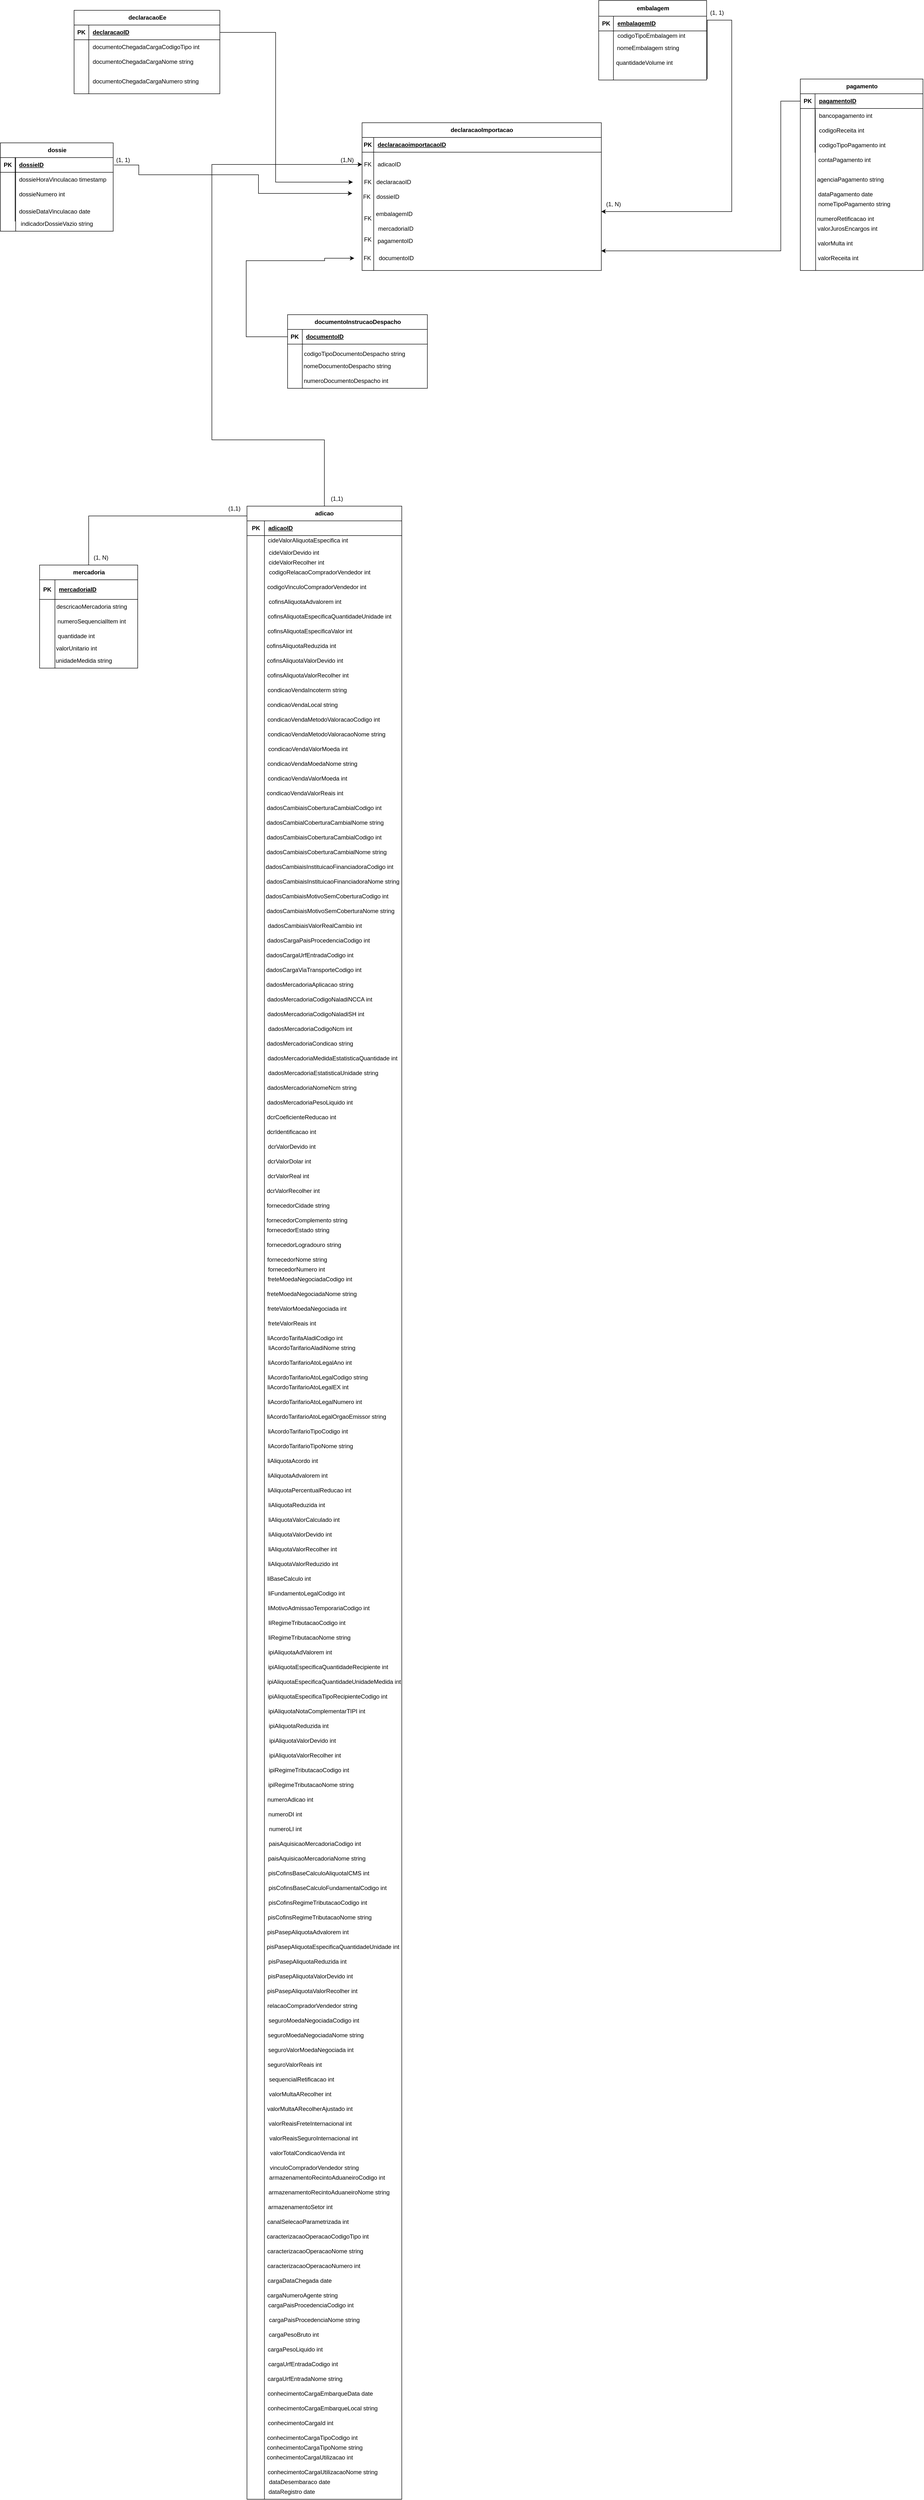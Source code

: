 <mxfile version="24.8.3">
  <diagram id="R2lEEEUBdFMjLlhIrx00" name="Page-1">
    <mxGraphModel dx="2076" dy="1767" grid="1" gridSize="10" guides="1" tooltips="1" connect="1" arrows="1" fold="1" page="1" pageScale="1" pageWidth="850" pageHeight="1100" math="0" shadow="0" extFonts="Permanent Marker^https://fonts.googleapis.com/css?family=Permanent+Marker">
      <root>
        <mxCell id="0" />
        <mxCell id="1" parent="0" />
        <mxCell id="9tkvKO-5qi-zeJdjUTRv-87" style="edgeStyle=orthogonalEdgeStyle;rounded=0;orthogonalLoop=1;jettySize=auto;html=1;" edge="1" parent="1" source="q46EPYSh3qJfM6tuBAru-1" target="q46EPYSh3qJfM6tuBAru-41">
          <mxGeometry relative="1" as="geometry">
            <Array as="points">
              <mxPoint x="-111" y="500" />
              <mxPoint x="369" y="500" />
            </Array>
          </mxGeometry>
        </mxCell>
        <mxCell id="q46EPYSh3qJfM6tuBAru-1" value="mercadoria" style="shape=table;startSize=30;container=1;collapsible=1;childLayout=tableLayout;fixedRows=1;rowLines=0;fontStyle=1;align=center;resizeLast=1;html=1;" parent="1" vertex="1">
          <mxGeometry x="-211.25" y="600" width="200" height="210" as="geometry" />
        </mxCell>
        <mxCell id="q46EPYSh3qJfM6tuBAru-2" value="" style="shape=tableRow;horizontal=0;startSize=0;swimlaneHead=0;swimlaneBody=0;fillColor=none;collapsible=0;dropTarget=0;points=[[0,0.5],[1,0.5]];portConstraint=eastwest;top=0;left=0;right=0;bottom=1;" parent="q46EPYSh3qJfM6tuBAru-1" vertex="1">
          <mxGeometry y="30" width="200" height="40" as="geometry" />
        </mxCell>
        <mxCell id="q46EPYSh3qJfM6tuBAru-3" value="PK" style="shape=partialRectangle;connectable=0;fillColor=none;top=0;left=0;bottom=0;right=0;fontStyle=1;overflow=hidden;whiteSpace=wrap;html=1;" parent="q46EPYSh3qJfM6tuBAru-2" vertex="1">
          <mxGeometry width="31.25" height="40" as="geometry">
            <mxRectangle width="31.25" height="40" as="alternateBounds" />
          </mxGeometry>
        </mxCell>
        <mxCell id="q46EPYSh3qJfM6tuBAru-4" value="mercadoriaID" style="shape=partialRectangle;connectable=0;fillColor=none;top=0;left=0;bottom=0;right=0;align=left;spacingLeft=6;fontStyle=5;overflow=hidden;whiteSpace=wrap;html=1;" parent="q46EPYSh3qJfM6tuBAru-2" vertex="1">
          <mxGeometry x="31.25" width="168.75" height="40" as="geometry">
            <mxRectangle width="168.75" height="40" as="alternateBounds" />
          </mxGeometry>
        </mxCell>
        <mxCell id="q46EPYSh3qJfM6tuBAru-5" value="" style="shape=tableRow;horizontal=0;startSize=0;swimlaneHead=0;swimlaneBody=0;fillColor=none;collapsible=0;dropTarget=0;points=[[0,0.5],[1,0.5]];portConstraint=eastwest;top=0;left=0;right=0;bottom=0;" parent="q46EPYSh3qJfM6tuBAru-1" vertex="1">
          <mxGeometry y="70" width="200" height="20" as="geometry" />
        </mxCell>
        <mxCell id="q46EPYSh3qJfM6tuBAru-6" value="" style="shape=partialRectangle;connectable=0;fillColor=none;top=0;left=0;bottom=0;right=0;editable=1;overflow=hidden;whiteSpace=wrap;html=1;" parent="q46EPYSh3qJfM6tuBAru-5" vertex="1">
          <mxGeometry width="31.25" height="20" as="geometry">
            <mxRectangle width="31.25" height="20" as="alternateBounds" />
          </mxGeometry>
        </mxCell>
        <mxCell id="q46EPYSh3qJfM6tuBAru-7" value="" style="shape=partialRectangle;connectable=0;fillColor=none;top=0;left=0;bottom=0;right=0;align=left;spacingLeft=6;overflow=hidden;whiteSpace=wrap;html=1;" parent="q46EPYSh3qJfM6tuBAru-5" vertex="1">
          <mxGeometry x="31.25" width="168.75" height="20" as="geometry">
            <mxRectangle width="168.75" height="20" as="alternateBounds" />
          </mxGeometry>
        </mxCell>
        <mxCell id="q46EPYSh3qJfM6tuBAru-8" value="" style="shape=tableRow;horizontal=0;startSize=0;swimlaneHead=0;swimlaneBody=0;fillColor=none;collapsible=0;dropTarget=0;points=[[0,0.5],[1,0.5]];portConstraint=eastwest;top=0;left=0;right=0;bottom=0;" parent="q46EPYSh3qJfM6tuBAru-1" vertex="1">
          <mxGeometry y="90" width="200" height="30" as="geometry" />
        </mxCell>
        <mxCell id="q46EPYSh3qJfM6tuBAru-9" value="" style="shape=partialRectangle;connectable=0;fillColor=none;top=0;left=0;bottom=0;right=0;editable=1;overflow=hidden;whiteSpace=wrap;html=1;" parent="q46EPYSh3qJfM6tuBAru-8" vertex="1">
          <mxGeometry width="31.25" height="30" as="geometry">
            <mxRectangle width="31.25" height="30" as="alternateBounds" />
          </mxGeometry>
        </mxCell>
        <mxCell id="q46EPYSh3qJfM6tuBAru-10" value="" style="shape=partialRectangle;connectable=0;fillColor=none;top=0;left=0;bottom=0;right=0;align=left;spacingLeft=6;overflow=hidden;whiteSpace=wrap;html=1;" parent="q46EPYSh3qJfM6tuBAru-8" vertex="1">
          <mxGeometry x="31.25" width="168.75" height="30" as="geometry">
            <mxRectangle width="168.75" height="30" as="alternateBounds" />
          </mxGeometry>
        </mxCell>
        <mxCell id="q46EPYSh3qJfM6tuBAru-11" value="" style="shape=tableRow;horizontal=0;startSize=0;swimlaneHead=0;swimlaneBody=0;fillColor=none;collapsible=0;dropTarget=0;points=[[0,0.5],[1,0.5]];portConstraint=eastwest;top=0;left=0;right=0;bottom=0;" parent="q46EPYSh3qJfM6tuBAru-1" vertex="1">
          <mxGeometry y="120" width="200" height="30" as="geometry" />
        </mxCell>
        <mxCell id="q46EPYSh3qJfM6tuBAru-12" value="" style="shape=partialRectangle;connectable=0;fillColor=none;top=0;left=0;bottom=0;right=0;editable=1;overflow=hidden;whiteSpace=wrap;html=1;" parent="q46EPYSh3qJfM6tuBAru-11" vertex="1">
          <mxGeometry width="31.25" height="30" as="geometry">
            <mxRectangle width="31.25" height="30" as="alternateBounds" />
          </mxGeometry>
        </mxCell>
        <mxCell id="q46EPYSh3qJfM6tuBAru-13" value="" style="shape=partialRectangle;connectable=0;fillColor=none;top=0;left=0;bottom=0;right=0;align=left;spacingLeft=6;overflow=hidden;whiteSpace=wrap;html=1;" parent="q46EPYSh3qJfM6tuBAru-11" vertex="1">
          <mxGeometry x="31.25" width="168.75" height="30" as="geometry">
            <mxRectangle width="168.75" height="30" as="alternateBounds" />
          </mxGeometry>
        </mxCell>
        <mxCell id="9tkvKO-5qi-zeJdjUTRv-552" style="edgeStyle=orthogonalEdgeStyle;rounded=0;orthogonalLoop=1;jettySize=auto;html=1;entryX=0;entryY=0.5;entryDx=0;entryDy=0;" edge="1" parent="1" source="q46EPYSh3qJfM6tuBAru-40" target="9tkvKO-5qi-zeJdjUTRv-230">
          <mxGeometry relative="1" as="geometry">
            <mxPoint x="390" y="-200" as="targetPoint" />
            <Array as="points">
              <mxPoint x="369" y="345" />
              <mxPoint x="140" y="345" />
              <mxPoint x="140" y="-216" />
            </Array>
          </mxGeometry>
        </mxCell>
        <mxCell id="q46EPYSh3qJfM6tuBAru-40" value="adicao" style="shape=table;startSize=30;container=1;collapsible=1;childLayout=tableLayout;fixedRows=1;rowLines=0;fontStyle=1;align=center;resizeLast=1;html=1;" parent="1" vertex="1">
          <mxGeometry x="211.57" y="480" width="315.62" height="4060" as="geometry" />
        </mxCell>
        <mxCell id="q46EPYSh3qJfM6tuBAru-41" value="" style="shape=tableRow;horizontal=0;startSize=0;swimlaneHead=0;swimlaneBody=0;fillColor=none;collapsible=0;dropTarget=0;points=[[0,0.5],[1,0.5]];portConstraint=eastwest;top=0;left=0;right=0;bottom=1;" parent="q46EPYSh3qJfM6tuBAru-40" vertex="1">
          <mxGeometry y="30" width="315.62" height="30" as="geometry" />
        </mxCell>
        <mxCell id="q46EPYSh3qJfM6tuBAru-42" value="PK" style="shape=partialRectangle;connectable=0;fillColor=none;top=0;left=0;bottom=0;right=0;fontStyle=1;overflow=hidden;whiteSpace=wrap;html=1;" parent="q46EPYSh3qJfM6tuBAru-41" vertex="1">
          <mxGeometry width="35.62" height="30" as="geometry">
            <mxRectangle width="35.62" height="30" as="alternateBounds" />
          </mxGeometry>
        </mxCell>
        <mxCell id="q46EPYSh3qJfM6tuBAru-43" value="adicaoID" style="shape=partialRectangle;connectable=0;fillColor=none;top=0;left=0;bottom=0;right=0;align=left;spacingLeft=6;fontStyle=5;overflow=hidden;whiteSpace=wrap;html=1;" parent="q46EPYSh3qJfM6tuBAru-41" vertex="1">
          <mxGeometry x="35.62" width="280.0" height="30" as="geometry">
            <mxRectangle width="280.0" height="30" as="alternateBounds" />
          </mxGeometry>
        </mxCell>
        <mxCell id="q46EPYSh3qJfM6tuBAru-44" value="" style="shape=tableRow;horizontal=0;startSize=0;swimlaneHead=0;swimlaneBody=0;fillColor=none;collapsible=0;dropTarget=0;points=[[0,0.5],[1,0.5]];portConstraint=eastwest;top=0;left=0;right=0;bottom=0;" parent="q46EPYSh3qJfM6tuBAru-40" vertex="1">
          <mxGeometry y="60" width="315.62" height="730" as="geometry" />
        </mxCell>
        <mxCell id="q46EPYSh3qJfM6tuBAru-45" value="" style="shape=partialRectangle;connectable=0;fillColor=none;top=0;left=0;bottom=0;right=0;editable=1;overflow=hidden;whiteSpace=wrap;html=1;" parent="q46EPYSh3qJfM6tuBAru-44" vertex="1">
          <mxGeometry width="35.62" height="730" as="geometry">
            <mxRectangle width="35.62" height="730" as="alternateBounds" />
          </mxGeometry>
        </mxCell>
        <mxCell id="q46EPYSh3qJfM6tuBAru-46" value="" style="shape=partialRectangle;connectable=0;fillColor=none;top=0;left=0;bottom=0;right=0;align=left;spacingLeft=6;overflow=hidden;whiteSpace=wrap;html=1;" parent="q46EPYSh3qJfM6tuBAru-44" vertex="1">
          <mxGeometry x="35.62" width="280.0" height="730" as="geometry">
            <mxRectangle width="280.0" height="730" as="alternateBounds" />
          </mxGeometry>
        </mxCell>
        <mxCell id="q46EPYSh3qJfM6tuBAru-47" value="" style="shape=tableRow;horizontal=0;startSize=0;swimlaneHead=0;swimlaneBody=0;fillColor=none;collapsible=0;dropTarget=0;points=[[0,0.5],[1,0.5]];portConstraint=eastwest;top=0;left=0;right=0;bottom=0;" parent="q46EPYSh3qJfM6tuBAru-40" vertex="1">
          <mxGeometry y="790" width="315.62" height="790" as="geometry" />
        </mxCell>
        <mxCell id="q46EPYSh3qJfM6tuBAru-48" value="" style="shape=partialRectangle;connectable=0;fillColor=none;top=0;left=0;bottom=0;right=0;editable=1;overflow=hidden;whiteSpace=wrap;html=1;" parent="q46EPYSh3qJfM6tuBAru-47" vertex="1">
          <mxGeometry width="35.62" height="790" as="geometry">
            <mxRectangle width="35.62" height="790" as="alternateBounds" />
          </mxGeometry>
        </mxCell>
        <mxCell id="q46EPYSh3qJfM6tuBAru-49" value="&lt;span style=&quot;white-space: pre;&quot;&gt;&#x9;&lt;/span&gt;" style="shape=partialRectangle;connectable=0;fillColor=none;top=0;left=0;bottom=0;right=0;align=left;spacingLeft=6;overflow=hidden;whiteSpace=wrap;html=1;" parent="q46EPYSh3qJfM6tuBAru-47" vertex="1">
          <mxGeometry x="35.62" width="280.0" height="790" as="geometry">
            <mxRectangle width="280.0" height="790" as="alternateBounds" />
          </mxGeometry>
        </mxCell>
        <mxCell id="q46EPYSh3qJfM6tuBAru-50" value="" style="shape=tableRow;horizontal=0;startSize=0;swimlaneHead=0;swimlaneBody=0;fillColor=none;collapsible=0;dropTarget=0;points=[[0,0.5],[1,0.5]];portConstraint=eastwest;top=0;left=0;right=0;bottom=0;" parent="q46EPYSh3qJfM6tuBAru-40" vertex="1">
          <mxGeometry y="1580" width="315.62" height="2480" as="geometry" />
        </mxCell>
        <mxCell id="q46EPYSh3qJfM6tuBAru-51" value="" style="shape=partialRectangle;connectable=0;fillColor=none;top=0;left=0;bottom=0;right=0;editable=1;overflow=hidden;whiteSpace=wrap;html=1;" parent="q46EPYSh3qJfM6tuBAru-50" vertex="1">
          <mxGeometry width="35.62" height="2480" as="geometry">
            <mxRectangle width="35.62" height="2480" as="alternateBounds" />
          </mxGeometry>
        </mxCell>
        <mxCell id="q46EPYSh3qJfM6tuBAru-52" value="" style="shape=partialRectangle;connectable=0;fillColor=none;top=0;left=0;bottom=0;right=0;align=left;spacingLeft=6;overflow=hidden;whiteSpace=wrap;html=1;" parent="q46EPYSh3qJfM6tuBAru-50" vertex="1">
          <mxGeometry x="35.62" width="280.0" height="2480" as="geometry">
            <mxRectangle width="280.0" height="2480" as="alternateBounds" />
          </mxGeometry>
        </mxCell>
        <mxCell id="q46EPYSh3qJfM6tuBAru-138" value="valorUnitario int" style="text;html=1;align=center;verticalAlign=middle;whiteSpace=wrap;rounded=0;" parent="1" vertex="1">
          <mxGeometry x="-211.24" y="760" width="150" height="20" as="geometry" />
        </mxCell>
        <mxCell id="q46EPYSh3qJfM6tuBAru-160" value="descricaoMercadoria string" style="text;html=1;align=center;verticalAlign=middle;whiteSpace=wrap;rounded=0;" parent="1" vertex="1">
          <mxGeometry x="-180" y="670" width="150" height="30" as="geometry" />
        </mxCell>
        <mxCell id="q46EPYSh3qJfM6tuBAru-161" value="numeroSequencialItem int" style="text;html=1;align=center;verticalAlign=middle;whiteSpace=wrap;rounded=0;" parent="1" vertex="1">
          <mxGeometry x="-190" y="700" width="170" height="30" as="geometry" />
        </mxCell>
        <mxCell id="q46EPYSh3qJfM6tuBAru-162" value="quantidade int" style="text;html=1;align=center;verticalAlign=middle;whiteSpace=wrap;rounded=0;" parent="1" vertex="1">
          <mxGeometry x="-216.87" y="730" width="161.25" height="30" as="geometry" />
        </mxCell>
        <mxCell id="q46EPYSh3qJfM6tuBAru-164" value="unidadeMedida string" style="text;html=1;align=center;verticalAlign=middle;whiteSpace=wrap;rounded=0;" parent="1" vertex="1">
          <mxGeometry x="-200" y="780" width="157.5" height="30" as="geometry" />
        </mxCell>
        <mxCell id="q46EPYSh3qJfM6tuBAru-170" value="cideValorAliquotaEspecifica int" style="text;html=1;align=center;verticalAlign=middle;whiteSpace=wrap;rounded=0;" parent="1" vertex="1">
          <mxGeometry x="226.25" y="535" width="220" height="30" as="geometry" />
        </mxCell>
        <mxCell id="q46EPYSh3qJfM6tuBAru-171" value="cideValorDevido int" style="text;html=1;align=center;verticalAlign=middle;whiteSpace=wrap;rounded=0;" parent="1" vertex="1">
          <mxGeometry x="190" y="560" width="235" height="30" as="geometry" />
        </mxCell>
        <mxCell id="q46EPYSh3qJfM6tuBAru-172" value="cideValorRecolher int" style="text;html=1;align=center;verticalAlign=middle;whiteSpace=wrap;rounded=0;" parent="1" vertex="1">
          <mxGeometry x="185" y="580" width="255" height="30" as="geometry" />
        </mxCell>
        <mxCell id="q46EPYSh3qJfM6tuBAru-174" value="codigoRelacaoCompradorVendedor int" style="text;html=1;align=center;verticalAlign=middle;whiteSpace=wrap;rounded=0;" parent="1" vertex="1">
          <mxGeometry x="236.25" y="600" width="247.5" height="30" as="geometry" />
        </mxCell>
        <mxCell id="q46EPYSh3qJfM6tuBAru-175" value="codigoVinculoCompradorVendedor int" style="text;html=1;align=center;verticalAlign=middle;whiteSpace=wrap;rounded=0;" parent="1" vertex="1">
          <mxGeometry x="223.75" y="630" width="260" height="30" as="geometry" />
        </mxCell>
        <mxCell id="q46EPYSh3qJfM6tuBAru-178" value="cofinsAliquotaAdvalorem int" style="text;html=1;align=center;verticalAlign=middle;whiteSpace=wrap;rounded=0;" parent="1" vertex="1">
          <mxGeometry x="170" y="660" width="320" height="30" as="geometry" />
        </mxCell>
        <mxCell id="q46EPYSh3qJfM6tuBAru-180" value="cofinsAliquotaEspecificaQuantidadeUnidade int" style="text;html=1;align=center;verticalAlign=middle;whiteSpace=wrap;rounded=0;" parent="1" vertex="1">
          <mxGeometry x="215" y="690" width="330" height="30" as="geometry" />
        </mxCell>
        <mxCell id="q46EPYSh3qJfM6tuBAru-182" value="cofinsAliquotaEspecificaValor int" style="text;html=1;align=center;verticalAlign=middle;whiteSpace=wrap;rounded=0;" parent="1" vertex="1">
          <mxGeometry x="120" y="720" width="440" height="30" as="geometry" />
        </mxCell>
        <mxCell id="q46EPYSh3qJfM6tuBAru-183" value="cofinsAliquotaReduzida int" style="text;html=1;align=center;verticalAlign=middle;whiteSpace=wrap;rounded=0;" parent="1" vertex="1">
          <mxGeometry x="190" y="750" width="265" height="30" as="geometry" />
        </mxCell>
        <mxCell id="q46EPYSh3qJfM6tuBAru-203" value="cofinsAliquotaValorDevido int" style="text;html=1;align=center;verticalAlign=middle;whiteSpace=wrap;rounded=0;" parent="1" vertex="1">
          <mxGeometry x="105" y="780" width="450" height="30" as="geometry" />
        </mxCell>
        <mxCell id="q46EPYSh3qJfM6tuBAru-214" value="cofinsAliquotaValorRecolher int" style="text;html=1;align=center;verticalAlign=middle;whiteSpace=wrap;rounded=0;" parent="1" vertex="1">
          <mxGeometry x="146.25" y="810" width="380" height="30" as="geometry" />
        </mxCell>
        <mxCell id="q46EPYSh3qJfM6tuBAru-219" value="condicaoVendaIncoterm string" style="text;html=1;align=center;verticalAlign=middle;whiteSpace=wrap;rounded=0;" parent="1" vertex="1">
          <mxGeometry x="105" y="840" width="458.75" height="30" as="geometry" />
        </mxCell>
        <mxCell id="q46EPYSh3qJfM6tuBAru-221" value="condicaoVendaLocal string" style="text;html=1;align=center;verticalAlign=middle;whiteSpace=wrap;rounded=0;" parent="1" vertex="1">
          <mxGeometry x="135" y="870" width="380" height="30" as="geometry" />
        </mxCell>
        <mxCell id="q46EPYSh3qJfM6tuBAru-222" value="condicaoVendaMetodoValoracaoCodigo int" style="text;html=1;align=center;verticalAlign=middle;whiteSpace=wrap;rounded=0;" parent="1" vertex="1">
          <mxGeometry x="112.5" y="900" width="510" height="30" as="geometry" />
        </mxCell>
        <mxCell id="q46EPYSh3qJfM6tuBAru-223" value="condicaoVendaMetodoValoracaoNome string" style="text;html=1;align=center;verticalAlign=middle;whiteSpace=wrap;rounded=0;" parent="1" vertex="1">
          <mxGeometry x="223.75" y="930" width="300" height="30" as="geometry" />
        </mxCell>
        <mxCell id="q46EPYSh3qJfM6tuBAru-224" value="condicaoVendaValorMoeda int" style="text;html=1;align=center;verticalAlign=middle;whiteSpace=wrap;rounded=0;" parent="1" vertex="1">
          <mxGeometry x="181.25" y="960" width="310" height="30" as="geometry" />
        </mxCell>
        <mxCell id="q46EPYSh3qJfM6tuBAru-227" value="condicaoVendaMoedaNome string" style="text;html=1;align=center;verticalAlign=middle;whiteSpace=wrap;rounded=0;" parent="1" vertex="1">
          <mxGeometry x="162.5" y="990" width="363.75" height="30" as="geometry" />
        </mxCell>
        <mxCell id="q46EPYSh3qJfM6tuBAru-228" value="condicaoVendaValorMoeda int" style="text;html=1;align=center;verticalAlign=middle;whiteSpace=wrap;rounded=0;" parent="1" vertex="1">
          <mxGeometry x="226.56" y="1020" width="215.62" height="30" as="geometry" />
        </mxCell>
        <mxCell id="q46EPYSh3qJfM6tuBAru-230" value="condicaoVendaValorReais int" style="text;html=1;align=center;verticalAlign=middle;whiteSpace=wrap;rounded=0;" parent="1" vertex="1">
          <mxGeometry x="155" y="1050" width="350" height="30" as="geometry" />
        </mxCell>
        <mxCell id="q46EPYSh3qJfM6tuBAru-234" value="dadosCambiaisCoberturaCambialCodigo int" style="text;html=1;align=center;verticalAlign=middle;whiteSpace=wrap;rounded=0;" parent="1" vertex="1">
          <mxGeometry x="213.75" y="1080" width="310" height="30" as="geometry" />
        </mxCell>
        <mxCell id="q46EPYSh3qJfM6tuBAru-235" value="dadosCambialCoberturaCambialNome string" style="text;html=1;align=center;verticalAlign=middle;whiteSpace=wrap;rounded=0;" parent="1" vertex="1">
          <mxGeometry x="216.25" y="1110" width="310" height="30" as="geometry" />
        </mxCell>
        <mxCell id="q46EPYSh3qJfM6tuBAru-237" value="dadosCambiaisCoberturaCambialCodigo int" style="text;html=1;align=center;verticalAlign=middle;whiteSpace=wrap;rounded=0;" parent="1" vertex="1">
          <mxGeometry x="214.38" y="1140" width="310" height="30" as="geometry" />
        </mxCell>
        <mxCell id="q46EPYSh3qJfM6tuBAru-238" value="dadosCambiaisCoberturaCambialNome string" style="text;html=1;align=center;verticalAlign=middle;whiteSpace=wrap;rounded=0;" parent="1" vertex="1">
          <mxGeometry x="219.38" y="1170" width="310" height="30" as="geometry" />
        </mxCell>
        <mxCell id="q46EPYSh3qJfM6tuBAru-239" value="dadosCambiaisInstituicaoFinanciadoraCodigo int" style="text;html=1;align=center;verticalAlign=middle;whiteSpace=wrap;rounded=0;" parent="1" vertex="1">
          <mxGeometry x="227.81" y="1200" width="304.38" height="30" as="geometry" />
        </mxCell>
        <mxCell id="q46EPYSh3qJfM6tuBAru-243" value="dadosCambiaisInstituicaoFinanciadoraNome string" style="text;html=1;align=center;verticalAlign=middle;whiteSpace=wrap;rounded=0;" parent="1" vertex="1">
          <mxGeometry x="240.16" y="1230" width="294.06" height="30" as="geometry" />
        </mxCell>
        <mxCell id="q46EPYSh3qJfM6tuBAru-244" value="dadosCambiaisMotivoSemCoberturaCodigo int" style="text;html=1;align=center;verticalAlign=middle;whiteSpace=wrap;rounded=0;" parent="1" vertex="1">
          <mxGeometry x="200" y="1260" width="350" height="30" as="geometry" />
        </mxCell>
        <mxCell id="q46EPYSh3qJfM6tuBAru-246" value="dadosCambiaisMotivoSemCoberturaNome string" style="text;html=1;align=center;verticalAlign=middle;whiteSpace=wrap;rounded=0;" parent="1" vertex="1">
          <mxGeometry x="232.19" y="1290" width="300" height="30" as="geometry" />
        </mxCell>
        <mxCell id="q46EPYSh3qJfM6tuBAru-247" value="dadosCambiaisValorRealCambio int" style="text;html=1;align=center;verticalAlign=middle;whiteSpace=wrap;rounded=0;" parent="1" vertex="1">
          <mxGeometry x="195" y="1320" width="310" height="30" as="geometry" />
        </mxCell>
        <mxCell id="q46EPYSh3qJfM6tuBAru-248" value="dadosCargaPaisProcedenciaCodigo int" style="text;html=1;align=center;verticalAlign=middle;whiteSpace=wrap;rounded=0;" parent="1" vertex="1">
          <mxGeometry x="151.25" y="1350" width="412.5" height="30" as="geometry" />
        </mxCell>
        <mxCell id="q46EPYSh3qJfM6tuBAru-249" value="dadosCargaUrfEntradaCodigo int" style="text;html=1;align=center;verticalAlign=middle;whiteSpace=wrap;rounded=0;" parent="1" vertex="1">
          <mxGeometry x="165" y="1380" width="350" height="30" as="geometry" />
        </mxCell>
        <mxCell id="q46EPYSh3qJfM6tuBAru-250" value="dadosCargaViaTransporteCodigo int" style="text;html=1;align=center;verticalAlign=middle;whiteSpace=wrap;rounded=0;" parent="1" vertex="1">
          <mxGeometry x="182.5" y="1410" width="330" height="30" as="geometry" />
        </mxCell>
        <mxCell id="q46EPYSh3qJfM6tuBAru-254" value="dadosMercadoriaAplicacao string" style="text;html=1;align=center;verticalAlign=middle;whiteSpace=wrap;rounded=0;" parent="1" vertex="1">
          <mxGeometry x="185" y="1440" width="310" height="30" as="geometry" />
        </mxCell>
        <mxCell id="q46EPYSh3qJfM6tuBAru-255" value="dadosMercadoriaCodigoNaladiNCCA int" style="text;html=1;align=center;verticalAlign=middle;whiteSpace=wrap;rounded=0;" parent="1" vertex="1">
          <mxGeometry x="205" y="1470" width="310" height="30" as="geometry" />
        </mxCell>
        <mxCell id="q46EPYSh3qJfM6tuBAru-256" value="dadosMercadoriaCodigoNaladiSH int" style="text;html=1;align=center;verticalAlign=middle;whiteSpace=wrap;rounded=0;" parent="1" vertex="1">
          <mxGeometry x="195" y="1500" width="313.75" height="30" as="geometry" />
        </mxCell>
        <mxCell id="q46EPYSh3qJfM6tuBAru-259" value="dadosMercadoriaCodigoNcm int" style="text;html=1;align=center;verticalAlign=middle;whiteSpace=wrap;rounded=0;" parent="1" vertex="1">
          <mxGeometry x="217.5" y="1530" width="245" height="30" as="geometry" />
        </mxCell>
        <mxCell id="q46EPYSh3qJfM6tuBAru-261" value="dadosMercadoriaCondicao string" style="text;html=1;align=center;verticalAlign=middle;whiteSpace=wrap;rounded=0;" parent="1" vertex="1">
          <mxGeometry x="225" y="1560" width="230" height="30" as="geometry" />
        </mxCell>
        <mxCell id="q46EPYSh3qJfM6tuBAru-267" value="dadosMercadoriaMedidaEstatisticaQuantidade int" style="text;html=1;align=center;verticalAlign=middle;whiteSpace=wrap;rounded=0;" parent="1" vertex="1">
          <mxGeometry x="181.25" y="1590" width="410" height="30" as="geometry" />
        </mxCell>
        <mxCell id="q46EPYSh3qJfM6tuBAru-268" value="dadosMercadoriaEstatisticaUnidade string" style="text;html=1;align=center;verticalAlign=middle;whiteSpace=wrap;rounded=0;" parent="1" vertex="1">
          <mxGeometry x="232.19" y="1620" width="270" height="30" as="geometry" />
        </mxCell>
        <mxCell id="q46EPYSh3qJfM6tuBAru-282" value="dadosMercadoriaNomeNcm string" style="text;html=1;align=center;verticalAlign=middle;whiteSpace=wrap;rounded=0;" parent="1" vertex="1">
          <mxGeometry x="194.38" y="1650" width="300" height="30" as="geometry" />
        </mxCell>
        <mxCell id="q46EPYSh3qJfM6tuBAru-283" value="dadosMercadoriaPesoLiquido int" style="text;html=1;align=center;verticalAlign=middle;whiteSpace=wrap;rounded=0;" parent="1" vertex="1">
          <mxGeometry x="165" y="1680" width="350" height="30" as="geometry" />
        </mxCell>
        <mxCell id="q46EPYSh3qJfM6tuBAru-285" value="dcrCoeficienteReducao int" style="text;html=1;align=center;verticalAlign=middle;whiteSpace=wrap;rounded=0;" parent="1" vertex="1">
          <mxGeometry x="147.5" y="1710" width="350" height="30" as="geometry" />
        </mxCell>
        <mxCell id="q46EPYSh3qJfM6tuBAru-287" value="dcrIdentificacao int" style="text;html=1;align=center;verticalAlign=middle;whiteSpace=wrap;rounded=0;" parent="1" vertex="1">
          <mxGeometry x="185" y="1740" width="235" height="30" as="geometry" />
        </mxCell>
        <mxCell id="q46EPYSh3qJfM6tuBAru-289" value="dcrValorDevido int" style="text;html=1;align=center;verticalAlign=middle;whiteSpace=wrap;rounded=0;" parent="1" vertex="1">
          <mxGeometry x="117.5" y="1770" width="370" height="30" as="geometry" />
        </mxCell>
        <mxCell id="q46EPYSh3qJfM6tuBAru-292" value="dcrValorDolar int" style="text;html=1;align=center;verticalAlign=middle;whiteSpace=wrap;rounded=0;" parent="1" vertex="1">
          <mxGeometry x="213.75" y="1800" width="168.12" height="30" as="geometry" />
        </mxCell>
        <mxCell id="q46EPYSh3qJfM6tuBAru-298" value="dcrValorReal int" style="text;html=1;align=center;verticalAlign=middle;whiteSpace=wrap;rounded=0;" parent="1" vertex="1">
          <mxGeometry x="90" y="1830" width="412.19" height="30" as="geometry" />
        </mxCell>
        <mxCell id="q46EPYSh3qJfM6tuBAru-299" value="dcrValorRecolher int" style="text;html=1;align=center;verticalAlign=middle;whiteSpace=wrap;rounded=0;" parent="1" vertex="1">
          <mxGeometry x="121.25" y="1860" width="370" height="30" as="geometry" />
        </mxCell>
        <mxCell id="q46EPYSh3qJfM6tuBAru-300" value="fornecedorCidade string" style="text;html=1;align=center;verticalAlign=middle;whiteSpace=wrap;rounded=0;" parent="1" vertex="1">
          <mxGeometry x="146.25" y="1890" width="340" height="30" as="geometry" />
        </mxCell>
        <mxCell id="q46EPYSh3qJfM6tuBAru-302" value="fornecedorComplemento string" style="text;html=1;align=center;verticalAlign=middle;whiteSpace=wrap;rounded=0;" parent="1" vertex="1">
          <mxGeometry x="89.37" y="1920" width="490" height="30" as="geometry" />
        </mxCell>
        <mxCell id="q46EPYSh3qJfM6tuBAru-337" value="fornecedorEstado string" style="text;html=1;align=center;verticalAlign=middle;whiteSpace=wrap;rounded=0;" parent="1" vertex="1">
          <mxGeometry x="154.38" y="1940" width="323.75" height="30" as="geometry" />
        </mxCell>
        <mxCell id="q46EPYSh3qJfM6tuBAru-338" value="fornecedorLogradouro string" style="text;html=1;align=center;verticalAlign=middle;whiteSpace=wrap;rounded=0;" parent="1" vertex="1">
          <mxGeometry x="117.5" y="1970" width="420" height="30" as="geometry" />
        </mxCell>
        <mxCell id="q46EPYSh3qJfM6tuBAru-341" value="fornecedorNome string" style="text;html=1;align=center;verticalAlign=middle;whiteSpace=wrap;rounded=0;" parent="1" vertex="1">
          <mxGeometry x="89.37" y="2000" width="450" height="30" as="geometry" />
        </mxCell>
        <mxCell id="q46EPYSh3qJfM6tuBAru-342" value="fornecedorNumero int" style="text;html=1;align=center;verticalAlign=middle;whiteSpace=wrap;rounded=0;" parent="1" vertex="1">
          <mxGeometry x="165" y="2020" width="295" height="30" as="geometry" />
        </mxCell>
        <mxCell id="q46EPYSh3qJfM6tuBAru-344" value="freteMoedaNegociadaCodigo int" style="text;html=1;align=center;verticalAlign=middle;whiteSpace=wrap;rounded=0;" parent="1" vertex="1">
          <mxGeometry x="70" y="2040" width="540" height="30" as="geometry" />
        </mxCell>
        <mxCell id="q46EPYSh3qJfM6tuBAru-345" value="freteMoedaNegociadaNome string" style="text;html=1;align=center;verticalAlign=middle;whiteSpace=wrap;rounded=0;" parent="1" vertex="1">
          <mxGeometry x="74.38" y="2070" width="540" height="30" as="geometry" />
        </mxCell>
        <mxCell id="q46EPYSh3qJfM6tuBAru-346" value="freteValorMoedaNegociada int" style="text;html=1;align=center;verticalAlign=middle;whiteSpace=wrap;rounded=0;" parent="1" vertex="1">
          <mxGeometry x="143.75" y="2100" width="380" height="30" as="geometry" />
        </mxCell>
        <mxCell id="q46EPYSh3qJfM6tuBAru-347" value="freteValorReais int" style="text;html=1;align=center;verticalAlign=middle;whiteSpace=wrap;rounded=0;" parent="1" vertex="1">
          <mxGeometry x="81.88" y="2130" width="442.5" height="30" as="geometry" />
        </mxCell>
        <mxCell id="q46EPYSh3qJfM6tuBAru-348" value="liAcordoTarifaAladiCodigo int" style="text;html=1;align=center;verticalAlign=middle;whiteSpace=wrap;rounded=0;" parent="1" vertex="1">
          <mxGeometry x="185" y="2160" width="290" height="30" as="geometry" />
        </mxCell>
        <mxCell id="q46EPYSh3qJfM6tuBAru-349" value="liAcordoTarifarioAladiNome string" style="text;html=1;align=center;verticalAlign=middle;whiteSpace=wrap;rounded=0;" parent="1" vertex="1">
          <mxGeometry x="104.38" y="2180" width="480" height="30" as="geometry" />
        </mxCell>
        <mxCell id="q46EPYSh3qJfM6tuBAru-350" value="liAcordoTarifarioAtoLegalAno int" style="text;html=1;align=center;verticalAlign=middle;whiteSpace=wrap;rounded=0;" parent="1" vertex="1">
          <mxGeometry x="110" y="2210" width="460" height="30" as="geometry" />
        </mxCell>
        <mxCell id="q46EPYSh3qJfM6tuBAru-371" value="liAcordoTarifarioAtoLegalCodigo string" style="text;html=1;align=center;verticalAlign=middle;whiteSpace=wrap;rounded=0;" parent="1" vertex="1">
          <mxGeometry x="236.25" y="2240" width="240" height="30" as="geometry" />
        </mxCell>
        <mxCell id="q46EPYSh3qJfM6tuBAru-373" value="liAcordoTarifarioAtoLegalEX int" style="text;html=1;align=center;verticalAlign=middle;whiteSpace=wrap;rounded=0;" parent="1" vertex="1">
          <mxGeometry x="146.25" y="2260" width="380" height="30" as="geometry" />
        </mxCell>
        <mxCell id="q46EPYSh3qJfM6tuBAru-376" value="liAcordoTarifarioAtoLegalNumero int" style="text;html=1;align=center;verticalAlign=middle;whiteSpace=wrap;rounded=0;" parent="1" vertex="1">
          <mxGeometry x="130" y="2290" width="440" height="30" as="geometry" />
        </mxCell>
        <mxCell id="q46EPYSh3qJfM6tuBAru-377" value="liAcordoTarifarioAtoLegalOrgaoEmissor string" style="text;html=1;align=center;verticalAlign=middle;whiteSpace=wrap;rounded=0;" parent="1" vertex="1">
          <mxGeometry x="118.75" y="2320" width="510" height="30" as="geometry" />
        </mxCell>
        <mxCell id="q46EPYSh3qJfM6tuBAru-379" value="liAcordoTarifarioTipoCodigo int" style="text;html=1;align=center;verticalAlign=middle;whiteSpace=wrap;rounded=0;" parent="1" vertex="1">
          <mxGeometry x="146.25" y="2350" width="380" height="30" as="geometry" />
        </mxCell>
        <mxCell id="q46EPYSh3qJfM6tuBAru-401" value="liAcordoTarifarioTipoNome string" style="text;html=1;align=center;verticalAlign=middle;whiteSpace=wrap;rounded=0;" parent="1" vertex="1">
          <mxGeometry x="156.25" y="2380" width="370" height="30" as="geometry" />
        </mxCell>
        <mxCell id="q46EPYSh3qJfM6tuBAru-402" value="liAliquotaAcordo int" style="text;html=1;align=center;verticalAlign=middle;whiteSpace=wrap;rounded=0;" parent="1" vertex="1">
          <mxGeometry x="155" y="2410" width="300" height="30" as="geometry" />
        </mxCell>
        <mxCell id="q46EPYSh3qJfM6tuBAru-403" value="liAliquotaAdvalorem int" style="text;html=1;align=center;verticalAlign=middle;whiteSpace=wrap;rounded=0;" parent="1" vertex="1">
          <mxGeometry x="155" y="2440" width="320" height="30" as="geometry" />
        </mxCell>
        <mxCell id="q46EPYSh3qJfM6tuBAru-406" value="liAliquotaPercentualReducao int" style="text;html=1;align=center;verticalAlign=middle;whiteSpace=wrap;rounded=0;" parent="1" vertex="1">
          <mxGeometry x="104.38" y="2470" width="470" height="30" as="geometry" />
        </mxCell>
        <mxCell id="q46EPYSh3qJfM6tuBAru-407" value="liAliquotaReduzida int" style="text;html=1;align=center;verticalAlign=middle;whiteSpace=wrap;rounded=0;" parent="1" vertex="1">
          <mxGeometry x="132.5" y="2500" width="360" height="30" as="geometry" />
        </mxCell>
        <mxCell id="q46EPYSh3qJfM6tuBAru-408" value="liAliquotaValorCalculado int" style="text;html=1;align=center;verticalAlign=middle;whiteSpace=wrap;rounded=0;" parent="1" vertex="1">
          <mxGeometry x="212.5" y="2530" width="230" height="30" as="geometry" />
        </mxCell>
        <mxCell id="q46EPYSh3qJfM6tuBAru-409" value="liAliquotaValorDevido int" style="text;html=1;align=center;verticalAlign=middle;whiteSpace=wrap;rounded=0;" parent="1" vertex="1">
          <mxGeometry x="170" y="2560" width="300" height="30" as="geometry" />
        </mxCell>
        <mxCell id="q46EPYSh3qJfM6tuBAru-414" value="liAliquotaValorRecolher int" style="text;html=1;align=center;verticalAlign=middle;whiteSpace=wrap;rounded=0;" parent="1" vertex="1">
          <mxGeometry x="190" y="2590" width="270" height="30" as="geometry" />
        </mxCell>
        <mxCell id="q46EPYSh3qJfM6tuBAru-416" value="liAliquotaValorReduzido int" style="text;html=1;align=center;verticalAlign=middle;whiteSpace=wrap;rounded=0;" parent="1" vertex="1">
          <mxGeometry x="181.25" y="2620" width="290" height="30" as="geometry" />
        </mxCell>
        <mxCell id="q46EPYSh3qJfM6tuBAru-417" value="liBaseCalculo int" style="text;html=1;align=center;verticalAlign=middle;whiteSpace=wrap;rounded=0;" parent="1" vertex="1">
          <mxGeometry x="185.31" y="2650" width="225" height="30" as="geometry" />
        </mxCell>
        <mxCell id="q46EPYSh3qJfM6tuBAru-418" value="liFundamentoLegalCodigo int" style="text;html=1;align=center;verticalAlign=middle;whiteSpace=wrap;rounded=0;" parent="1" vertex="1">
          <mxGeometry x="147.5" y="2680" width="370" height="30" as="geometry" />
        </mxCell>
        <mxCell id="q46EPYSh3qJfM6tuBAru-419" value="liMotivoAdmissaoTemporariaCodigo int" style="text;html=1;align=center;verticalAlign=middle;whiteSpace=wrap;rounded=0;" parent="1" vertex="1">
          <mxGeometry x="227.5" y="2710" width="260" height="30" as="geometry" />
        </mxCell>
        <mxCell id="q46EPYSh3qJfM6tuBAru-421" value="liRegimeTributacaoCodigo int" style="text;html=1;align=center;verticalAlign=middle;whiteSpace=wrap;rounded=0;" parent="1" vertex="1">
          <mxGeometry x="184.37" y="2740" width="300" height="30" as="geometry" />
        </mxCell>
        <mxCell id="q46EPYSh3qJfM6tuBAru-424" value="liRegimeTributacaoNome string" style="text;html=1;align=center;verticalAlign=middle;whiteSpace=wrap;rounded=0;" parent="1" vertex="1">
          <mxGeometry x="164.38" y="2770" width="350" height="30" as="geometry" />
        </mxCell>
        <mxCell id="q46EPYSh3qJfM6tuBAru-425" value="ipiAliquotaAdValorem int" style="text;html=1;align=center;verticalAlign=middle;whiteSpace=wrap;rounded=0;" parent="1" vertex="1">
          <mxGeometry x="70" y="2800" width="500" height="30" as="geometry" />
        </mxCell>
        <mxCell id="q46EPYSh3qJfM6tuBAru-426" value="ipiAliquotaEspecificaQuantidadeRecipiente int" style="text;html=1;align=center;verticalAlign=middle;whiteSpace=wrap;rounded=0;" parent="1" vertex="1">
          <mxGeometry x="252.19" y="2830" width="250" height="30" as="geometry" />
        </mxCell>
        <mxCell id="q46EPYSh3qJfM6tuBAru-447" value="ipiAliquotaEspecificaQuantidadeUnidadeMedida int" style="text;html=1;align=center;verticalAlign=middle;whiteSpace=wrap;rounded=0;" parent="1" vertex="1">
          <mxGeometry x="182.5" y="2860" width="412.5" height="30" as="geometry" />
        </mxCell>
        <mxCell id="q46EPYSh3qJfM6tuBAru-450" value="ipiAliquotaEspecificaTipoRecipienteCodigo int" style="text;html=1;align=center;verticalAlign=middle;whiteSpace=wrap;rounded=0;" parent="1" vertex="1">
          <mxGeometry x="161.25" y="2890" width="430" height="30" as="geometry" />
        </mxCell>
        <mxCell id="q46EPYSh3qJfM6tuBAru-451" value="ipiAliquotaNotaComplementarTIPI int" style="text;html=1;align=center;verticalAlign=middle;whiteSpace=wrap;rounded=0;" parent="1" vertex="1">
          <mxGeometry x="158.75" y="2920" width="390" height="30" as="geometry" />
        </mxCell>
        <mxCell id="q46EPYSh3qJfM6tuBAru-452" value="ipiAliquotaReduzida int" style="text;html=1;align=center;verticalAlign=middle;whiteSpace=wrap;rounded=0;" parent="1" vertex="1">
          <mxGeometry x="192.18" y="2950" width="250" height="30" as="geometry" />
        </mxCell>
        <mxCell id="q46EPYSh3qJfM6tuBAru-453" value="ipiAliquotaValorDevido int" style="text;html=1;align=center;verticalAlign=middle;whiteSpace=wrap;rounded=0;" parent="1" vertex="1">
          <mxGeometry x="145" y="2980" width="360" height="30" as="geometry" />
        </mxCell>
        <mxCell id="q46EPYSh3qJfM6tuBAru-458" value="ipiAliquotaValorRecolher int" style="text;html=1;align=center;verticalAlign=middle;whiteSpace=wrap;rounded=0;" parent="1" vertex="1">
          <mxGeometry x="225" y="3010" width="210" height="30" as="geometry" />
        </mxCell>
        <mxCell id="q46EPYSh3qJfM6tuBAru-459" value="ipiRegimeTributacaoCodigo int" style="text;html=1;align=center;verticalAlign=middle;whiteSpace=wrap;rounded=0;" parent="1" vertex="1">
          <mxGeometry x="147.5" y="3040" width="380" height="30" as="geometry" />
        </mxCell>
        <mxCell id="q46EPYSh3qJfM6tuBAru-460" value="ipiRegimeTributacaoNome string" style="text;html=1;align=center;verticalAlign=middle;whiteSpace=wrap;rounded=0;" parent="1" vertex="1">
          <mxGeometry x="182.19" y="3070" width="320" height="30" as="geometry" />
        </mxCell>
        <mxCell id="q46EPYSh3qJfM6tuBAru-490" value="declaracaoEe" style="shape=table;startSize=30;container=1;collapsible=1;childLayout=tableLayout;fixedRows=1;rowLines=0;fontStyle=1;align=center;resizeLast=1;html=1;" parent="1" vertex="1">
          <mxGeometry x="-140.94" y="-530" width="297.19" height="170" as="geometry" />
        </mxCell>
        <mxCell id="q46EPYSh3qJfM6tuBAru-491" value="" style="shape=tableRow;horizontal=0;startSize=0;swimlaneHead=0;swimlaneBody=0;fillColor=none;collapsible=0;dropTarget=0;points=[[0,0.5],[1,0.5]];portConstraint=eastwest;top=0;left=0;right=0;bottom=1;" parent="q46EPYSh3qJfM6tuBAru-490" vertex="1">
          <mxGeometry y="30" width="297.19" height="30" as="geometry" />
        </mxCell>
        <mxCell id="q46EPYSh3qJfM6tuBAru-492" value="PK" style="shape=partialRectangle;connectable=0;fillColor=none;top=0;left=0;bottom=0;right=0;fontStyle=1;overflow=hidden;whiteSpace=wrap;html=1;" parent="q46EPYSh3qJfM6tuBAru-491" vertex="1">
          <mxGeometry width="30" height="30" as="geometry">
            <mxRectangle width="30" height="30" as="alternateBounds" />
          </mxGeometry>
        </mxCell>
        <mxCell id="q46EPYSh3qJfM6tuBAru-493" value="declaracaoID" style="shape=partialRectangle;connectable=0;fillColor=none;top=0;left=0;bottom=0;right=0;align=left;spacingLeft=6;fontStyle=5;overflow=hidden;whiteSpace=wrap;html=1;" parent="q46EPYSh3qJfM6tuBAru-491" vertex="1">
          <mxGeometry x="30" width="267.19" height="30" as="geometry">
            <mxRectangle width="267.19" height="30" as="alternateBounds" />
          </mxGeometry>
        </mxCell>
        <mxCell id="q46EPYSh3qJfM6tuBAru-494" value="" style="shape=tableRow;horizontal=0;startSize=0;swimlaneHead=0;swimlaneBody=0;fillColor=none;collapsible=0;dropTarget=0;points=[[0,0.5],[1,0.5]];portConstraint=eastwest;top=0;left=0;right=0;bottom=0;" parent="q46EPYSh3qJfM6tuBAru-490" vertex="1">
          <mxGeometry y="60" width="297.19" height="30" as="geometry" />
        </mxCell>
        <mxCell id="q46EPYSh3qJfM6tuBAru-495" value="" style="shape=partialRectangle;connectable=0;fillColor=none;top=0;left=0;bottom=0;right=0;editable=1;overflow=hidden;whiteSpace=wrap;html=1;" parent="q46EPYSh3qJfM6tuBAru-494" vertex="1">
          <mxGeometry width="30" height="30" as="geometry">
            <mxRectangle width="30" height="30" as="alternateBounds" />
          </mxGeometry>
        </mxCell>
        <mxCell id="q46EPYSh3qJfM6tuBAru-496" value="documentoChegadaCargaCodigoTipo int" style="shape=partialRectangle;connectable=0;fillColor=none;top=0;left=0;bottom=0;right=0;align=left;spacingLeft=6;overflow=hidden;whiteSpace=wrap;html=1;" parent="q46EPYSh3qJfM6tuBAru-494" vertex="1">
          <mxGeometry x="30" width="267.19" height="30" as="geometry">
            <mxRectangle width="267.19" height="30" as="alternateBounds" />
          </mxGeometry>
        </mxCell>
        <mxCell id="q46EPYSh3qJfM6tuBAru-497" value="" style="shape=tableRow;horizontal=0;startSize=0;swimlaneHead=0;swimlaneBody=0;fillColor=none;collapsible=0;dropTarget=0;points=[[0,0.5],[1,0.5]];portConstraint=eastwest;top=0;left=0;right=0;bottom=0;" parent="q46EPYSh3qJfM6tuBAru-490" vertex="1">
          <mxGeometry y="90" width="297.19" height="30" as="geometry" />
        </mxCell>
        <mxCell id="q46EPYSh3qJfM6tuBAru-498" value="" style="shape=partialRectangle;connectable=0;fillColor=none;top=0;left=0;bottom=0;right=0;editable=1;overflow=hidden;whiteSpace=wrap;html=1;" parent="q46EPYSh3qJfM6tuBAru-497" vertex="1">
          <mxGeometry width="30" height="30" as="geometry">
            <mxRectangle width="30" height="30" as="alternateBounds" />
          </mxGeometry>
        </mxCell>
        <mxCell id="q46EPYSh3qJfM6tuBAru-499" value="documentoChegadaCargaNome string" style="shape=partialRectangle;connectable=0;fillColor=none;top=0;left=0;bottom=0;right=0;align=left;spacingLeft=6;overflow=hidden;whiteSpace=wrap;html=1;" parent="q46EPYSh3qJfM6tuBAru-497" vertex="1">
          <mxGeometry x="30" width="267.19" height="30" as="geometry">
            <mxRectangle width="267.19" height="30" as="alternateBounds" />
          </mxGeometry>
        </mxCell>
        <mxCell id="q46EPYSh3qJfM6tuBAru-500" value="" style="shape=tableRow;horizontal=0;startSize=0;swimlaneHead=0;swimlaneBody=0;fillColor=none;collapsible=0;dropTarget=0;points=[[0,0.5],[1,0.5]];portConstraint=eastwest;top=0;left=0;right=0;bottom=0;" parent="q46EPYSh3qJfM6tuBAru-490" vertex="1">
          <mxGeometry y="120" width="297.19" height="50" as="geometry" />
        </mxCell>
        <mxCell id="q46EPYSh3qJfM6tuBAru-501" value="" style="shape=partialRectangle;connectable=0;fillColor=none;top=0;left=0;bottom=0;right=0;editable=1;overflow=hidden;whiteSpace=wrap;html=1;" parent="q46EPYSh3qJfM6tuBAru-500" vertex="1">
          <mxGeometry width="30" height="50" as="geometry">
            <mxRectangle width="30" height="50" as="alternateBounds" />
          </mxGeometry>
        </mxCell>
        <mxCell id="q46EPYSh3qJfM6tuBAru-502" value="documentoChegadaCargaNumero string" style="shape=partialRectangle;connectable=0;fillColor=none;top=0;left=0;bottom=0;right=0;align=left;spacingLeft=6;overflow=hidden;whiteSpace=wrap;html=1;" parent="q46EPYSh3qJfM6tuBAru-500" vertex="1">
          <mxGeometry x="30" width="267.19" height="50" as="geometry">
            <mxRectangle width="267.19" height="50" as="alternateBounds" />
          </mxGeometry>
        </mxCell>
        <mxCell id="q46EPYSh3qJfM6tuBAru-549" value="mercadoriaID" style="text;html=1;align=center;verticalAlign=middle;whiteSpace=wrap;rounded=0;" parent="1" vertex="1">
          <mxGeometry x="425" y="-100" width="180" height="30" as="geometry" />
        </mxCell>
        <mxCell id="9tkvKO-5qi-zeJdjUTRv-5" value="numeroAdicao int" style="text;html=1;align=center;verticalAlign=middle;whiteSpace=wrap;rounded=0;" vertex="1" parent="1">
          <mxGeometry x="130" y="3100" width="340" height="30" as="geometry" />
        </mxCell>
        <mxCell id="9tkvKO-5qi-zeJdjUTRv-6" value="numeroDI int" style="text;html=1;align=center;verticalAlign=middle;whiteSpace=wrap;rounded=0;" vertex="1" parent="1">
          <mxGeometry x="147.5" y="3130" width="282.5" height="30" as="geometry" />
        </mxCell>
        <mxCell id="9tkvKO-5qi-zeJdjUTRv-7" value="numeroLI int" style="text;html=1;align=center;verticalAlign=middle;whiteSpace=wrap;rounded=0;" vertex="1" parent="1">
          <mxGeometry x="125" y="3160" width="330" height="30" as="geometry" />
        </mxCell>
        <mxCell id="9tkvKO-5qi-zeJdjUTRv-9" value="paisAquisicaoMercadoriaCodigo int" style="text;html=1;align=center;verticalAlign=middle;whiteSpace=wrap;rounded=0;" vertex="1" parent="1">
          <mxGeometry x="195" y="3190" width="310" height="30" as="geometry" />
        </mxCell>
        <mxCell id="9tkvKO-5qi-zeJdjUTRv-10" value="paisAquisicaoMercadoriaNome string" style="text;html=1;align=center;verticalAlign=middle;whiteSpace=wrap;rounded=0;" vertex="1" parent="1">
          <mxGeometry x="163.75" y="3220" width="380" height="30" as="geometry" />
        </mxCell>
        <mxCell id="9tkvKO-5qi-zeJdjUTRv-12" value="pisCofinsBaseCalculoAliquotaICMS int" style="text;html=1;align=center;verticalAlign=middle;whiteSpace=wrap;rounded=0;" vertex="1" parent="1">
          <mxGeometry x="177.5" y="3250" width="360" height="30" as="geometry" />
        </mxCell>
        <mxCell id="9tkvKO-5qi-zeJdjUTRv-13" value="pisCofinsBaseCalculoFundamentalCodigo int" style="text;html=1;align=center;verticalAlign=middle;whiteSpace=wrap;rounded=0;" vertex="1" parent="1">
          <mxGeometry x="196.25" y="3280" width="360" height="30" as="geometry" />
        </mxCell>
        <mxCell id="9tkvKO-5qi-zeJdjUTRv-16" value="pisCofinsRegimeTributacaoCodigo int" style="text;html=1;align=center;verticalAlign=middle;whiteSpace=wrap;rounded=0;" vertex="1" parent="1">
          <mxGeometry x="66.25" y="3310" width="580" height="30" as="geometry" />
        </mxCell>
        <mxCell id="9tkvKO-5qi-zeJdjUTRv-19" value="pisCofinsRegimeTributacaoNome string" style="text;html=1;align=center;verticalAlign=middle;whiteSpace=wrap;rounded=0;" vertex="1" parent="1">
          <mxGeometry x="165" y="3340" width="390" height="30" as="geometry" />
        </mxCell>
        <mxCell id="9tkvKO-5qi-zeJdjUTRv-21" value="pisPasepAliquotaAdvalorem int" style="text;html=1;align=center;verticalAlign=middle;whiteSpace=wrap;rounded=0;" vertex="1" parent="1">
          <mxGeometry x="166.25" y="3370" width="340" height="30" as="geometry" />
        </mxCell>
        <mxCell id="9tkvKO-5qi-zeJdjUTRv-23" value="pisPasepAliquotaEspecificaQuantidadeUnidade int" style="text;html=1;align=center;verticalAlign=middle;whiteSpace=wrap;rounded=0;" vertex="1" parent="1">
          <mxGeometry x="242.19" y="3400" width="290" height="30" as="geometry" />
        </mxCell>
        <mxCell id="9tkvKO-5qi-zeJdjUTRv-27" value="pisPasepAliquotaReduzida int" style="text;html=1;align=center;verticalAlign=middle;whiteSpace=wrap;rounded=0;" vertex="1" parent="1">
          <mxGeometry x="200" y="3430" width="270" height="30" as="geometry" />
        </mxCell>
        <mxCell id="9tkvKO-5qi-zeJdjUTRv-30" value="pisPasepAliquotaValorDevido int" style="text;html=1;align=center;verticalAlign=middle;whiteSpace=wrap;rounded=0;" vertex="1" parent="1">
          <mxGeometry x="211.25" y="3460" width="260" height="30" as="geometry" />
        </mxCell>
        <mxCell id="9tkvKO-5qi-zeJdjUTRv-33" value="pisPasepAliquotaValorRecolher int" style="text;html=1;align=center;verticalAlign=middle;whiteSpace=wrap;rounded=0;" vertex="1" parent="1">
          <mxGeometry x="170" y="3490" width="350" height="30" as="geometry" />
        </mxCell>
        <mxCell id="9tkvKO-5qi-zeJdjUTRv-35" value="relacaoCompradorVendedor string" style="text;html=1;align=center;verticalAlign=middle;whiteSpace=wrap;rounded=0;" vertex="1" parent="1">
          <mxGeometry x="195" y="3520" width="300" height="30" as="geometry" />
        </mxCell>
        <mxCell id="9tkvKO-5qi-zeJdjUTRv-36" value="seguroMoedaNegociadaCodigo int" style="text;html=1;align=center;verticalAlign=middle;whiteSpace=wrap;rounded=0;" vertex="1" parent="1">
          <mxGeometry x="157.5" y="3550" width="380" height="30" as="geometry" />
        </mxCell>
        <mxCell id="9tkvKO-5qi-zeJdjUTRv-38" value="seguroMoedaNegociadaNome string" style="text;html=1;align=center;verticalAlign=middle;whiteSpace=wrap;rounded=0;" vertex="1" parent="1">
          <mxGeometry x="196.87" y="3580" width="310" height="30" as="geometry" />
        </mxCell>
        <mxCell id="9tkvKO-5qi-zeJdjUTRv-39" value="seguroValorMoedaNegociada int" style="text;html=1;align=center;verticalAlign=middle;whiteSpace=wrap;rounded=0;" vertex="1" parent="1">
          <mxGeometry x="147.19" y="3610" width="390" height="30" as="geometry" />
        </mxCell>
        <mxCell id="9tkvKO-5qi-zeJdjUTRv-41" value="seguroValorReais int" style="text;html=1;align=center;verticalAlign=middle;whiteSpace=wrap;rounded=0;" vertex="1" parent="1">
          <mxGeometry x="143.75" y="3640" width="330" height="30" as="geometry" />
        </mxCell>
        <mxCell id="9tkvKO-5qi-zeJdjUTRv-51" value="sequencialRetificacao int" style="text;html=1;align=center;verticalAlign=middle;whiteSpace=wrap;rounded=0;" vertex="1" parent="1">
          <mxGeometry x="177.5" y="3670" width="290" height="30" as="geometry" />
        </mxCell>
        <mxCell id="9tkvKO-5qi-zeJdjUTRv-53" value="valorMultaARecolher int" style="text;html=1;align=center;verticalAlign=middle;whiteSpace=wrap;rounded=0;" vertex="1" parent="1">
          <mxGeometry x="165" y="3700" width="310" height="30" as="geometry" />
        </mxCell>
        <mxCell id="9tkvKO-5qi-zeJdjUTRv-54" value="valorMultaARecolherAjustado int" style="text;html=1;align=center;verticalAlign=middle;whiteSpace=wrap;rounded=0;" vertex="1" parent="1">
          <mxGeometry x="165" y="3730" width="350" height="30" as="geometry" />
        </mxCell>
        <mxCell id="9tkvKO-5qi-zeJdjUTRv-55" value="valorReaisFreteInternacional int" style="text;html=1;align=center;verticalAlign=middle;whiteSpace=wrap;rounded=0;" vertex="1" parent="1">
          <mxGeometry x="187.5" y="3760" width="305" height="30" as="geometry" />
        </mxCell>
        <mxCell id="9tkvKO-5qi-zeJdjUTRv-56" value="valorReaisSeguroInternacional int" style="text;html=1;align=center;verticalAlign=middle;whiteSpace=wrap;rounded=0;" vertex="1" parent="1">
          <mxGeometry x="230" y="3790" width="235" height="30" as="geometry" />
        </mxCell>
        <mxCell id="9tkvKO-5qi-zeJdjUTRv-58" value="valorTotalCondicaoVenda int" style="text;html=1;align=center;verticalAlign=middle;whiteSpace=wrap;rounded=0;" vertex="1" parent="1">
          <mxGeometry x="190" y="3820" width="290" height="30" as="geometry" />
        </mxCell>
        <mxCell id="9tkvKO-5qi-zeJdjUTRv-60" value="vinculoCompradorVendedor string" style="text;html=1;align=center;verticalAlign=middle;whiteSpace=wrap;rounded=0;" vertex="1" parent="1">
          <mxGeometry x="214.37" y="3850" width="270" height="30" as="geometry" />
        </mxCell>
        <mxCell id="9tkvKO-5qi-zeJdjUTRv-61" value="armazenamentoRecintoAduaneiroCodigo int" style="text;html=1;align=center;verticalAlign=middle;whiteSpace=wrap;rounded=0;" vertex="1" parent="1">
          <mxGeometry x="205" y="3870" width="340" height="30" as="geometry" />
        </mxCell>
        <mxCell id="9tkvKO-5qi-zeJdjUTRv-63" value="armazenamentoRecintoAduaneiroNome string" style="text;html=1;align=center;verticalAlign=middle;whiteSpace=wrap;rounded=0;" vertex="1" parent="1">
          <mxGeometry x="233.75" y="3900" width="290" height="30" as="geometry" />
        </mxCell>
        <mxCell id="9tkvKO-5qi-zeJdjUTRv-64" value="armazenamentoSetor int" style="text;html=1;align=center;verticalAlign=middle;whiteSpace=wrap;rounded=0;" vertex="1" parent="1">
          <mxGeometry x="183.75" y="3930" width="272.5" height="30" as="geometry" />
        </mxCell>
        <mxCell id="9tkvKO-5qi-zeJdjUTRv-65" value="canalSelecaoParametrizada int" style="text;html=1;align=center;verticalAlign=middle;whiteSpace=wrap;rounded=0;" vertex="1" parent="1">
          <mxGeometry x="196.25" y="3960" width="280" height="30" as="geometry" />
        </mxCell>
        <mxCell id="9tkvKO-5qi-zeJdjUTRv-66" value="caracterizacaoOperacaoCodigoTipo int" style="text;html=1;align=center;verticalAlign=middle;whiteSpace=wrap;rounded=0;" vertex="1" parent="1">
          <mxGeometry x="221.25" y="3990" width="270" height="30" as="geometry" />
        </mxCell>
        <mxCell id="9tkvKO-5qi-zeJdjUTRv-67" value="caracterizacaoOperacaoNome string" style="text;html=1;align=center;verticalAlign=middle;whiteSpace=wrap;rounded=0;" vertex="1" parent="1">
          <mxGeometry x="226.25" y="4020" width="250" height="30" as="geometry" />
        </mxCell>
        <mxCell id="9tkvKO-5qi-zeJdjUTRv-69" value="caracterizacaoOperacaoNumero int" style="text;html=1;align=center;verticalAlign=middle;whiteSpace=wrap;rounded=0;" vertex="1" parent="1">
          <mxGeometry x="207.5" y="4050" width="280" height="30" as="geometry" />
        </mxCell>
        <mxCell id="9tkvKO-5qi-zeJdjUTRv-71" value="cargaDataChegada date" style="text;html=1;align=center;verticalAlign=middle;whiteSpace=wrap;rounded=0;" vertex="1" parent="1">
          <mxGeometry x="204.38" y="4080" width="230" height="30" as="geometry" />
        </mxCell>
        <mxCell id="9tkvKO-5qi-zeJdjUTRv-77" value="cargaNumeroAgente string" style="text;html=1;align=center;verticalAlign=middle;whiteSpace=wrap;rounded=0;" vertex="1" parent="1">
          <mxGeometry x="195" y="4110" width="260" height="30" as="geometry" />
        </mxCell>
        <mxCell id="9tkvKO-5qi-zeJdjUTRv-80" value="cargaPaisProcedenciaCodigo int" style="text;html=1;align=center;verticalAlign=middle;whiteSpace=wrap;rounded=0;" vertex="1" parent="1">
          <mxGeometry x="207.19" y="4130" width="270" height="30" as="geometry" />
        </mxCell>
        <mxCell id="9tkvKO-5qi-zeJdjUTRv-81" value="cargaPaisProcedenciaNome string" style="text;html=1;align=center;verticalAlign=middle;whiteSpace=wrap;rounded=0;" vertex="1" parent="1">
          <mxGeometry x="224.37" y="4160" width="250" height="30" as="geometry" />
        </mxCell>
        <mxCell id="9tkvKO-5qi-zeJdjUTRv-85" value="cargaPesoBruto int" style="text;html=1;align=center;verticalAlign=middle;whiteSpace=wrap;rounded=0;" vertex="1" parent="1">
          <mxGeometry x="172.18" y="4190" width="270" height="30" as="geometry" />
        </mxCell>
        <mxCell id="9tkvKO-5qi-zeJdjUTRv-86" value="cargaPesoLiquido int" style="text;html=1;align=center;verticalAlign=middle;whiteSpace=wrap;rounded=0;" vertex="1" parent="1">
          <mxGeometry x="195" y="4220" width="230" height="30" as="geometry" />
        </mxCell>
        <mxCell id="9tkvKO-5qi-zeJdjUTRv-88" value="cargaUrfEntradaCodigo int" style="text;html=1;align=center;verticalAlign=middle;whiteSpace=wrap;rounded=0;" vertex="1" parent="1">
          <mxGeometry x="166.25" y="4250" width="320" height="30" as="geometry" />
        </mxCell>
        <mxCell id="9tkvKO-5qi-zeJdjUTRv-89" value="cargaUrfEntradaNome string" style="text;html=1;align=center;verticalAlign=middle;whiteSpace=wrap;rounded=0;" vertex="1" parent="1">
          <mxGeometry x="195" y="4280" width="270" height="30" as="geometry" />
        </mxCell>
        <mxCell id="9tkvKO-5qi-zeJdjUTRv-91" value="conhecimentoCargaEmbarqueData date" style="text;html=1;align=center;verticalAlign=middle;whiteSpace=wrap;rounded=0;" vertex="1" parent="1">
          <mxGeometry x="236.25" y="4310" width="250" height="30" as="geometry" />
        </mxCell>
        <mxCell id="9tkvKO-5qi-zeJdjUTRv-97" value="conhecimentoCargaEmbarqueLocal string" style="text;html=1;align=center;verticalAlign=middle;whiteSpace=wrap;rounded=0;" vertex="1" parent="1">
          <mxGeometry x="236.25" y="4340" width="260" height="30" as="geometry" />
        </mxCell>
        <mxCell id="9tkvKO-5qi-zeJdjUTRv-98" value="conhecimentoCargaId int" style="text;html=1;align=center;verticalAlign=middle;whiteSpace=wrap;rounded=0;" vertex="1" parent="1">
          <mxGeometry x="166.25" y="4370" width="310" height="30" as="geometry" />
        </mxCell>
        <mxCell id="9tkvKO-5qi-zeJdjUTRv-103" value="conhecimentoCargaTipoCodigo int" style="text;html=1;align=center;verticalAlign=middle;whiteSpace=wrap;rounded=0;" vertex="1" parent="1">
          <mxGeometry x="230" y="4400" width="230" height="30" as="geometry" />
        </mxCell>
        <mxCell id="9tkvKO-5qi-zeJdjUTRv-104" value="conhecimentoCargaTipoNome string" style="text;html=1;align=center;verticalAlign=middle;whiteSpace=wrap;rounded=0;" vertex="1" parent="1">
          <mxGeometry x="240" y="4420" width="220" height="30" as="geometry" />
        </mxCell>
        <mxCell id="9tkvKO-5qi-zeJdjUTRv-107" value="conhecimentoCargaUtilizacao int" style="text;html=1;align=center;verticalAlign=middle;whiteSpace=wrap;rounded=0;" vertex="1" parent="1">
          <mxGeometry x="210" y="4440" width="260" height="30" as="geometry" />
        </mxCell>
        <mxCell id="9tkvKO-5qi-zeJdjUTRv-109" value="conhecimentoCargaUtilizacaoNome string" style="text;html=1;align=center;verticalAlign=middle;whiteSpace=wrap;rounded=0;" vertex="1" parent="1">
          <mxGeometry x="251.25" y="4470" width="230" height="30" as="geometry" />
        </mxCell>
        <mxCell id="9tkvKO-5qi-zeJdjUTRv-111" value="dataDesembaraco date" style="text;html=1;align=center;verticalAlign=middle;whiteSpace=wrap;rounded=0;" vertex="1" parent="1">
          <mxGeometry x="223.75" y="4490" width="190" height="30" as="geometry" />
        </mxCell>
        <mxCell id="9tkvKO-5qi-zeJdjUTRv-113" value="dataRegistro date" style="text;html=1;align=center;verticalAlign=middle;whiteSpace=wrap;rounded=0;" vertex="1" parent="1">
          <mxGeometry x="223.13" y="4510" width="160" height="30" as="geometry" />
        </mxCell>
        <mxCell id="9tkvKO-5qi-zeJdjUTRv-121" value="" style="endArrow=none;html=1;rounded=0;entryX=0;entryY=0.25;entryDx=0;entryDy=0;" edge="1" parent="1" target="q46EPYSh3qJfM6tuBAru-160">
          <mxGeometry width="50" height="50" relative="1" as="geometry">
            <mxPoint x="-180" y="690" as="sourcePoint" />
            <mxPoint x="-130" y="640" as="targetPoint" />
            <Array as="points">
              <mxPoint x="-180" y="810" />
            </Array>
          </mxGeometry>
        </mxCell>
        <mxCell id="9tkvKO-5qi-zeJdjUTRv-198" value="&lt;span style=&quot;color: rgba(0, 0, 0, 0); font-family: monospace; font-size: 0px; text-align: start;&quot;&gt;%3CmxGraphModel%3E%3Croot%3E%3CmxCell%20id%3D%220%22%2F%3E%3CmxCell%20id%3D%221%22%20parent%3D%220%22%2F%3E%3CmxCell%20id%3D%222%22%20value%3D%22adicao%22%20style%3D%22shape%3Dtable%3BstartSize%3D30%3Bcontainer%3D1%3Bcollapsible%3D1%3BchildLayout%3DtableLayout%3BfixedRows%3D1%3BrowLines%3D0%3BfontStyle%3D1%3Balign%3Dcenter%3BresizeLast%3D1%3Bhtml%3D1%3B%22%20vertex%3D%221%22%20parent%3D%221%22%3E%3CmxGeometry%20x%3D%22211.57%22%20y%3D%22480%22%20width%3D%22315.62%22%20height%3D%224060%22%20as%3D%22geometry%22%2F%3E%3C%2FmxCell%3E%3CmxCell%20id%3D%223%22%20value%3D%22%22%20style%3D%22shape%3DtableRow%3Bhorizontal%3D0%3BstartSize%3D0%3BswimlaneHead%3D0%3BswimlaneBody%3D0%3BfillColor%3Dnone%3Bcollapsible%3D0%3BdropTarget%3D0%3Bpoints%3D%5B%5B0%2C0.5%5D%2C%5B1%2C0.5%5D%5D%3BportConstraint%3Deastwest%3Btop%3D0%3Bleft%3D0%3Bright%3D0%3Bbottom%3D1%3B%22%20vertex%3D%221%22%20parent%3D%222%22%3E%3CmxGeometry%20y%3D%2230%22%20width%3D%22315.62%22%20height%3D%2230%22%20as%3D%22geometry%22%2F%3E%3C%2FmxCell%3E%3CmxCell%20id%3D%224%22%20value%3D%22PK%22%20style%3D%22shape%3DpartialRectangle%3Bconnectable%3D0%3BfillColor%3Dnone%3Btop%3D0%3Bleft%3D0%3Bbottom%3D0%3Bright%3D0%3BfontStyle%3D1%3Boverflow%3Dhidden%3BwhiteSpace%3Dwrap%3Bhtml%3D1%3B%22%20vertex%3D%221%22%20parent%3D%223%22%3E%3CmxGeometry%20width%3D%2235.62%22%20height%3D%2230%22%20as%3D%22geometry%22%3E%3CmxRectangle%20width%3D%2235.62%22%20height%3D%2230%22%20as%3D%22alternateBounds%22%2F%3E%3C%2FmxGeometry%3E%3C%2FmxCell%3E%3CmxCell%20id%3D%225%22%20value%3D%22adicaoID%22%20style%3D%22shape%3DpartialRectangle%3Bconnectable%3D0%3BfillColor%3Dnone%3Btop%3D0%3Bleft%3D0%3Bbottom%3D0%3Bright%3D0%3Balign%3Dleft%3BspacingLeft%3D6%3BfontStyle%3D5%3Boverflow%3Dhidden%3BwhiteSpace%3Dwrap%3Bhtml%3D1%3B%22%20vertex%3D%221%22%20parent%3D%223%22%3E%3CmxGeometry%20x%3D%2235.62%22%20width%3D%22280.0%22%20height%3D%2230%22%20as%3D%22geometry%22%3E%3CmxRectangle%20width%3D%22280.0%22%20height%3D%2230%22%20as%3D%22alternateBounds%22%2F%3E%3C%2FmxGeometry%3E%3C%2FmxCell%3E%3CmxCell%20id%3D%226%22%20value%3D%22%22%20style%3D%22shape%3DtableRow%3Bhorizontal%3D0%3BstartSize%3D0%3BswimlaneHead%3D0%3BswimlaneBody%3D0%3BfillColor%3Dnone%3Bcollapsible%3D0%3BdropTarget%3D0%3Bpoints%3D%5B%5B0%2C0.5%5D%2C%5B1%2C0.5%5D%5D%3BportConstraint%3Deastwest%3Btop%3D0%3Bleft%3D0%3Bright%3D0%3Bbottom%3D0%3B%22%20vertex%3D%221%22%20parent%3D%222%22%3E%3CmxGeometry%20y%3D%2260%22%20width%3D%22315.62%22%20height%3D%22730%22%20as%3D%22geometry%22%2F%3E%3C%2FmxCell%3E%3CmxCell%20id%3D%227%22%20value%3D%22%22%20style%3D%22shape%3DpartialRectangle%3Bconnectable%3D0%3BfillColor%3Dnone%3Btop%3D0%3Bleft%3D0%3Bbottom%3D0%3Bright%3D0%3Beditable%3D1%3Boverflow%3Dhidden%3BwhiteSpace%3Dwrap%3Bhtml%3D1%3B%22%20vertex%3D%221%22%20parent%3D%226%22%3E%3CmxGeometry%20width%3D%2235.62%22%20height%3D%22730%22%20as%3D%22geometry%22%3E%3CmxRectangle%20width%3D%2235.62%22%20height%3D%22730%22%20as%3D%22alternateBounds%22%2F%3E%3C%2FmxGeometry%3E%3C%2FmxCell%3E%3CmxCell%20id%3D%228%22%20value%3D%22%22%20style%3D%22shape%3DpartialRectangle%3Bconnectable%3D0%3BfillColor%3Dnone%3Btop%3D0%3Bleft%3D0%3Bbottom%3D0%3Bright%3D0%3Balign%3Dleft%3BspacingLeft%3D6%3Boverflow%3Dhidden%3BwhiteSpace%3Dwrap%3Bhtml%3D1%3B%22%20vertex%3D%221%22%20parent%3D%226%22%3E%3CmxGeometry%20x%3D%2235.62%22%20width%3D%22280.0%22%20height%3D%22730%22%20as%3D%22geometry%22%3E%3CmxRectangle%20width%3D%22280.0%22%20height%3D%22730%22%20as%3D%22alternateBounds%22%2F%3E%3C%2FmxGeometry%3E%3C%2FmxCell%3E%3CmxCell%20id%3D%229%22%20value%3D%22%22%20style%3D%22shape%3DtableRow%3Bhorizontal%3D0%3BstartSize%3D0%3BswimlaneHead%3D0%3BswimlaneBody%3D0%3BfillColor%3Dnone%3Bcollapsible%3D0%3BdropTarget%3D0%3Bpoints%3D%5B%5B0%2C0.5%5D%2C%5B1%2C0.5%5D%5D%3BportConstraint%3Deastwest%3Btop%3D0%3Bleft%3D0%3Bright%3D0%3Bbottom%3D0%3B%22%20vertex%3D%221%22%20parent%3D%222%22%3E%3CmxGeometry%20y%3D%22790%22%20width%3D%22315.62%22%20height%3D%22790%22%20as%3D%22geometry%22%2F%3E%3C%2FmxCell%3E%3CmxCell%20id%3D%2210%22%20value%3D%22%22%20style%3D%22shape%3DpartialRectangle%3Bconnectable%3D0%3BfillColor%3Dnone%3Btop%3D0%3Bleft%3D0%3Bbottom%3D0%3Bright%3D0%3Beditable%3D1%3Boverflow%3Dhidden%3BwhiteSpace%3Dwrap%3Bhtml%3D1%3B%22%20vertex%3D%221%22%20parent%3D%229%22%3E%3CmxGeometry%20width%3D%2235.62%22%20height%3D%22790%22%20as%3D%22geometry%22%3E%3CmxRectangle%20width%3D%2235.62%22%20height%3D%22790%22%20as%3D%22alternateBounds%22%2F%3E%3C%2FmxGeometry%3E%3C%2FmxCell%3E%3CmxCell%20id%3D%2211%22%20value%3D%22%26lt%3Bspan%20style%3D%26quot%3Bwhite-space%3A%20pre%3B%26quot%3B%26gt%3B%26%239%3B%26lt%3B%2Fspan%26gt%3B%22%20style%3D%22shape%3DpartialRectangle%3Bconnectable%3D0%3BfillColor%3Dnone%3Btop%3D0%3Bleft%3D0%3Bbottom%3D0%3Bright%3D0%3Balign%3Dleft%3BspacingLeft%3D6%3Boverflow%3Dhidden%3BwhiteSpace%3Dwrap%3Bhtml%3D1%3B%22%20vertex%3D%221%22%20parent%3D%229%22%3E%3CmxGeometry%20x%3D%2235.62%22%20width%3D%22280.0%22%20height%3D%22790%22%20as%3D%22geometry%22%3E%3CmxRectangle%20width%3D%22280.0%22%20height%3D%22790%22%20as%3D%22alternateBounds%22%2F%3E%3C%2FmxGeometry%3E%3C%2FmxCell%3E%3CmxCell%20id%3D%2212%22%20value%3D%22%22%20style%3D%22shape%3DtableRow%3Bhorizontal%3D0%3BstartSize%3D0%3BswimlaneHead%3D0%3BswimlaneBody%3D0%3BfillColor%3Dnone%3Bcollapsible%3D0%3BdropTarget%3D0%3Bpoints%3D%5B%5B0%2C0.5%5D%2C%5B1%2C0.5%5D%5D%3BportConstraint%3Deastwest%3Btop%3D0%3Bleft%3D0%3Bright%3D0%3Bbottom%3D0%3B%22%20vertex%3D%221%22%20parent%3D%222%22%3E%3CmxGeometry%20y%3D%221580%22%20width%3D%22315.62%22%20height%3D%222480%22%20as%3D%22geometry%22%2F%3E%3C%2FmxCell%3E%3CmxCell%20id%3D%2213%22%20value%3D%22%22%20style%3D%22shape%3DpartialRectangle%3Bconnectable%3D0%3BfillColor%3Dnone%3Btop%3D0%3Bleft%3D0%3Bbottom%3D0%3Bright%3D0%3Beditable%3D1%3Boverflow%3Dhidden%3BwhiteSpace%3Dwrap%3Bhtml%3D1%3B%22%20vertex%3D%221%22%20parent%3D%2212%22%3E%3CmxGeometry%20width%3D%2235.62%22%20height%3D%222480%22%20as%3D%22geometry%22%3E%3CmxRectangle%20width%3D%2235.62%22%20height%3D%222480%22%20as%3D%22alternateBounds%22%2F%3E%3C%2FmxGeometry%3E%3C%2FmxCell%3E%3CmxCell%20id%3D%2214%22%20value%3D%22%22%20style%3D%22shape%3DpartialRectangle%3Bconnectable%3D0%3BfillColor%3Dnone%3Btop%3D0%3Bleft%3D0%3Bbottom%3D0%3Bright%3D0%3Balign%3Dleft%3BspacingLeft%3D6%3Boverflow%3Dhidden%3BwhiteSpace%3Dwrap%3Bhtml%3D1%3B%22%20vertex%3D%221%22%20parent%3D%2212%22%3E%3CmxGeometry%20x%3D%2235.62%22%20width%3D%22280.0%22%20height%3D%222480%22%20as%3D%22geometry%22%3E%3CmxRectangle%20width%3D%22280.0%22%20height%3D%222480%22%20as%3D%22alternateBounds%22%2F%3E%3C%2FmxGeometry%3E%3C%2FmxCell%3E%3CmxCell%20id%3D%2215%22%20value%3D%22cideValorAliquotaEspecifica%20int%22%20style%3D%22text%3Bhtml%3D1%3Balign%3Dcenter%3BverticalAlign%3Dmiddle%3BwhiteSpace%3Dwrap%3Brounded%3D0%3B%22%20vertex%3D%221%22%20parent%3D%221%22%3E%3CmxGeometry%20x%3D%22226.25%22%20y%3D%22535%22%20width%3D%22220%22%20height%3D%2230%22%20as%3D%22geometry%22%2F%3E%3C%2FmxCell%3E%3CmxCell%20id%3D%2216%22%20value%3D%22cideValorDevido%20int%22%20style%3D%22text%3Bhtml%3D1%3Balign%3Dcenter%3BverticalAlign%3Dmiddle%3BwhiteSpace%3Dwrap%3Brounded%3D0%3B%22%20vertex%3D%221%22%20parent%3D%221%22%3E%3CmxGeometry%20x%3D%22190%22%20y%3D%22560%22%20width%3D%22235%22%20height%3D%2230%22%20as%3D%22geometry%22%2F%3E%3C%2FmxCell%3E%3CmxCell%20id%3D%2217%22%20value%3D%22codigoRelacaoCompradorVendedor%20int%22%20style%3D%22text%3Bhtml%3D1%3Balign%3Dcenter%3BverticalAlign%3Dmiddle%3BwhiteSpace%3Dwrap%3Brounded%3D0%3B%22%20vertex%3D%221%22%20parent%3D%221%22%3E%3CmxGeometry%20x%3D%22236.25%22%20y%3D%22600%22%20width%3D%22247.5%22%20height%3D%2230%22%20as%3D%22geometry%22%2F%3E%3C%2FmxCell%3E%3CmxCell%20id%3D%2218%22%20value%3D%22codigoVinculoCompradorVendedor%20int%22%20style%3D%22text%3Bhtml%3D1%3Balign%3Dcenter%3BverticalAlign%3Dmiddle%3BwhiteSpace%3Dwrap%3Brounded%3D0%3B%22%20vertex%3D%221%22%20parent%3D%221%22%3E%3CmxGeometry%20x%3D%22223.75%22%20y%3D%22630%22%20width%3D%22260%22%20height%3D%2230%22%20as%3D%22geometry%22%2F%3E%3C%2FmxCell%3E%3CmxCell%20id%3D%2219%22%20value%3D%22cofinsAliquotaEspecificaQuantidadeUnidade%20int%22%20style%3D%22text%3Bhtml%3D1%3Balign%3Dcenter%3BverticalAlign%3Dmiddle%3BwhiteSpace%3Dwrap%3Brounded%3D0%3B%22%20vertex%3D%221%22%20parent%3D%221%22%3E%3CmxGeometry%20x%3D%22215%22%20y%3D%22690%22%20width%3D%22330%22%20height%3D%2230%22%20as%3D%22geometry%22%2F%3E%3C%2FmxCell%3E%3CmxCell%20id%3D%2220%22%20value%3D%22cofinsAliquotaReduzida%20int%22%20style%3D%22text%3Bhtml%3D1%3Balign%3Dcenter%3BverticalAlign%3Dmiddle%3BwhiteSpace%3Dwrap%3Brounded%3D0%3B%22%20vertex%3D%221%22%20parent%3D%221%22%3E%3CmxGeometry%20x%3D%22190%22%20y%3D%22750%22%20width%3D%22265%22%20height%3D%2230%22%20as%3D%22geometry%22%2F%3E%3C%2FmxCell%3E%3CmxCell%20id%3D%2221%22%20value%3D%22condicaoVendaMetodoValoracaoNome%20string%22%20style%3D%22text%3Bhtml%3D1%3Balign%3Dcenter%3BverticalAlign%3Dmiddle%3BwhiteSpace%3Dwrap%3Brounded%3D0%3B%22%20vertex%3D%221%22%20parent%3D%221%22%3E%3CmxGeometry%20x%3D%22223.75%22%20y%3D%22930%22%20width%3D%22300%22%20height%3D%2230%22%20as%3D%22geometry%22%2F%3E%3C%2FmxCell%3E%3CmxCell%20id%3D%2222%22%20value%3D%22condicaoVendaValorMoeda%20int%22%20style%3D%22text%3Bhtml%3D1%3Balign%3Dcenter%3BverticalAlign%3Dmiddle%3BwhiteSpace%3Dwrap%3Brounded%3D0%3B%22%20vertex%3D%221%22%20parent%3D%221%22%3E%3CmxGeometry%20x%3D%22226.56%22%20y%3D%221020%22%20width%3D%22215.62%22%20height%3D%2230%22%20as%3D%22geometry%22%2F%3E%3C%2FmxCell%3E%3CmxCell%20id%3D%2223%22%20value%3D%22dadosCambiaisCoberturaCambialCodigo%20int%22%20style%3D%22text%3Bhtml%3D1%3Balign%3Dcenter%3BverticalAlign%3Dmiddle%3BwhiteSpace%3Dwrap%3Brounded%3D0%3B%22%20vertex%3D%221%22%20parent%3D%221%22%3E%3CmxGeometry%20x%3D%22213.75%22%20y%3D%221080%22%20width%3D%22310%22%20height%3D%2230%22%20as%3D%22geometry%22%2F%3E%3C%2FmxCell%3E%3CmxCell%20id%3D%2224%22%20value%3D%22dadosCambialCoberturaCambialNome%20string%22%20style%3D%22text%3Bhtml%3D1%3Balign%3Dcenter%3BverticalAlign%3Dmiddle%3BwhiteSpace%3Dwrap%3Brounded%3D0%3B%22%20vertex%3D%221%22%20parent%3D%221%22%3E%3CmxGeometry%20x%3D%22216.25%22%20y%3D%221110%22%20width%3D%22310%22%20height%3D%2230%22%20as%3D%22geometry%22%2F%3E%3C%2FmxCell%3E%3CmxCell%20id%3D%2225%22%20value%3D%22dadosCambiaisCoberturaCambialCodigo%20int%22%20style%3D%22text%3Bhtml%3D1%3Balign%3Dcenter%3BverticalAlign%3Dmiddle%3BwhiteSpace%3Dwrap%3Brounded%3D0%3B%22%20vertex%3D%221%22%20parent%3D%221%22%3E%3CmxGeometry%20x%3D%22214.38%22%20y%3D%221140%22%20width%3D%22310%22%20height%3D%2230%22%20as%3D%22geometry%22%2F%3E%3C%2FmxCell%3E%3CmxCell%20id%3D%2226%22%20value%3D%22dadosCambiaisCoberturaCambialNome%20string%22%20style%3D%22text%3Bhtml%3D1%3Balign%3Dcenter%3BverticalAlign%3Dmiddle%3BwhiteSpace%3Dwrap%3Brounded%3D0%3B%22%20vertex%3D%221%22%20parent%3D%221%22%3E%3CmxGeometry%20x%3D%22219.38%22%20y%3D%221170%22%20width%3D%22310%22%20height%3D%2230%22%20as%3D%22geometry%22%2F%3E%3C%2FmxCell%3E%3CmxCell%20id%3D%2227%22%20value%3D%22dadosCambiaisInstituicaoFinanciadoraCodigo%20int%22%20style%3D%22text%3Bhtml%3D1%3Balign%3Dcenter%3BverticalAlign%3Dmiddle%3BwhiteSpace%3Dwrap%3Brounded%3D0%3B%22%20vertex%3D%221%22%20parent%3D%221%22%3E%3CmxGeometry%20x%3D%22227.81%22%20y%3D%221200%22%20width%3D%22304.38%22%20height%3D%2230%22%20as%3D%22geometry%22%2F%3E%3C%2FmxCell%3E%3CmxCell%20id%3D%2228%22%20value%3D%22dadosCambiaisInstituicaoFinanciadoraNome%20string%22%20style%3D%22text%3Bhtml%3D1%3Balign%3Dcenter%3BverticalAlign%3Dmiddle%3BwhiteSpace%3Dwrap%3Brounded%3D0%3B%22%20vertex%3D%221%22%20parent%3D%221%22%3E%3CmxGeometry%20x%3D%22240.16%22%20y%3D%221230%22%20width%3D%22294.06%22%20height%3D%2230%22%20as%3D%22geometry%22%2F%3E%3C%2FmxCell%3E%3CmxCell%20id%3D%2229%22%20value%3D%22dadosCambiaisMotivoSemCoberturaCodigo%20int%22%20style%3D%22text%3Bhtml%3D1%3Balign%3Dcenter%3BverticalAlign%3Dmiddle%3BwhiteSpace%3Dwrap%3Brounded%3D0%3B%22%20vertex%3D%221%22%20parent%3D%221%22%3E%3CmxGeometry%20x%3D%22200%22%20y%3D%221260%22%20width%3D%22350%22%20height%3D%2230%22%20as%3D%22geometry%22%2F%3E%3C%2FmxCell%3E%3CmxCell%20id%3D%2230%22%20value%3D%22dadosCambiaisMotivoSemCoberturaNome%20string%22%20style%3D%22text%3Bhtml%3D1%3Balign%3Dcenter%3BverticalAlign%3Dmiddle%3BwhiteSpace%3Dwrap%3Brounded%3D0%3B%22%20vertex%3D%221%22%20parent%3D%221%22%3E%3CmxGeometry%20x%3D%22232.19%22%20y%3D%221290%22%20width%3D%22300%22%20height%3D%2230%22%20as%3D%22geometry%22%2F%3E%3C%2FmxCell%3E%3CmxCell%20id%3D%2231%22%20value%3D%22dadosCambiaisValorRealCambio%20int%22%20style%3D%22text%3Bhtml%3D1%3Balign%3Dcenter%3BverticalAlign%3Dmiddle%3BwhiteSpace%3Dwrap%3Brounded%3D0%3B%22%20vertex%3D%221%22%20parent%3D%221%22%3E%3CmxGeometry%20x%3D%22195%22%20y%3D%221320%22%20width%3D%22310%22%20height%3D%2230%22%20as%3D%22geometry%22%2F%3E%3C%2FmxCell%3E%3CmxCell%20id%3D%2232%22%20value%3D%22dadosMercadoriaCodigoNaladiNCCA%20int%22%20style%3D%22text%3Bhtml%3D1%3Balign%3Dcenter%3BverticalAlign%3Dmiddle%3BwhiteSpace%3Dwrap%3Brounded%3D0%3B%22%20vertex%3D%221%22%20parent%3D%221%22%3E%3CmxGeometry%20x%3D%22205%22%20y%3D%221470%22%20width%3D%22310%22%20height%3D%2230%22%20as%3D%22geometry%22%2F%3E%3C%2FmxCell%3E%3CmxCell%20id%3D%2233%22%20value%3D%22dadosMercadoriaCodigoNaladiSH%20int%22%20style%3D%22text%3Bhtml%3D1%3Balign%3Dcenter%3BverticalAlign%3Dmiddle%3BwhiteSpace%3Dwrap%3Brounded%3D0%3B%22%20vertex%3D%221%22%20parent%3D%221%22%3E%3CmxGeometry%20x%3D%22195%22%20y%3D%221500%22%20width%3D%22313.75%22%20height%3D%2230%22%20as%3D%22geometry%22%2F%3E%3C%2FmxCell%3E%3CmxCell%20id%3D%2234%22%20value%3D%22dadosMercadoriaCodigoNcm%20int%22%20style%3D%22text%3Bhtml%3D1%3Balign%3Dcenter%3BverticalAlign%3Dmiddle%3BwhiteSpace%3Dwrap%3Brounded%3D0%3B%22%20vertex%3D%221%22%20parent%3D%221%22%3E%3CmxGeometry%20x%3D%22217.5%22%20y%3D%221530%22%20width%3D%22245%22%20height%3D%2230%22%20as%3D%22geometry%22%2F%3E%3C%2FmxCell%3E%3CmxCell%20id%3D%2235%22%20value%3D%22dadosMercadoriaCondicao%20string%22%20style%3D%22text%3Bhtml%3D1%3Balign%3Dcenter%3BverticalAlign%3Dmiddle%3BwhiteSpace%3Dwrap%3Brounded%3D0%3B%22%20vertex%3D%221%22%20parent%3D%221%22%3E%3CmxGeometry%20x%3D%22225%22%20y%3D%221560%22%20width%3D%22230%22%20height%3D%2230%22%20as%3D%22geometry%22%2F%3E%3C%2FmxCell%3E%3CmxCell%20id%3D%2236%22%20value%3D%22dadosMercadoriaEstatisticaUnidade%20string%22%20style%3D%22text%3Bhtml%3D1%3Balign%3Dcenter%3BverticalAlign%3Dmiddle%3BwhiteSpace%3Dwrap%3Brounded%3D0%3B%22%20vertex%3D%221%22%20parent%3D%221%22%3E%3CmxGeometry%20x%3D%22232.19%22%20y%3D%221620%22%20width%3D%22270%22%20height%3D%2230%22%20as%3D%22geometry%22%2F%3E%3C%2FmxCell%3E%3CmxCell%20id%3D%2237%22%20value%3D%22dadosMercadoriaNomeNcm%20string%22%20style%3D%22text%3Bhtml%3D1%3Balign%3Dcenter%3BverticalAlign%3Dmiddle%3BwhiteSpace%3Dwrap%3Brounded%3D0%3B%22%20vertex%3D%221%22%20parent%3D%221%22%3E%3CmxGeometry%20x%3D%22194.38%22%20y%3D%221650%22%20width%3D%22300%22%20height%3D%2230%22%20as%3D%22geometry%22%2F%3E%3C%2FmxCell%3E%3CmxCell%20id%3D%2238%22%20value%3D%22dcrValorDolar%20int%22%20style%3D%22text%3Bhtml%3D1%3Balign%3Dcenter%3BverticalAlign%3Dmiddle%3BwhiteSpace%3Dwrap%3Brounded%3D0%3B%22%20vertex%3D%221%22%20parent%3D%221%22%3E%3CmxGeometry%20x%3D%22213.75%22%20y%3D%221800%22%20width%3D%22168.12%22%20height%3D%2230%22%20as%3D%22geometry%22%2F%3E%3C%2FmxCell%3E%3CmxCell%20id%3D%2239%22%20value%3D%22liAcordoTarifarioAtoLegalCodigo%20string%22%20style%3D%22text%3Bhtml%3D1%3Balign%3Dcenter%3BverticalAlign%3Dmiddle%3BwhiteSpace%3Dwrap%3Brounded%3D0%3B%22%20vertex%3D%221%22%20parent%3D%221%22%3E%3CmxGeometry%20x%3D%22236.25%22%20y%3D%222240%22%20width%3D%22240%22%20height%3D%2230%22%20as%3D%22geometry%22%2F%3E%3C%2FmxCell%3E%3CmxCell%20id%3D%2240%22%20value%3D%22liAliquotaValorCalculado%20int%22%20style%3D%22text%3Bhtml%3D1%3Balign%3Dcenter%3BverticalAlign%3Dmiddle%3BwhiteSpace%3Dwrap%3Brounded%3D0%3B%22%20vertex%3D%221%22%20parent%3D%221%22%3E%3CmxGeometry%20x%3D%22212.5%22%20y%3D%222530%22%20width%3D%22230%22%20height%3D%2230%22%20as%3D%22geometry%22%2F%3E%3C%2FmxCell%3E%3CmxCell%20id%3D%2241%22%20value%3D%22liAliquotaValorRecolher%20int%22%20style%3D%22text%3Bhtml%3D1%3Balign%3Dcenter%3BverticalAlign%3Dmiddle%3BwhiteSpace%3Dwrap%3Brounded%3D0%3B%22%20vertex%3D%221%22%20parent%3D%221%22%3E%3CmxGeometry%20x%3D%22190%22%20y%3D%222590%22%20width%3D%22270%22%20height%3D%2230%22%20as%3D%22geometry%22%2F%3E%3C%2FmxCell%3E%3CmxCell%20id%3D%2242%22%20value%3D%22liMotivoAdmissaoTemporariaCodigo%20int%22%20style%3D%22text%3Bhtml%3D1%3Balign%3Dcenter%3BverticalAlign%3Dmiddle%3BwhiteSpace%3Dwrap%3Brounded%3D0%3B%22%20vertex%3D%221%22%20parent%3D%221%22%3E%3CmxGeometry%20x%3D%22227.5%22%20y%3D%222710%22%20width%3D%22260%22%20height%3D%2230%22%20as%3D%22geometry%22%2F%3E%3C%2FmxCell%3E%3CmxCell%20id%3D%2243%22%20value%3D%22ipiAliquotaEspecificaQuantidadeRecipiente%20int%22%20style%3D%22text%3Bhtml%3D1%3Balign%3Dcenter%3BverticalAlign%3Dmiddle%3BwhiteSpace%3Dwrap%3Brounded%3D0%3B%22%20vertex%3D%221%22%20parent%3D%221%22%3E%3CmxGeometry%20x%3D%22252.19%22%20y%3D%222830%22%20width%3D%22250%22%20height%3D%2230%22%20as%3D%22geometry%22%2F%3E%3C%2FmxCell%3E%3CmxCell%20id%3D%2244%22%20value%3D%22ipiAliquotaReduzida%20int%22%20style%3D%22text%3Bhtml%3D1%3Balign%3Dcenter%3BverticalAlign%3Dmiddle%3BwhiteSpace%3Dwrap%3Brounded%3D0%3B%22%20vertex%3D%221%22%20parent%3D%221%22%3E%3CmxGeometry%20x%3D%22192.18%22%20y%3D%222950%22%20width%3D%22250%22%20height%3D%2230%22%20as%3D%22geometry%22%2F%3E%3C%2FmxCell%3E%3CmxCell%20id%3D%2245%22%20value%3D%22ipiAliquotaValorRecolher%20int%22%20style%3D%22text%3Bhtml%3D1%3Balign%3Dcenter%3BverticalAlign%3Dmiddle%3BwhiteSpace%3Dwrap%3Brounded%3D0%3B%22%20vertex%3D%221%22%20parent%3D%221%22%3E%3CmxGeometry%20x%3D%22225%22%20y%3D%223010%22%20width%3D%22210%22%20height%3D%2230%22%20as%3D%22geometry%22%2F%3E%3C%2FmxCell%3E%3CmxCell%20id%3D%2246%22%20value%3D%22paisAquisicaoMercadoriaCodigo%20int%22%20style%3D%22text%3Bhtml%3D1%3Balign%3Dcenter%3BverticalAlign%3Dmiddle%3BwhiteSpace%3Dwrap%3Brounded%3D0%3B%22%20vertex%3D%221%22%20parent%3D%221%22%3E%3CmxGeometry%20x%3D%22195%22%20y%3D%223190%22%20width%3D%22310%22%20height%3D%2230%22%20as%3D%22geometry%22%2F%3E%3C%2FmxCell%3E%3CmxCell%20id%3D%2247%22%20value%3D%22pisPasepAliquotaEspecificaQuantidadeUnidade%20int%22%20style%3D%22text%3Bhtml%3D1%3Balign%3Dcenter%3BverticalAlign%3Dmiddle%3BwhiteSpace%3Dwrap%3Brounded%3D0%3B%22%20vertex%3D%221%22%20parent%3D%221%22%3E%3CmxGeometry%20x%3D%22242.19%22%20y%3D%223400%22%20width%3D%22290%22%20height%3D%2230%22%20as%3D%22geometry%22%2F%3E%3C%2FmxCell%3E%3CmxCell%20id%3D%2248%22%20value%3D%22pisPasepAliquotaReduzida%20int%22%20style%3D%22text%3Bhtml%3D1%3Balign%3Dcenter%3BverticalAlign%3Dmiddle%3BwhiteSpace%3Dwrap%3Brounded%3D0%3B%22%20vertex%3D%221%22%20parent%3D%221%22%3E%3CmxGeometry%20x%3D%22200%22%20y%3D%223430%22%20width%3D%22270%22%20height%3D%2230%22%20as%3D%22geometry%22%2F%3E%3C%2FmxCell%3E%3CmxCell%20id%3D%2249%22%20value%3D%22pisPasepAliquotaValorDevido%20int%22%20style%3D%22text%3Bhtml%3D1%3Balign%3Dcenter%3BverticalAlign%3Dmiddle%3BwhiteSpace%3Dwrap%3Brounded%3D0%3B%22%20vertex%3D%221%22%20parent%3D%221%22%3E%3CmxGeometry%20x%3D%22211.25%22%20y%3D%223460%22%20width%3D%22260%22%20height%3D%2230%22%20as%3D%22geometry%22%2F%3E%3C%2FmxCell%3E%3CmxCell%20id%3D%2250%22%20value%3D%22relacaoCompradorVendedor%20string%22%20style%3D%22text%3Bhtml%3D1%3Balign%3Dcenter%3BverticalAlign%3Dmiddle%3BwhiteSpace%3Dwrap%3Brounded%3D0%3B%22%20vertex%3D%221%22%20parent%3D%221%22%3E%3CmxGeometry%20x%3D%22195%22%20y%3D%223520%22%20width%3D%22300%22%20height%3D%2230%22%20as%3D%22geometry%22%2F%3E%3C%2FmxCell%3E%3CmxCell%20id%3D%2251%22%20value%3D%22seguroMoedaNegociadaNome%20string%22%20style%3D%22text%3Bhtml%3D1%3Balign%3Dcenter%3BverticalAlign%3Dmiddle%3BwhiteSpace%3Dwrap%3Brounded%3D0%3B%22%20vertex%3D%221%22%20parent%3D%221%22%3E%3CmxGeometry%20x%3D%22196.87%22%20y%3D%223580%22%20width%3D%22310%22%20height%3D%2230%22%20as%3D%22geometry%22%2F%3E%3C%2FmxCell%3E%3CmxCell%20id%3D%2252%22%20value%3D%22valorReaisSeguroInternacional%20int%22%20style%3D%22text%3Bhtml%3D1%3Balign%3Dcenter%3BverticalAlign%3Dmiddle%3BwhiteSpace%3Dwrap%3Brounded%3D0%3B%22%20vertex%3D%221%22%20parent%3D%221%22%3E%3CmxGeometry%20x%3D%22230%22%20y%3D%223790%22%20width%3D%22235%22%20height%3D%2230%22%20as%3D%22geometry%22%2F%3E%3C%2FmxCell%3E%3CmxCell%20id%3D%2253%22%20value%3D%22valorTotalCondicaoVenda%20int%22%20style%3D%22text%3Bhtml%3D1%3Balign%3Dcenter%3BverticalAlign%3Dmiddle%3BwhiteSpace%3Dwrap%3Brounded%3D0%3B%22%20vertex%3D%221%22%20parent%3D%221%22%3E%3CmxGeometry%20x%3D%22190%22%20y%3D%223820%22%20width%3D%22290%22%20height%3D%2230%22%20as%3D%22geometry%22%2F%3E%3C%2FmxCell%3E%3CmxCell%20id%3D%2254%22%20value%3D%22vinculoCompradorVendedor%20string%22%20style%3D%22text%3Bhtml%3D1%3Balign%3Dcenter%3BverticalAlign%3Dmiddle%3BwhiteSpace%3Dwrap%3Brounded%3D0%3B%22%20vertex%3D%221%22%20parent%3D%221%22%3E%3CmxGeometry%20x%3D%22214.37%22%20y%3D%223850%22%20width%3D%22270%22%20height%3D%2230%22%20as%3D%22geometry%22%2F%3E%3C%2FmxCell%3E%3CmxCell%20id%3D%2255%22%20value%3D%22armazenamentoRecintoAduaneiroCodigo%20int%22%20style%3D%22text%3Bhtml%3D1%3Balign%3Dcenter%3BverticalAlign%3Dmiddle%3BwhiteSpace%3Dwrap%3Brounded%3D0%3B%22%20vertex%3D%221%22%20parent%3D%221%22%3E%3CmxGeometry%20x%3D%22205%22%20y%3D%223870%22%20width%3D%22340%22%20height%3D%2230%22%20as%3D%22geometry%22%2F%3E%3C%2FmxCell%3E%3CmxCell%20id%3D%2256%22%20value%3D%22armazenamentoRecintoAduaneiroNome%20string%22%20style%3D%22text%3Bhtml%3D1%3Balign%3Dcenter%3BverticalAlign%3Dmiddle%3BwhiteSpace%3Dwrap%3Brounded%3D0%3B%22%20vertex%3D%221%22%20parent%3D%221%22%3E%3CmxGeometry%20x%3D%22233.75%22%20y%3D%223900%22%20width%3D%22290%22%20height%3D%2230%22%20as%3D%22geometry%22%2F%3E%3C%2FmxCell%3E%3CmxCell%20id%3D%2257%22%20value%3D%22canalSelecaoParametrizada%20int%22%20style%3D%22text%3Bhtml%3D1%3Balign%3Dcenter%3BverticalAlign%3Dmiddle%3BwhiteSpace%3Dwrap%3Brounded%3D0%3B%22%20vertex%3D%221%22%20parent%3D%221%22%3E%3CmxGeometry%20x%3D%22196.25%22%20y%3D%223960%22%20width%3D%22280%22%20height%3D%2230%22%20as%3D%22geometry%22%2F%3E%3C%2FmxCell%3E%3CmxCell%20id%3D%2258%22%20value%3D%22caracterizacaoOperacaoCodigoTipo%20int%22%20style%3D%22text%3Bhtml%3D1%3Balign%3Dcenter%3BverticalAlign%3Dmiddle%3BwhiteSpace%3Dwrap%3Brounded%3D0%3B%22%20vertex%3D%221%22%20parent%3D%221%22%3E%3CmxGeometry%20x%3D%22221.25%22%20y%3D%223990%22%20width%3D%22270%22%20height%3D%2230%22%20as%3D%22geometry%22%2F%3E%3C%2FmxCell%3E%3CmxCell%20id%3D%2259%22%20value%3D%22caracterizacaoOperacaoNome%20string%22%20style%3D%22text%3Bhtml%3D1%3Balign%3Dcenter%3BverticalAlign%3Dmiddle%3BwhiteSpace%3Dwrap%3Brounded%3D0%3B%22%20vertex%3D%221%22%20parent%3D%221%22%3E%3CmxGeometry%20x%3D%22226.25%22%20y%3D%224020%22%20width%3D%22250%22%20height%3D%2230%22%20as%3D%22geometry%22%2F%3E%3C%2FmxCell%3E%3CmxCell%20id%3D%2260%22%20value%3D%22caracterizacaoOperacaoNumero%20int%22%20style%3D%22text%3Bhtml%3D1%3Balign%3Dcenter%3BverticalAlign%3Dmiddle%3BwhiteSpace%3Dwrap%3Brounded%3D0%3B%22%20vertex%3D%221%22%20parent%3D%221%22%3E%3CmxGeometry%20x%3D%22207.5%22%20y%3D%224050%22%20width%3D%22280%22%20height%3D%2230%22%20as%3D%22geometry%22%2F%3E%3C%2FmxCell%3E%3CmxCell%20id%3D%2261%22%20value%3D%22cargaDataChegada%20date%22%20style%3D%22text%3Bhtml%3D1%3Balign%3Dcenter%3BverticalAlign%3Dmiddle%3BwhiteSpace%3Dwrap%3Brounded%3D0%3B%22%20vertex%3D%221%22%20parent%3D%221%22%3E%3CmxGeometry%20x%3D%22204.38%22%20y%3D%224080%22%20width%3D%22230%22%20height%3D%2230%22%20as%3D%22geometry%22%2F%3E%3C%2FmxCell%3E%3CmxCell%20id%3D%2262%22%20value%3D%22cargaNumeroAgente%20string%22%20style%3D%22text%3Bhtml%3D1%3Balign%3Dcenter%3BverticalAlign%3Dmiddle%3BwhiteSpace%3Dwrap%3Brounded%3D0%3B%22%20vertex%3D%221%22%20parent%3D%221%22%3E%3CmxGeometry%20x%3D%22195%22%20y%3D%224110%22%20width%3D%22260%22%20height%3D%2230%22%20as%3D%22geometry%22%2F%3E%3C%2FmxCell%3E%3CmxCell%20id%3D%2263%22%20value%3D%22cargaPaisProcedenciaCodigo%20int%22%20style%3D%22text%3Bhtml%3D1%3Balign%3Dcenter%3BverticalAlign%3Dmiddle%3BwhiteSpace%3Dwrap%3Brounded%3D0%3B%22%20vertex%3D%221%22%20parent%3D%221%22%3E%3CmxGeometry%20x%3D%22207.19%22%20y%3D%224130%22%20width%3D%22270%22%20height%3D%2230%22%20as%3D%22geometry%22%2F%3E%3C%2FmxCell%3E%3CmxCell%20id%3D%2264%22%20value%3D%22cargaPaisProcedenciaNome%20string%22%20style%3D%22text%3Bhtml%3D1%3Balign%3Dcenter%3BverticalAlign%3Dmiddle%3BwhiteSpace%3Dwrap%3Brounded%3D0%3B%22%20vertex%3D%221%22%20parent%3D%221%22%3E%3CmxGeometry%20x%3D%22224.37%22%20y%3D%224160%22%20width%3D%22250%22%20height%3D%2230%22%20as%3D%22geometry%22%2F%3E%3C%2FmxCell%3E%3CmxCell%20id%3D%2265%22%20value%3D%22cargaPesoLiquido%20int%22%20style%3D%22text%3Bhtml%3D1%3Balign%3Dcenter%3BverticalAlign%3Dmiddle%3BwhiteSpace%3Dwrap%3Brounded%3D0%3B%22%20vertex%3D%221%22%20parent%3D%221%22%3E%3CmxGeometry%20x%3D%22195%22%20y%3D%224220%22%20width%3D%22230%22%20height%3D%2230%22%20as%3D%22geometry%22%2F%3E%3C%2FmxCell%3E%3CmxCell%20id%3D%2266%22%20value%3D%22cargaUrfEntradaNome%20string%22%20style%3D%22text%3Bhtml%3D1%3Balign%3Dcenter%3BverticalAlign%3Dmiddle%3BwhiteSpace%3Dwrap%3Brounded%3D0%3B%22%20vertex%3D%221%22%20parent%3D%221%22%3E%3CmxGeometry%20x%3D%22195%22%20y%3D%224280%22%20width%3D%22270%22%20height%3D%2230%22%20as%3D%22geometry%22%2F%3E%3C%2FmxCell%3E%3CmxCell%20id%3D%2267%22%20value%3D%22conhecimentoCargaEmbarqueData%20date%22%20style%3D%22text%3Bhtml%3D1%3Balign%3Dcenter%3BverticalAlign%3Dmiddle%3BwhiteSpace%3Dwrap%3Brounded%3D0%3B%22%20vertex%3D%221%22%20parent%3D%221%22%3E%3CmxGeometry%20x%3D%22236.25%22%20y%3D%224310%22%20width%3D%22250%22%20height%3D%2230%22%20as%3D%22geometry%22%2F%3E%3C%2FmxCell%3E%3CmxCell%20id%3D%2268%22%20value%3D%22conhecimentoCargaEmbarqueLocal%20string%22%20style%3D%22text%3Bhtml%3D1%3Balign%3Dcenter%3BverticalAlign%3Dmiddle%3BwhiteSpace%3Dwrap%3Brounded%3D0%3B%22%20vertex%3D%221%22%20parent%3D%221%22%3E%3CmxGeometry%20x%3D%22236.25%22%20y%3D%224340%22%20width%3D%22260%22%20height%3D%2230%22%20as%3D%22geometry%22%2F%3E%3C%2FmxCell%3E%3CmxCell%20id%3D%2269%22%20value%3D%22conhecimentoCargaTipoCodigo%20int%22%20style%3D%22text%3Bhtml%3D1%3Balign%3Dcenter%3BverticalAlign%3Dmiddle%3BwhiteSpace%3Dwrap%3Brounded%3D0%3B%22%20vertex%3D%221%22%20parent%3D%221%22%3E%3CmxGeometry%20x%3D%22230%22%20y%3D%224400%22%20width%3D%22230%22%20height%3D%2230%22%20as%3D%22geometry%22%2F%3E%3C%2FmxCell%3E%3CmxCell%20id%3D%2270%22%20value%3D%22conhecimentoCargaTipoNome%20string%22%20style%3D%22text%3Bhtml%3D1%3Balign%3Dcenter%3BverticalAlign%3Dmiddle%3BwhiteSpace%3Dwrap%3Brounded%3D0%3B%22%20vertex%3D%221%22%20parent%3D%221%22%3E%3CmxGeometry%20x%3D%22240%22%20y%3D%224420%22%20width%3D%22220%22%20height%3D%2230%22%20as%3D%22geometry%22%2F%3E%3C%2FmxCell%3E%3CmxCell%20id%3D%2271%22%20value%3D%22conhecimentoCargaUtilizacao%20int%22%20style%3D%22text%3Bhtml%3D1%3Balign%3Dcenter%3BverticalAlign%3Dmiddle%3BwhiteSpace%3Dwrap%3Brounded%3D0%3B%22%20vertex%3D%221%22%20parent%3D%221%22%3E%3CmxGeometry%20x%3D%22210%22%20y%3D%224440%22%20width%3D%22260%22%20height%3D%2230%22%20as%3D%22geometry%22%2F%3E%3C%2FmxCell%3E%3CmxCell%20id%3D%2272%22%20value%3D%22conhecimentoCargaUtilizacaoNome%20string%22%20style%3D%22text%3Bhtml%3D1%3Balign%3Dcenter%3BverticalAlign%3Dmiddle%3BwhiteSpace%3Dwrap%3Brounded%3D0%3B%22%20vertex%3D%221%22%20parent%3D%221%22%3E%3CmxGeometry%20x%3D%22251.25%22%20y%3D%224470%22%20width%3D%22230%22%20height%3D%2230%22%20as%3D%22geometry%22%2F%3E%3C%2FmxCell%3E%3CmxCell%20id%3D%2273%22%20value%3D%22dataDesembaraco%20date%22%20style%3D%22text%3Bhtml%3D1%3Balign%3Dcenter%3BverticalAlign%3Dmiddle%3BwhiteSpace%3Dwrap%3Brounded%3D0%3B%22%20vertex%3D%221%22%20parent%3D%221%22%3E%3CmxGeometry%20x%3D%22223.75%22%20y%3D%224490%22%20width%3D%22190%22%20height%3D%2230%22%20as%3D%22geometry%22%2F%3E%3C%2FmxCell%3E%3CmxCell%20id%3D%2274%22%20value%3D%22dataRegistro%20date%22%20style%3D%22text%3Bhtml%3D1%3Balign%3Dcenter%3BverticalAlign%3Dmiddle%3BwhiteSpace%3Dwrap%3Brounded%3D0%3B%22%20vertex%3D%221%22%20parent%3D%221%22%3E%3CmxGeometry%20x%3D%22223.13%22%20y%3D%224510%22%20width%3D%22160%22%20height%3D%2230%22%20as%3D%22geometry%22%2F%3E%3C%2FmxCell%3E%3C%2Froot%3E%3C%2FmxGraphModel%3E&lt;/span&gt;&lt;span style=&quot;color: rgba(0, 0, 0, 0); font-family: monospace; font-size: 0px; text-align: start;&quot;&gt;%3CmxGraphModel%3E%3Croot%3E%3CmxCell%20id%3D%220%22%2F%3E%3CmxCell%20id%3D%221%22%20parent%3D%220%22%2F%3E%3CmxCell%20id%3D%222%22%20value%3D%22adicao%22%20style%3D%22shape%3Dtable%3BstartSize%3D30%3Bcontainer%3D1%3Bcollapsible%3D1%3BchildLayout%3DtableLayout%3BfixedRows%3D1%3BrowLines%3D0%3BfontStyle%3D1%3Balign%3Dcenter%3BresizeLast%3D1%3Bhtml%3D1%3B%22%20vertex%3D%221%22%20parent%3D%221%22%3E%3CmxGeometry%20x%3D%22211.57%22%20y%3D%22480%22%20width%3D%22315.62%22%20height%3D%224060%22%20as%3D%22geometry%22%2F%3E%3C%2FmxCell%3E%3CmxCell%20id%3D%223%22%20value%3D%22%22%20style%3D%22shape%3DtableRow%3Bhorizontal%3D0%3BstartSize%3D0%3BswimlaneHead%3D0%3BswimlaneBody%3D0%3BfillColor%3Dnone%3Bcollapsible%3D0%3BdropTarget%3D0%3Bpoints%3D%5B%5B0%2C0.5%5D%2C%5B1%2C0.5%5D%5D%3BportConstraint%3Deastwest%3Btop%3D0%3Bleft%3D0%3Bright%3D0%3Bbottom%3D1%3B%22%20vertex%3D%221%22%20parent%3D%222%22%3E%3CmxGeometry%20y%3D%2230%22%20width%3D%22315.62%22%20height%3D%2230%22%20as%3D%22geometry%22%2F%3E%3C%2FmxCell%3E%3CmxCell%20id%3D%224%22%20value%3D%22PK%22%20style%3D%22shape%3DpartialRectangle%3Bconnectable%3D0%3BfillColor%3Dnone%3Btop%3D0%3Bleft%3D0%3Bbottom%3D0%3Bright%3D0%3BfontStyle%3D1%3Boverflow%3Dhidden%3BwhiteSpace%3Dwrap%3Bhtml%3D1%3B%22%20vertex%3D%221%22%20parent%3D%223%22%3E%3CmxGeometry%20width%3D%2235.62%22%20height%3D%2230%22%20as%3D%22geometry%22%3E%3CmxRectangle%20width%3D%2235.62%22%20height%3D%2230%22%20as%3D%22alternateBounds%22%2F%3E%3C%2FmxGeometry%3E%3C%2FmxCell%3E%3CmxCell%20id%3D%225%22%20value%3D%22adicaoID%22%20style%3D%22shape%3DpartialRectangle%3Bconnectable%3D0%3BfillColor%3Dnone%3Btop%3D0%3Bleft%3D0%3Bbottom%3D0%3Bright%3D0%3Balign%3Dleft%3BspacingLeft%3D6%3BfontStyle%3D5%3Boverflow%3Dhidden%3BwhiteSpace%3Dwrap%3Bhtml%3D1%3B%22%20vertex%3D%221%22%20parent%3D%223%22%3E%3CmxGeometry%20x%3D%2235.62%22%20width%3D%22280.0%22%20height%3D%2230%22%20as%3D%22geometry%22%3E%3CmxRectangle%20width%3D%22280.0%22%20height%3D%2230%22%20as%3D%22alternateBounds%22%2F%3E%3C%2FmxGeometry%3E%3C%2FmxCell%3E%3CmxCell%20id%3D%226%22%20value%3D%22%22%20style%3D%22shape%3DtableRow%3Bhorizontal%3D0%3BstartSize%3D0%3BswimlaneHead%3D0%3BswimlaneBody%3D0%3BfillColor%3Dnone%3Bcollapsible%3D0%3BdropTarget%3D0%3Bpoints%3D%5B%5B0%2C0.5%5D%2C%5B1%2C0.5%5D%5D%3BportConstraint%3Deastwest%3Btop%3D0%3Bleft%3D0%3Bright%3D0%3Bbottom%3D0%3B%22%20vertex%3D%221%22%20parent%3D%222%22%3E%3CmxGeometry%20y%3D%2260%22%20width%3D%22315.62%22%20height%3D%22730%22%20as%3D%22geometry%22%2F%3E%3C%2FmxCell%3E%3CmxCell%20id%3D%227%22%20value%3D%22%22%20style%3D%22shape%3DpartialRectangle%3Bconnectable%3D0%3BfillColor%3Dnone%3Btop%3D0%3Bleft%3D0%3Bbottom%3D0%3Bright%3D0%3Beditable%3D1%3Boverflow%3Dhidden%3BwhiteSpace%3Dwrap%3Bhtml%3D1%3B%22%20vertex%3D%221%22%20parent%3D%226%22%3E%3CmxGeometry%20width%3D%2235.62%22%20height%3D%22730%22%20as%3D%22geometry%22%3E%3CmxRectangle%20width%3D%2235.62%22%20height%3D%22730%22%20as%3D%22alternateBounds%22%2F%3E%3C%2FmxGeometry%3E%3C%2FmxCell%3E%3CmxCell%20id%3D%228%22%20value%3D%22%22%20style%3D%22shape%3DpartialRectangle%3Bconnectable%3D0%3BfillColor%3Dnone%3Btop%3D0%3Bleft%3D0%3Bbottom%3D0%3Bright%3D0%3Balign%3Dleft%3BspacingLeft%3D6%3Boverflow%3Dhidden%3BwhiteSpace%3Dwrap%3Bhtml%3D1%3B%22%20vertex%3D%221%22%20parent%3D%226%22%3E%3CmxGeometry%20x%3D%2235.62%22%20width%3D%22280.0%22%20height%3D%22730%22%20as%3D%22geometry%22%3E%3CmxRectangle%20width%3D%22280.0%22%20height%3D%22730%22%20as%3D%22alternateBounds%22%2F%3E%3C%2FmxGeometry%3E%3C%2FmxCell%3E%3CmxCell%20id%3D%229%22%20value%3D%22%22%20style%3D%22shape%3DtableRow%3Bhorizontal%3D0%3BstartSize%3D0%3BswimlaneHead%3D0%3BswimlaneBody%3D0%3BfillColor%3Dnone%3Bcollapsible%3D0%3BdropTarget%3D0%3Bpoints%3D%5B%5B0%2C0.5%5D%2C%5B1%2C0.5%5D%5D%3BportConstraint%3Deastwest%3Btop%3D0%3Bleft%3D0%3Bright%3D0%3Bbottom%3D0%3B%22%20vertex%3D%221%22%20parent%3D%222%22%3E%3CmxGeometry%20y%3D%22790%22%20width%3D%22315.62%22%20height%3D%22790%22%20as%3D%22geometry%22%2F%3E%3C%2FmxCell%3E%3CmxCell%20id%3D%2210%22%20value%3D%22%22%20style%3D%22shape%3DpartialRectangle%3Bconnectable%3D0%3BfillColor%3Dnone%3Btop%3D0%3Bleft%3D0%3Bbottom%3D0%3Bright%3D0%3Beditable%3D1%3Boverflow%3Dhidden%3BwhiteSpace%3Dwrap%3Bhtml%3D1%3B%22%20vertex%3D%221%22%20parent%3D%229%22%3E%3CmxGeometry%20width%3D%2235.62%22%20height%3D%22790%22%20as%3D%22geometry%22%3E%3CmxRectangle%20width%3D%2235.62%22%20height%3D%22790%22%20as%3D%22alternateBounds%22%2F%3E%3C%2FmxGeometry%3E%3C%2FmxCell%3E%3CmxCell%20id%3D%2211%22%20value%3D%22%26lt%3Bspan%20style%3D%26quot%3Bwhite-space%3A%20pre%3B%26quot%3B%26gt%3B%26%239%3B%26lt%3B%2Fspan%26gt%3B%22%20style%3D%22shape%3DpartialRectangle%3Bconnectable%3D0%3BfillColor%3Dnone%3Btop%3D0%3Bleft%3D0%3Bbottom%3D0%3Bright%3D0%3Balign%3Dleft%3BspacingLeft%3D6%3Boverflow%3Dhidden%3BwhiteSpace%3Dwrap%3Bhtml%3D1%3B%22%20vertex%3D%221%22%20parent%3D%229%22%3E%3CmxGeometry%20x%3D%2235.62%22%20width%3D%22280.0%22%20height%3D%22790%22%20as%3D%22geometry%22%3E%3CmxRectangle%20width%3D%22280.0%22%20height%3D%22790%22%20as%3D%22alternateBounds%22%2F%3E%3C%2FmxGeometry%3E%3C%2FmxCell%3E%3CmxCell%20id%3D%2212%22%20value%3D%22%22%20style%3D%22shape%3DtableRow%3Bhorizontal%3D0%3BstartSize%3D0%3BswimlaneHead%3D0%3BswimlaneBody%3D0%3BfillColor%3Dnone%3Bcollapsible%3D0%3BdropTarget%3D0%3Bpoints%3D%5B%5B0%2C0.5%5D%2C%5B1%2C0.5%5D%5D%3BportConstraint%3Deastwest%3Btop%3D0%3Bleft%3D0%3Bright%3D0%3Bbottom%3D0%3B%22%20vertex%3D%221%22%20parent%3D%222%22%3E%3CmxGeometry%20y%3D%221580%22%20width%3D%22315.62%22%20height%3D%222480%22%20as%3D%22geometry%22%2F%3E%3C%2FmxCell%3E%3CmxCell%20id%3D%2213%22%20value%3D%22%22%20style%3D%22shape%3DpartialRectangle%3Bconnectable%3D0%3BfillColor%3Dnone%3Btop%3D0%3Bleft%3D0%3Bbottom%3D0%3Bright%3D0%3Beditable%3D1%3Boverflow%3Dhidden%3BwhiteSpace%3Dwrap%3Bhtml%3D1%3B%22%20vertex%3D%221%22%20parent%3D%2212%22%3E%3CmxGeometry%20width%3D%2235.62%22%20height%3D%222480%22%20as%3D%22geometry%22%3E%3CmxRectangle%20width%3D%2235.62%22%20height%3D%222480%22%20as%3D%22alternateBounds%22%2F%3E%3C%2FmxGeometry%3E%3C%2FmxCell%3E%3CmxCell%20id%3D%2214%22%20value%3D%22%22%20style%3D%22shape%3DpartialRectangle%3Bconnectable%3D0%3BfillColor%3Dnone%3Btop%3D0%3Bleft%3D0%3Bbottom%3D0%3Bright%3D0%3Balign%3Dleft%3BspacingLeft%3D6%3Boverflow%3Dhidden%3BwhiteSpace%3Dwrap%3Bhtml%3D1%3B%22%20vertex%3D%221%22%20parent%3D%2212%22%3E%3CmxGeometry%20x%3D%2235.62%22%20width%3D%22280.0%22%20height%3D%222480%22%20as%3D%22geometry%22%3E%3CmxRectangle%20width%3D%22280.0%22%20height%3D%222480%22%20as%3D%22alternateBounds%22%2F%3E%3C%2FmxGeometry%3E%3C%2FmxCell%3E%3CmxCell%20id%3D%2215%22%20value%3D%22cideValorAliquotaEspecifica%20int%22%20style%3D%22text%3Bhtml%3D1%3Balign%3Dcenter%3BverticalAlign%3Dmiddle%3BwhiteSpace%3Dwrap%3Brounded%3D0%3B%22%20vertex%3D%221%22%20parent%3D%221%22%3E%3CmxGeometry%20x%3D%22226.25%22%20y%3D%22535%22%20width%3D%22220%22%20height%3D%2230%22%20as%3D%22geometry%22%2F%3E%3C%2FmxCell%3E%3CmxCell%20id%3D%2216%22%20value%3D%22cideValorDevido%20int%22%20style%3D%22text%3Bhtml%3D1%3Balign%3Dcenter%3BverticalAlign%3Dmiddle%3BwhiteSpace%3Dwrap%3Brounded%3D0%3B%22%20vertex%3D%221%22%20parent%3D%221%22%3E%3CmxGeometry%20x%3D%22190%22%20y%3D%22560%22%20width%3D%22235%22%20height%3D%2230%22%20as%3D%22geometry%22%2F%3E%3C%2FmxCell%3E%3CmxCell%20id%3D%2217%22%20value%3D%22codigoRelacaoCompradorVendedor%20int%22%20style%3D%22text%3Bhtml%3D1%3Balign%3Dcenter%3BverticalAlign%3Dmiddle%3BwhiteSpace%3Dwrap%3Brounded%3D0%3B%22%20vertex%3D%221%22%20parent%3D%221%22%3E%3CmxGeometry%20x%3D%22236.25%22%20y%3D%22600%22%20width%3D%22247.5%22%20height%3D%2230%22%20as%3D%22geometry%22%2F%3E%3C%2FmxCell%3E%3CmxCell%20id%3D%2218%22%20value%3D%22codigoVinculoCompradorVendedor%20int%22%20style%3D%22text%3Bhtml%3D1%3Balign%3Dcenter%3BverticalAlign%3Dmiddle%3BwhiteSpace%3Dwrap%3Brounded%3D0%3B%22%20vertex%3D%221%22%20parent%3D%221%22%3E%3CmxGeometry%20x%3D%22223.75%22%20y%3D%22630%22%20width%3D%22260%22%20height%3D%2230%22%20as%3D%22geometry%22%2F%3E%3C%2FmxCell%3E%3CmxCell%20id%3D%2219%22%20value%3D%22cofinsAliquotaEspecificaQuantidadeUnidade%20int%22%20style%3D%22text%3Bhtml%3D1%3Balign%3Dcenter%3BverticalAlign%3Dmiddle%3BwhiteSpace%3Dwrap%3Brounded%3D0%3B%22%20vertex%3D%221%22%20parent%3D%221%22%3E%3CmxGeometry%20x%3D%22215%22%20y%3D%22690%22%20width%3D%22330%22%20height%3D%2230%22%20as%3D%22geometry%22%2F%3E%3C%2FmxCell%3E%3CmxCell%20id%3D%2220%22%20value%3D%22cofinsAliquotaReduzida%20int%22%20style%3D%22text%3Bhtml%3D1%3Balign%3Dcenter%3BverticalAlign%3Dmiddle%3BwhiteSpace%3Dwrap%3Brounded%3D0%3B%22%20vertex%3D%221%22%20parent%3D%221%22%3E%3CmxGeometry%20x%3D%22190%22%20y%3D%22750%22%20width%3D%22265%22%20height%3D%2230%22%20as%3D%22geometry%22%2F%3E%3C%2FmxCell%3E%3CmxCell%20id%3D%2221%22%20value%3D%22condicaoVendaMetodoValoracaoNome%20string%22%20style%3D%22text%3Bhtml%3D1%3Balign%3Dcenter%3BverticalAlign%3Dmiddle%3BwhiteSpace%3Dwrap%3Brounded%3D0%3B%22%20vertex%3D%221%22%20parent%3D%221%22%3E%3CmxGeometry%20x%3D%22223.75%22%20y%3D%22930%22%20width%3D%22300%22%20height%3D%2230%22%20as%3D%22geometry%22%2F%3E%3C%2FmxCell%3E%3CmxCell%20id%3D%2222%22%20value%3D%22condicaoVendaValorMoeda%20int%22%20style%3D%22text%3Bhtml%3D1%3Balign%3Dcenter%3BverticalAlign%3Dmiddle%3BwhiteSpace%3Dwrap%3Brounded%3D0%3B%22%20vertex%3D%221%22%20parent%3D%221%22%3E%3CmxGeometry%20x%3D%22226.56%22%20y%3D%221020%22%20width%3D%22215.62%22%20height%3D%2230%22%20as%3D%22geometry%22%2F%3E%3C%2FmxCell%3E%3CmxCell%20id%3D%2223%22%20value%3D%22dadosCambiaisCoberturaCambialCodigo%20int%22%20style%3D%22text%3Bhtml%3D1%3Balign%3Dcenter%3BverticalAlign%3Dmiddle%3BwhiteSpace%3Dwrap%3Brounded%3D0%3B%22%20vertex%3D%221%22%20parent%3D%221%22%3E%3CmxGeometry%20x%3D%22213.75%22%20y%3D%221080%22%20width%3D%22310%22%20height%3D%2230%22%20as%3D%22geometry%22%2F%3E%3C%2FmxCell%3E%3CmxCell%20id%3D%2224%22%20value%3D%22dadosCambialCoberturaCambialNome%20string%22%20style%3D%22text%3Bhtml%3D1%3Balign%3Dcenter%3BverticalAlign%3Dmiddle%3BwhiteSpace%3Dwrap%3Brounded%3D0%3B%22%20vertex%3D%221%22%20parent%3D%221%22%3E%3CmxGeometry%20x%3D%22216.25%22%20y%3D%221110%22%20width%3D%22310%22%20height%3D%2230%22%20as%3D%22geometry%22%2F%3E%3C%2FmxCell%3E%3CmxCell%20id%3D%2225%22%20value%3D%22dadosCambiaisCoberturaCambialCodigo%20int%22%20style%3D%22text%3Bhtml%3D1%3Balign%3Dcenter%3BverticalAlign%3Dmiddle%3BwhiteSpace%3Dwrap%3Brounded%3D0%3B%22%20vertex%3D%221%22%20parent%3D%221%22%3E%3CmxGeometry%20x%3D%22214.38%22%20y%3D%221140%22%20width%3D%22310%22%20height%3D%2230%22%20as%3D%22geometry%22%2F%3E%3C%2FmxCell%3E%3CmxCell%20id%3D%2226%22%20value%3D%22dadosCambiaisCoberturaCambialNome%20string%22%20style%3D%22text%3Bhtml%3D1%3Balign%3Dcenter%3BverticalAlign%3Dmiddle%3BwhiteSpace%3Dwrap%3Brounded%3D0%3B%22%20vertex%3D%221%22%20parent%3D%221%22%3E%3CmxGeometry%20x%3D%22219.38%22%20y%3D%221170%22%20width%3D%22310%22%20height%3D%2230%22%20as%3D%22geometry%22%2F%3E%3C%2FmxCell%3E%3CmxCell%20id%3D%2227%22%20value%3D%22dadosCambiaisInstituicaoFinanciadoraCodigo%20int%22%20style%3D%22text%3Bhtml%3D1%3Balign%3Dcenter%3BverticalAlign%3Dmiddle%3BwhiteSpace%3Dwrap%3Brounded%3D0%3B%22%20vertex%3D%221%22%20parent%3D%221%22%3E%3CmxGeometry%20x%3D%22227.81%22%20y%3D%221200%22%20width%3D%22304.38%22%20height%3D%2230%22%20as%3D%22geometry%22%2F%3E%3C%2FmxCell%3E%3CmxCell%20id%3D%2228%22%20value%3D%22dadosCambiaisInstituicaoFinanciadoraNome%20string%22%20style%3D%22text%3Bhtml%3D1%3Balign%3Dcenter%3BverticalAlign%3Dmiddle%3BwhiteSpace%3Dwrap%3Brounded%3D0%3B%22%20vertex%3D%221%22%20parent%3D%221%22%3E%3CmxGeometry%20x%3D%22240.16%22%20y%3D%221230%22%20width%3D%22294.06%22%20height%3D%2230%22%20as%3D%22geometry%22%2F%3E%3C%2FmxCell%3E%3CmxCell%20id%3D%2229%22%20value%3D%22dadosCambiaisMotivoSemCoberturaCodigo%20int%22%20style%3D%22text%3Bhtml%3D1%3Balign%3Dcenter%3BverticalAlign%3Dmiddle%3BwhiteSpace%3Dwrap%3Brounded%3D0%3B%22%20vertex%3D%221%22%20parent%3D%221%22%3E%3CmxGeometry%20x%3D%22200%22%20y%3D%221260%22%20width%3D%22350%22%20height%3D%2230%22%20as%3D%22geometry%22%2F%3E%3C%2FmxCell%3E%3CmxCell%20id%3D%2230%22%20value%3D%22dadosCambiaisMotivoSemCoberturaNome%20string%22%20style%3D%22text%3Bhtml%3D1%3Balign%3Dcenter%3BverticalAlign%3Dmiddle%3BwhiteSpace%3Dwrap%3Brounded%3D0%3B%22%20vertex%3D%221%22%20parent%3D%221%22%3E%3CmxGeometry%20x%3D%22232.19%22%20y%3D%221290%22%20width%3D%22300%22%20height%3D%2230%22%20as%3D%22geometry%22%2F%3E%3C%2FmxCell%3E%3CmxCell%20id%3D%2231%22%20value%3D%22dadosCambiaisValorRealCambio%20int%22%20style%3D%22text%3Bhtml%3D1%3Balign%3Dcenter%3BverticalAlign%3Dmiddle%3BwhiteSpace%3Dwrap%3Brounded%3D0%3B%22%20vertex%3D%221%22%20parent%3D%221%22%3E%3CmxGeometry%20x%3D%22195%22%20y%3D%221320%22%20width%3D%22310%22%20height%3D%2230%22%20as%3D%22geometry%22%2F%3E%3C%2FmxCell%3E%3CmxCell%20id%3D%2232%22%20value%3D%22dadosMercadoriaCodigoNaladiNCCA%20int%22%20style%3D%22text%3Bhtml%3D1%3Balign%3Dcenter%3BverticalAlign%3Dmiddle%3BwhiteSpace%3Dwrap%3Brounded%3D0%3B%22%20vertex%3D%221%22%20parent%3D%221%22%3E%3CmxGeometry%20x%3D%22205%22%20y%3D%221470%22%20width%3D%22310%22%20height%3D%2230%22%20as%3D%22geometry%22%2F%3E%3C%2FmxCell%3E%3CmxCell%20id%3D%2233%22%20value%3D%22dadosMercadoriaCodigoNaladiSH%20int%22%20style%3D%22text%3Bhtml%3D1%3Balign%3Dcenter%3BverticalAlign%3Dmiddle%3BwhiteSpace%3Dwrap%3Brounded%3D0%3B%22%20vertex%3D%221%22%20parent%3D%221%22%3E%3CmxGeometry%20x%3D%22195%22%20y%3D%221500%22%20width%3D%22313.75%22%20height%3D%2230%22%20as%3D%22geometry%22%2F%3E%3C%2FmxCell%3E%3CmxCell%20id%3D%2234%22%20value%3D%22dadosMercadoriaCodigoNcm%20int%22%20style%3D%22text%3Bhtml%3D1%3Balign%3Dcenter%3BverticalAlign%3Dmiddle%3BwhiteSpace%3Dwrap%3Brounded%3D0%3B%22%20vertex%3D%221%22%20parent%3D%221%22%3E%3CmxGeometry%20x%3D%22217.5%22%20y%3D%221530%22%20width%3D%22245%22%20height%3D%2230%22%20as%3D%22geometry%22%2F%3E%3C%2FmxCell%3E%3CmxCell%20id%3D%2235%22%20value%3D%22dadosMercadoriaCondicao%20string%22%20style%3D%22text%3Bhtml%3D1%3Balign%3Dcenter%3BverticalAlign%3Dmiddle%3BwhiteSpace%3Dwrap%3Brounded%3D0%3B%22%20vertex%3D%221%22%20parent%3D%221%22%3E%3CmxGeometry%20x%3D%22225%22%20y%3D%221560%22%20width%3D%22230%22%20height%3D%2230%22%20as%3D%22geometry%22%2F%3E%3C%2FmxCell%3E%3CmxCell%20id%3D%2236%22%20value%3D%22dadosMercadoriaEstatisticaUnidade%20string%22%20style%3D%22text%3Bhtml%3D1%3Balign%3Dcenter%3BverticalAlign%3Dmiddle%3BwhiteSpace%3Dwrap%3Brounded%3D0%3B%22%20vertex%3D%221%22%20parent%3D%221%22%3E%3CmxGeometry%20x%3D%22232.19%22%20y%3D%221620%22%20width%3D%22270%22%20height%3D%2230%22%20as%3D%22geometry%22%2F%3E%3C%2FmxCell%3E%3CmxCell%20id%3D%2237%22%20value%3D%22dadosMercadoriaNomeNcm%20string%22%20style%3D%22text%3Bhtml%3D1%3Balign%3Dcenter%3BverticalAlign%3Dmiddle%3BwhiteSpace%3Dwrap%3Brounded%3D0%3B%22%20vertex%3D%221%22%20parent%3D%221%22%3E%3CmxGeometry%20x%3D%22194.38%22%20y%3D%221650%22%20width%3D%22300%22%20height%3D%2230%22%20as%3D%22geometry%22%2F%3E%3C%2FmxCell%3E%3CmxCell%20id%3D%2238%22%20value%3D%22dcrValorDolar%20int%22%20style%3D%22text%3Bhtml%3D1%3Balign%3Dcenter%3BverticalAlign%3Dmiddle%3BwhiteSpace%3Dwrap%3Brounded%3D0%3B%22%20vertex%3D%221%22%20parent%3D%221%22%3E%3CmxGeometry%20x%3D%22213.75%22%20y%3D%221800%22%20width%3D%22168.12%22%20height%3D%2230%22%20as%3D%22geometry%22%2F%3E%3C%2FmxCell%3E%3CmxCell%20id%3D%2239%22%20value%3D%22liAcordoTarifarioAtoLegalCodigo%20string%22%20style%3D%22text%3Bhtml%3D1%3Balign%3Dcenter%3BverticalAlign%3Dmiddle%3BwhiteSpace%3Dwrap%3Brounded%3D0%3B%22%20vertex%3D%221%22%20parent%3D%221%22%3E%3CmxGeometry%20x%3D%22236.25%22%20y%3D%222240%22%20width%3D%22240%22%20height%3D%2230%22%20as%3D%22geometry%22%2F%3E%3C%2FmxCell%3E%3CmxCell%20id%3D%2240%22%20value%3D%22liAliquotaValorCalculado%20int%22%20style%3D%22text%3Bhtml%3D1%3Balign%3Dcenter%3BverticalAlign%3Dmiddle%3BwhiteSpace%3Dwrap%3Brounded%3D0%3B%22%20vertex%3D%221%22%20parent%3D%221%22%3E%3CmxGeometry%20x%3D%22212.5%22%20y%3D%222530%22%20width%3D%22230%22%20height%3D%2230%22%20as%3D%22geometry%22%2F%3E%3C%2FmxCell%3E%3CmxCell%20id%3D%2241%22%20value%3D%22liAliquotaValorRecolher%20int%22%20style%3D%22text%3Bhtml%3D1%3Balign%3Dcenter%3BverticalAlign%3Dmiddle%3BwhiteSpace%3Dwrap%3Brounded%3D0%3B%22%20vertex%3D%221%22%20parent%3D%221%22%3E%3CmxGeometry%20x%3D%22190%22%20y%3D%222590%22%20width%3D%22270%22%20height%3D%2230%22%20as%3D%22geometry%22%2F%3E%3C%2FmxCell%3E%3CmxCell%20id%3D%2242%22%20value%3D%22liMotivoAdmissaoTemporariaCodigo%20int%22%20style%3D%22text%3Bhtml%3D1%3Balign%3Dcenter%3BverticalAlign%3Dmiddle%3BwhiteSpace%3Dwrap%3Brounded%3D0%3B%22%20vertex%3D%221%22%20parent%3D%221%22%3E%3CmxGeometry%20x%3D%22227.5%22%20y%3D%222710%22%20width%3D%22260%22%20height%3D%2230%22%20as%3D%22geometry%22%2F%3E%3C%2FmxCell%3E%3CmxCell%20id%3D%2243%22%20value%3D%22ipiAliquotaEspecificaQuantidadeRecipiente%20int%22%20style%3D%22text%3Bhtml%3D1%3Balign%3Dcenter%3BverticalAlign%3Dmiddle%3BwhiteSpace%3Dwrap%3Brounded%3D0%3B%22%20vertex%3D%221%22%20parent%3D%221%22%3E%3CmxGeometry%20x%3D%22252.19%22%20y%3D%222830%22%20width%3D%22250%22%20height%3D%2230%22%20as%3D%22geometry%22%2F%3E%3C%2FmxCell%3E%3CmxCell%20id%3D%2244%22%20value%3D%22ipiAliquotaReduzida%20int%22%20style%3D%22text%3Bhtml%3D1%3Balign%3Dcenter%3BverticalAlign%3Dmiddle%3BwhiteSpace%3Dwrap%3Brounded%3D0%3B%22%20vertex%3D%221%22%20parent%3D%221%22%3E%3CmxGeometry%20x%3D%22192.18%22%20y%3D%222950%22%20width%3D%22250%22%20height%3D%2230%22%20as%3D%22geometry%22%2F%3E%3C%2FmxCell%3E%3CmxCell%20id%3D%2245%22%20value%3D%22ipiAliquotaValorRecolher%20int%22%20style%3D%22text%3Bhtml%3D1%3Balign%3Dcenter%3BverticalAlign%3Dmiddle%3BwhiteSpace%3Dwrap%3Brounded%3D0%3B%22%20vertex%3D%221%22%20parent%3D%221%22%3E%3CmxGeometry%20x%3D%22225%22%20y%3D%223010%22%20width%3D%22210%22%20height%3D%2230%22%20as%3D%22geometry%22%2F%3E%3C%2FmxCell%3E%3CmxCell%20id%3D%2246%22%20value%3D%22paisAquisicaoMercadoriaCodigo%20int%22%20style%3D%22text%3Bhtml%3D1%3Balign%3Dcenter%3BverticalAlign%3Dmiddle%3BwhiteSpace%3Dwrap%3Brounded%3D0%3B%22%20vertex%3D%221%22%20parent%3D%221%22%3E%3CmxGeometry%20x%3D%22195%22%20y%3D%223190%22%20width%3D%22310%22%20height%3D%2230%22%20as%3D%22geometry%22%2F%3E%3C%2FmxCell%3E%3CmxCell%20id%3D%2247%22%20value%3D%22pisPasepAliquotaEspecificaQuantidadeUnidade%20int%22%20style%3D%22text%3Bhtml%3D1%3Balign%3Dcenter%3BverticalAlign%3Dmiddle%3BwhiteSpace%3Dwrap%3Brounded%3D0%3B%22%20vertex%3D%221%22%20parent%3D%221%22%3E%3CmxGeometry%20x%3D%22242.19%22%20y%3D%223400%22%20width%3D%22290%22%20height%3D%2230%22%20as%3D%22geometry%22%2F%3E%3C%2FmxCell%3E%3CmxCell%20id%3D%2248%22%20value%3D%22pisPasepAliquotaReduzida%20int%22%20style%3D%22text%3Bhtml%3D1%3Balign%3Dcenter%3BverticalAlign%3Dmiddle%3BwhiteSpace%3Dwrap%3Brounded%3D0%3B%22%20vertex%3D%221%22%20parent%3D%221%22%3E%3CmxGeometry%20x%3D%22200%22%20y%3D%223430%22%20width%3D%22270%22%20height%3D%2230%22%20as%3D%22geometry%22%2F%3E%3C%2FmxCell%3E%3CmxCell%20id%3D%2249%22%20value%3D%22pisPasepAliquotaValorDevido%20int%22%20style%3D%22text%3Bhtml%3D1%3Balign%3Dcenter%3BverticalAlign%3Dmiddle%3BwhiteSpace%3Dwrap%3Brounded%3D0%3B%22%20vertex%3D%221%22%20parent%3D%221%22%3E%3CmxGeometry%20x%3D%22211.25%22%20y%3D%223460%22%20width%3D%22260%22%20height%3D%2230%22%20as%3D%22geometry%22%2F%3E%3C%2FmxCell%3E%3CmxCell%20id%3D%2250%22%20value%3D%22relacaoCompradorVendedor%20string%22%20style%3D%22text%3Bhtml%3D1%3Balign%3Dcenter%3BverticalAlign%3Dmiddle%3BwhiteSpace%3Dwrap%3Brounded%3D0%3B%22%20vertex%3D%221%22%20parent%3D%221%22%3E%3CmxGeometry%20x%3D%22195%22%20y%3D%223520%22%20width%3D%22300%22%20height%3D%2230%22%20as%3D%22geometry%22%2F%3E%3C%2FmxCell%3E%3CmxCell%20id%3D%2251%22%20value%3D%22seguroMoedaNegociadaNome%20string%22%20style%3D%22text%3Bhtml%3D1%3Balign%3Dcenter%3BverticalAlign%3Dmiddle%3BwhiteSpace%3Dwrap%3Brounded%3D0%3B%22%20vertex%3D%221%22%20parent%3D%221%22%3E%3CmxGeometry%20x%3D%22196.87%22%20y%3D%223580%22%20width%3D%22310%22%20height%3D%2230%22%20as%3D%22geometry%22%2F%3E%3C%2FmxCell%3E%3CmxCell%20id%3D%2252%22%20value%3D%22valorReaisSeguroInternacional%20int%22%20style%3D%22text%3Bhtml%3D1%3Balign%3Dcenter%3BverticalAlign%3Dmiddle%3BwhiteSpace%3Dwrap%3Brounded%3D0%3B%22%20vertex%3D%221%22%20parent%3D%221%22%3E%3CmxGeometry%20x%3D%22230%22%20y%3D%223790%22%20width%3D%22235%22%20height%3D%2230%22%20as%3D%22geometry%22%2F%3E%3C%2FmxCell%3E%3CmxCell%20id%3D%2253%22%20value%3D%22valorTotalCondicaoVenda%20int%22%20style%3D%22text%3Bhtml%3D1%3Balign%3Dcenter%3BverticalAlign%3Dmiddle%3BwhiteSpace%3Dwrap%3Brounded%3D0%3B%22%20vertex%3D%221%22%20parent%3D%221%22%3E%3CmxGeometry%20x%3D%22190%22%20y%3D%223820%22%20width%3D%22290%22%20height%3D%2230%22%20as%3D%22geometry%22%2F%3E%3C%2FmxCell%3E%3CmxCell%20id%3D%2254%22%20value%3D%22vinculoCompradorVendedor%20string%22%20style%3D%22text%3Bhtml%3D1%3Balign%3Dcenter%3BverticalAlign%3Dmiddle%3BwhiteSpace%3Dwrap%3Brounded%3D0%3B%22%20vertex%3D%221%22%20parent%3D%221%22%3E%3CmxGeometry%20x%3D%22214.37%22%20y%3D%223850%22%20width%3D%22270%22%20height%3D%2230%22%20as%3D%22geometry%22%2F%3E%3C%2FmxCell%3E%3CmxCell%20id%3D%2255%22%20value%3D%22armazenamentoRecintoAduaneiroCodigo%20int%22%20style%3D%22text%3Bhtml%3D1%3Balign%3Dcenter%3BverticalAlign%3Dmiddle%3BwhiteSpace%3Dwrap%3Brounded%3D0%3B%22%20vertex%3D%221%22%20parent%3D%221%22%3E%3CmxGeometry%20x%3D%22205%22%20y%3D%223870%22%20width%3D%22340%22%20height%3D%2230%22%20as%3D%22geometry%22%2F%3E%3C%2FmxCell%3E%3CmxCell%20id%3D%2256%22%20value%3D%22armazenamentoRecintoAduaneiroNome%20string%22%20style%3D%22text%3Bhtml%3D1%3Balign%3Dcenter%3BverticalAlign%3Dmiddle%3BwhiteSpace%3Dwrap%3Brounded%3D0%3B%22%20vertex%3D%221%22%20parent%3D%221%22%3E%3CmxGeometry%20x%3D%22233.75%22%20y%3D%223900%22%20width%3D%22290%22%20height%3D%2230%22%20as%3D%22geometry%22%2F%3E%3C%2FmxCell%3E%3CmxCell%20id%3D%2257%22%20value%3D%22canalSelecaoParametrizada%20int%22%20style%3D%22text%3Bhtml%3D1%3Balign%3Dcenter%3BverticalAlign%3Dmiddle%3BwhiteSpace%3Dwrap%3Brounded%3D0%3B%22%20vertex%3D%221%22%20parent%3D%221%22%3E%3CmxGeometry%20x%3D%22196.25%22%20y%3D%223960%22%20width%3D%22280%22%20height%3D%2230%22%20as%3D%22geometry%22%2F%3E%3C%2FmxCell%3E%3CmxCell%20id%3D%2258%22%20value%3D%22caracterizacaoOperacaoCodigoTipo%20int%22%20style%3D%22text%3Bhtml%3D1%3Balign%3Dcenter%3BverticalAlign%3Dmiddle%3BwhiteSpace%3Dwrap%3Brounded%3D0%3B%22%20vertex%3D%221%22%20parent%3D%221%22%3E%3CmxGeometry%20x%3D%22221.25%22%20y%3D%223990%22%20width%3D%22270%22%20height%3D%2230%22%20as%3D%22geometry%22%2F%3E%3C%2FmxCell%3E%3CmxCell%20id%3D%2259%22%20value%3D%22caracterizacaoOperacaoNome%20string%22%20style%3D%22text%3Bhtml%3D1%3Balign%3Dcenter%3BverticalAlign%3Dmiddle%3BwhiteSpace%3Dwrap%3Brounded%3D0%3B%22%20vertex%3D%221%22%20parent%3D%221%22%3E%3CmxGeometry%20x%3D%22226.25%22%20y%3D%224020%22%20width%3D%22250%22%20height%3D%2230%22%20as%3D%22geometry%22%2F%3E%3C%2FmxCell%3E%3CmxCell%20id%3D%2260%22%20value%3D%22caracterizacaoOperacaoNumero%20int%22%20style%3D%22text%3Bhtml%3D1%3Balign%3Dcenter%3BverticalAlign%3Dmiddle%3BwhiteSpace%3Dwrap%3Brounded%3D0%3B%22%20vertex%3D%221%22%20parent%3D%221%22%3E%3CmxGeometry%20x%3D%22207.5%22%20y%3D%224050%22%20width%3D%22280%22%20height%3D%2230%22%20as%3D%22geometry%22%2F%3E%3C%2FmxCell%3E%3CmxCell%20id%3D%2261%22%20value%3D%22cargaDataChegada%20date%22%20style%3D%22text%3Bhtml%3D1%3Balign%3Dcenter%3BverticalAlign%3Dmiddle%3BwhiteSpace%3Dwrap%3Brounded%3D0%3B%22%20vertex%3D%221%22%20parent%3D%221%22%3E%3CmxGeometry%20x%3D%22204.38%22%20y%3D%224080%22%20width%3D%22230%22%20height%3D%2230%22%20as%3D%22geometry%22%2F%3E%3C%2FmxCell%3E%3CmxCell%20id%3D%2262%22%20value%3D%22cargaNumeroAgente%20string%22%20style%3D%22text%3Bhtml%3D1%3Balign%3Dcenter%3BverticalAlign%3Dmiddle%3BwhiteSpace%3Dwrap%3Brounded%3D0%3B%22%20vertex%3D%221%22%20parent%3D%221%22%3E%3CmxGeometry%20x%3D%22195%22%20y%3D%224110%22%20width%3D%22260%22%20height%3D%2230%22%20as%3D%22geometry%22%2F%3E%3C%2FmxCell%3E%3CmxCell%20id%3D%2263%22%20value%3D%22cargaPaisProcedenciaCodigo%20int%22%20style%3D%22text%3Bhtml%3D1%3Balign%3Dcenter%3BverticalAlign%3Dmiddle%3BwhiteSpace%3Dwrap%3Brounded%3D0%3B%22%20vertex%3D%221%22%20parent%3D%221%22%3E%3CmxGeometry%20x%3D%22207.19%22%20y%3D%224130%22%20width%3D%22270%22%20height%3D%2230%22%20as%3D%22geometry%22%2F%3E%3C%2FmxCell%3E%3CmxCell%20id%3D%2264%22%20value%3D%22cargaPaisProcedenciaNome%20string%22%20style%3D%22text%3Bhtml%3D1%3Balign%3Dcenter%3BverticalAlign%3Dmiddle%3BwhiteSpace%3Dwrap%3Brounded%3D0%3B%22%20vertex%3D%221%22%20parent%3D%221%22%3E%3CmxGeometry%20x%3D%22224.37%22%20y%3D%224160%22%20width%3D%22250%22%20height%3D%2230%22%20as%3D%22geometry%22%2F%3E%3C%2FmxCell%3E%3CmxCell%20id%3D%2265%22%20value%3D%22cargaPesoLiquido%20int%22%20style%3D%22text%3Bhtml%3D1%3Balign%3Dcenter%3BverticalAlign%3Dmiddle%3BwhiteSpace%3Dwrap%3Brounded%3D0%3B%22%20vertex%3D%221%22%20parent%3D%221%22%3E%3CmxGeometry%20x%3D%22195%22%20y%3D%224220%22%20width%3D%22230%22%20height%3D%2230%22%20as%3D%22geometry%22%2F%3E%3C%2FmxCell%3E%3CmxCell%20id%3D%2266%22%20value%3D%22cargaUrfEntradaNome%20string%22%20style%3D%22text%3Bhtml%3D1%3Balign%3Dcenter%3BverticalAlign%3Dmiddle%3BwhiteSpace%3Dwrap%3Brounded%3D0%3B%22%20vertex%3D%221%22%20parent%3D%221%22%3E%3CmxGeometry%20x%3D%22195%22%20y%3D%224280%22%20width%3D%22270%22%20height%3D%2230%22%20as%3D%22geometry%22%2F%3E%3C%2FmxCell%3E%3CmxCell%20id%3D%2267%22%20value%3D%22conhecimentoCargaEmbarqueData%20date%22%20style%3D%22text%3Bhtml%3D1%3Balign%3Dcenter%3BverticalAlign%3Dmiddle%3BwhiteSpace%3Dwrap%3Brounded%3D0%3B%22%20vertex%3D%221%22%20parent%3D%221%22%3E%3CmxGeometry%20x%3D%22236.25%22%20y%3D%224310%22%20width%3D%22250%22%20height%3D%2230%22%20as%3D%22geometry%22%2F%3E%3C%2FmxCell%3E%3CmxCell%20id%3D%2268%22%20value%3D%22conhecimentoCargaEmbarqueLocal%20string%22%20style%3D%22text%3Bhtml%3D1%3Balign%3Dcenter%3BverticalAlign%3Dmiddle%3BwhiteSpace%3Dwrap%3Brounded%3D0%3B%22%20vertex%3D%221%22%20parent%3D%221%22%3E%3CmxGeometry%20x%3D%22236.25%22%20y%3D%224340%22%20width%3D%22260%22%20height%3D%2230%22%20as%3D%22geometry%22%2F%3E%3C%2FmxCell%3E%3CmxCell%20id%3D%2269%22%20value%3D%22conhecimentoCargaTipoCodigo%20int%22%20style%3D%22text%3Bhtml%3D1%3Balign%3Dcenter%3BverticalAlign%3Dmiddle%3BwhiteSpace%3Dwrap%3Brounded%3D0%3B%22%20vertex%3D%221%22%20parent%3D%221%22%3E%3CmxGeometry%20x%3D%22230%22%20y%3D%224400%22%20width%3D%22230%22%20height%3D%2230%22%20as%3D%22geometry%22%2F%3E%3C%2FmxCell%3E%3CmxCell%20id%3D%2270%22%20value%3D%22conhecimentoCargaTipoNome%20string%22%20style%3D%22text%3Bhtml%3D1%3Balign%3Dcenter%3BverticalAlign%3Dmiddle%3BwhiteSpace%3Dwrap%3Brounded%3D0%3B%22%20vertex%3D%221%22%20parent%3D%221%22%3E%3CmxGeometry%20x%3D%22240%22%20y%3D%224420%22%20width%3D%22220%22%20height%3D%2230%22%20as%3D%22geometry%22%2F%3E%3C%2FmxCell%3E%3CmxCell%20id%3D%2271%22%20value%3D%22conhecimentoCargaUtilizacao%20int%22%20style%3D%22text%3Bhtml%3D1%3Balign%3Dcenter%3BverticalAlign%3Dmiddle%3BwhiteSpace%3Dwrap%3Brounded%3D0%3B%22%20vertex%3D%221%22%20parent%3D%221%22%3E%3CmxGeometry%20x%3D%22210%22%20y%3D%224440%22%20width%3D%22260%22%20height%3D%2230%22%20as%3D%22geometry%22%2F%3E%3C%2FmxCell%3E%3CmxCell%20id%3D%2272%22%20value%3D%22conhecimentoCargaUtilizacaoNome%20string%22%20style%3D%22text%3Bhtml%3D1%3Balign%3Dcenter%3BverticalAlign%3Dmiddle%3BwhiteSpace%3Dwrap%3Brounded%3D0%3B%22%20vertex%3D%221%22%20parent%3D%221%22%3E%3CmxGeometry%20x%3D%22251.25%22%20y%3D%224470%22%20width%3D%22230%22%20height%3D%2230%22%20as%3D%22geometry%22%2F%3E%3C%2FmxCell%3E%3CmxCell%20id%3D%2273%22%20value%3D%22dataDesembaraco%20date%22%20style%3D%22text%3Bhtml%3D1%3Balign%3Dcenter%3BverticalAlign%3Dmiddle%3BwhiteSpace%3Dwrap%3Brounded%3D0%3B%22%20vertex%3D%221%22%20parent%3D%221%22%3E%3CmxGeometry%20x%3D%22223.75%22%20y%3D%224490%22%20width%3D%22190%22%20height%3D%2230%22%20as%3D%22geometry%22%2F%3E%3C%2FmxCell%3E%3CmxCell%20id%3D%2274%22%20value%3D%22dataRegistro%20date%22%20style%3D%22text%3Bhtml%3D1%3Balign%3Dcenter%3BverticalAlign%3Dmiddle%3BwhiteSpace%3Dwrap%3Brounded%3D0%3B%22%20vertex%3D%221%22%20parent%3D%221%22%3E%3CmxGeometry%20x%3D%22223.13%22%20y%3D%224510%22%20width%3D%22160%22%20height%3D%2230%22%20as%3D%22geometry%22%2F%3E%3C%2FmxCell%3E%3C%2Froot%3E%3C%2FmxGraphModel%3E&lt;/span&gt;" style="text;html=1;align=center;verticalAlign=middle;resizable=0;points=[];autosize=1;strokeColor=none;fillColor=none;" vertex="1" parent="1">
          <mxGeometry x="-10" y="178" width="20" height="30" as="geometry" />
        </mxCell>
        <mxCell id="9tkvKO-5qi-zeJdjUTRv-226" value="declaracaoImportacao" style="shape=table;startSize=30;container=1;collapsible=1;childLayout=tableLayout;fixedRows=1;rowLines=0;fontStyle=1;align=center;resizeLast=1;html=1;" vertex="1" parent="1">
          <mxGeometry x="446.25" y="-301" width="487.81" height="301.0" as="geometry" />
        </mxCell>
        <mxCell id="9tkvKO-5qi-zeJdjUTRv-227" value="" style="shape=tableRow;horizontal=0;startSize=0;swimlaneHead=0;swimlaneBody=0;fillColor=none;collapsible=0;dropTarget=0;points=[[0,0.5],[1,0.5]];portConstraint=eastwest;top=0;left=0;right=0;bottom=1;" vertex="1" parent="9tkvKO-5qi-zeJdjUTRv-226">
          <mxGeometry y="30" width="487.81" height="30" as="geometry" />
        </mxCell>
        <mxCell id="9tkvKO-5qi-zeJdjUTRv-228" value="PK" style="shape=partialRectangle;connectable=0;fillColor=none;top=0;left=0;bottom=0;right=0;fontStyle=1;overflow=hidden;whiteSpace=wrap;html=1;" vertex="1" parent="9tkvKO-5qi-zeJdjUTRv-227">
          <mxGeometry width="23.75" height="30" as="geometry">
            <mxRectangle width="23.75" height="30" as="alternateBounds" />
          </mxGeometry>
        </mxCell>
        <mxCell id="9tkvKO-5qi-zeJdjUTRv-229" value="declaracaoimportacaoID" style="shape=partialRectangle;connectable=0;fillColor=none;top=0;left=0;bottom=0;right=0;align=left;spacingLeft=6;fontStyle=5;overflow=hidden;whiteSpace=wrap;html=1;" vertex="1" parent="9tkvKO-5qi-zeJdjUTRv-227">
          <mxGeometry x="23.75" width="464.06" height="30" as="geometry">
            <mxRectangle width="464.06" height="30" as="alternateBounds" />
          </mxGeometry>
        </mxCell>
        <mxCell id="9tkvKO-5qi-zeJdjUTRv-230" value="" style="shape=tableRow;horizontal=0;startSize=0;swimlaneHead=0;swimlaneBody=0;fillColor=none;collapsible=0;dropTarget=0;points=[[0,0.5],[1,0.5]];portConstraint=eastwest;top=0;left=0;right=0;bottom=0;" vertex="1" parent="9tkvKO-5qi-zeJdjUTRv-226">
          <mxGeometry y="60" width="487.81" height="50" as="geometry" />
        </mxCell>
        <mxCell id="9tkvKO-5qi-zeJdjUTRv-231" value="FK" style="shape=partialRectangle;connectable=0;fillColor=none;top=0;left=0;bottom=0;right=0;editable=1;overflow=hidden;whiteSpace=wrap;html=1;" vertex="1" parent="9tkvKO-5qi-zeJdjUTRv-230">
          <mxGeometry width="23.75" height="50" as="geometry">
            <mxRectangle width="23.75" height="50" as="alternateBounds" />
          </mxGeometry>
        </mxCell>
        <mxCell id="9tkvKO-5qi-zeJdjUTRv-232" value="adicaoID" style="shape=partialRectangle;connectable=0;fillColor=none;top=0;left=0;bottom=0;right=0;align=left;spacingLeft=6;overflow=hidden;whiteSpace=wrap;html=1;" vertex="1" parent="9tkvKO-5qi-zeJdjUTRv-230">
          <mxGeometry x="23.75" width="464.06" height="50" as="geometry">
            <mxRectangle width="464.06" height="50" as="alternateBounds" />
          </mxGeometry>
        </mxCell>
        <mxCell id="9tkvKO-5qi-zeJdjUTRv-233" value="" style="shape=tableRow;horizontal=0;startSize=0;swimlaneHead=0;swimlaneBody=0;fillColor=none;collapsible=0;dropTarget=0;points=[[0,0.5],[1,0.5]];portConstraint=eastwest;top=0;left=0;right=0;bottom=0;" vertex="1" parent="9tkvKO-5qi-zeJdjUTRv-226">
          <mxGeometry y="110" width="487.81" height="60" as="geometry" />
        </mxCell>
        <mxCell id="9tkvKO-5qi-zeJdjUTRv-234" value="" style="shape=partialRectangle;connectable=0;fillColor=none;top=0;left=0;bottom=0;right=0;editable=1;overflow=hidden;whiteSpace=wrap;html=1;" vertex="1" parent="9tkvKO-5qi-zeJdjUTRv-233">
          <mxGeometry width="23.75" height="60" as="geometry">
            <mxRectangle width="23.75" height="60" as="alternateBounds" />
          </mxGeometry>
        </mxCell>
        <mxCell id="9tkvKO-5qi-zeJdjUTRv-235" value="" style="shape=partialRectangle;connectable=0;fillColor=none;top=0;left=0;bottom=0;right=0;align=left;spacingLeft=6;overflow=hidden;whiteSpace=wrap;html=1;" vertex="1" parent="9tkvKO-5qi-zeJdjUTRv-233">
          <mxGeometry x="23.75" width="464.06" height="60" as="geometry">
            <mxRectangle width="464.06" height="60" as="alternateBounds" />
          </mxGeometry>
        </mxCell>
        <mxCell id="9tkvKO-5qi-zeJdjUTRv-236" value="" style="shape=tableRow;horizontal=0;startSize=0;swimlaneHead=0;swimlaneBody=0;fillColor=none;collapsible=0;dropTarget=0;points=[[0,0.5],[1,0.5]];portConstraint=eastwest;top=0;left=0;right=0;bottom=0;" vertex="1" parent="9tkvKO-5qi-zeJdjUTRv-226">
          <mxGeometry y="170" width="487.81" height="91" as="geometry" />
        </mxCell>
        <mxCell id="9tkvKO-5qi-zeJdjUTRv-237" value="FK&lt;div&gt;&lt;div&gt;&lt;br&gt;&lt;/div&gt;&lt;div&gt;&lt;br&gt;&lt;/div&gt;&lt;div&gt;FK&lt;/div&gt;&lt;/div&gt;" style="shape=partialRectangle;connectable=0;fillColor=none;top=0;left=0;bottom=0;right=0;editable=1;overflow=hidden;whiteSpace=wrap;html=1;" vertex="1" parent="9tkvKO-5qi-zeJdjUTRv-236">
          <mxGeometry width="23.75" height="91" as="geometry">
            <mxRectangle width="23.75" height="91" as="alternateBounds" />
          </mxGeometry>
        </mxCell>
        <mxCell id="9tkvKO-5qi-zeJdjUTRv-238" value="" style="shape=partialRectangle;connectable=0;fillColor=none;top=0;left=0;bottom=0;right=0;align=left;spacingLeft=6;overflow=hidden;whiteSpace=wrap;html=1;" vertex="1" parent="9tkvKO-5qi-zeJdjUTRv-236">
          <mxGeometry x="23.75" width="464.06" height="91" as="geometry">
            <mxRectangle width="464.06" height="91" as="alternateBounds" />
          </mxGeometry>
        </mxCell>
        <mxCell id="9tkvKO-5qi-zeJdjUTRv-239" value="pagamentoID" style="text;html=1;align=center;verticalAlign=middle;whiteSpace=wrap;rounded=0;" vertex="1" parent="1">
          <mxGeometry x="463.75" y="-80" width="100" height="40" as="geometry" />
        </mxCell>
        <mxCell id="9tkvKO-5qi-zeJdjUTRv-240" value="dossieID" style="text;html=1;align=center;verticalAlign=middle;whiteSpace=wrap;rounded=0;" vertex="1" parent="1">
          <mxGeometry x="469.38" y="-165" width="60" height="30" as="geometry" />
        </mxCell>
        <mxCell id="9tkvKO-5qi-zeJdjUTRv-241" value="declaracaoID" style="text;html=1;align=center;verticalAlign=middle;whiteSpace=wrap;rounded=0;" vertex="1" parent="1">
          <mxGeometry x="481.25" y="-195" width="60" height="30" as="geometry" />
        </mxCell>
        <mxCell id="9tkvKO-5qi-zeJdjUTRv-242" value="embalagemID" style="text;html=1;align=center;verticalAlign=middle;whiteSpace=wrap;rounded=0;" vertex="1" parent="1">
          <mxGeometry x="461.87" y="-130" width="100" height="30" as="geometry" />
        </mxCell>
        <mxCell id="9tkvKO-5qi-zeJdjUTRv-243" value="documentoID" style="text;html=1;align=center;verticalAlign=middle;whiteSpace=wrap;rounded=0;" vertex="1" parent="1">
          <mxGeometry x="466.25" y="-40" width="100" height="30" as="geometry" />
        </mxCell>
        <mxCell id="9tkvKO-5qi-zeJdjUTRv-244" value="FK" style="text;html=1;align=center;verticalAlign=middle;whiteSpace=wrap;rounded=0;" vertex="1" parent="1">
          <mxGeometry x="430.32" y="-40" width="54.37" height="30" as="geometry" />
        </mxCell>
        <mxCell id="9tkvKO-5qi-zeJdjUTRv-247" value="FK" style="text;html=1;align=center;verticalAlign=middle;whiteSpace=wrap;rounded=0;" vertex="1" parent="1">
          <mxGeometry x="427.5" y="-195" width="60" height="30" as="geometry" />
        </mxCell>
        <mxCell id="9tkvKO-5qi-zeJdjUTRv-249" value="FK" style="text;html=1;align=center;verticalAlign=middle;whiteSpace=wrap;rounded=0;" vertex="1" parent="1">
          <mxGeometry x="426.25" y="-165" width="60" height="30" as="geometry" />
        </mxCell>
        <mxCell id="9tkvKO-5qi-zeJdjUTRv-251" value="" style="endArrow=none;html=1;rounded=0;" edge="1" parent="1">
          <mxGeometry width="50" height="50" relative="1" as="geometry">
            <mxPoint x="470" as="sourcePoint" />
            <mxPoint x="470" y="-40" as="targetPoint" />
          </mxGeometry>
        </mxCell>
        <mxCell id="9tkvKO-5qi-zeJdjUTRv-293" value="&lt;span style=&quot;color: rgba(0, 0, 0, 0); font-family: monospace; font-size: 0px; text-align: start;&quot;&gt;%3CmxGraphModel%3E%3Croot%3E%3CmxCell%20id%3D%220%22%2F%3E%3CmxCell%20id%3D%221%22%20parent%3D%220%22%2F%3E%3CmxCell%20id%3D%222%22%20value%3D%22%22%20style%3D%22endArrow%3Dnone%3Bhtml%3D1%3Brounded%3D0%3BentryX%3D0.122%3BentryY%3D0.071%3BentryDx%3D0%3BentryDy%3D0%3BentryPerimeter%3D0%3B%22%20edge%3D%221%22%20target%3D%2212%22%20parent%3D%221%22%3E%3CmxGeometry%20width%3D%2250%22%20height%3D%2250%22%20relative%3D%221%22%20as%3D%22geometry%22%3E%3CmxPoint%20x%3D%22635%22%20y%3D%22860%22%20as%3D%22sourcePoint%22%2F%3E%3CmxPoint%20x%3D%22634.58%22%20y%3D%22615%22%20as%3D%22targetPoint%22%2F%3E%3C%2FmxGeometry%3E%3C%2FmxCell%3E%3CmxCell%20id%3D%223%22%20value%3D%22dataPagamento%20date%22%20style%3D%22text%3Bhtml%3D1%3Balign%3Dcenter%3BverticalAlign%3Dmiddle%3BwhiteSpace%3Dwrap%3Brounded%3D0%3B%22%20vertex%3D%221%22%20parent%3D%221%22%3E%3CmxGeometry%20x%3D%22626.25%22%20y%3D%22690%22%20width%3D%22140%22%20height%3D%2230%22%20as%3D%22geometry%22%2F%3E%3C%2FmxCell%3E%3CmxCell%20id%3D%224%22%20value%3D%22nomeTipoPagamento%20string%22%20style%3D%22text%3Bhtml%3D1%3Balign%3Dcenter%3BverticalAlign%3Dmiddle%3BwhiteSpace%3Dwrap%3Brounded%3D0%3B%22%20vertex%3D%221%22%20parent%3D%221%22%3E%3CmxGeometry%20x%3D%22614.38%22%20y%3D%22710%22%20width%3D%22200%22%20height%3D%2230%22%20as%3D%22geometry%22%2F%3E%3C%2FmxCell%3E%3CmxCell%20id%3D%225%22%20value%3D%22numeroRetificacao%20int%22%20style%3D%22text%3Bhtml%3D1%3Balign%3Dcenter%3BverticalAlign%3Dmiddle%3BwhiteSpace%3Dwrap%3Brounded%3D0%3B%22%20vertex%3D%221%22%20parent%3D%221%22%3E%3CmxGeometry%20x%3D%22611.25%22%20y%3D%22740%22%20width%3D%22170%22%20height%3D%2230%22%20as%3D%22geometry%22%2F%3E%3C%2FmxCell%3E%3CmxCell%20id%3D%226%22%20value%3D%22valorJurosEncargos%20int%22%20style%3D%22text%3Bhtml%3D1%3Balign%3Dcenter%3BverticalAlign%3Dmiddle%3BwhiteSpace%3Dwrap%3Brounded%3D0%3B%22%20vertex%3D%221%22%20parent%3D%221%22%3E%3CmxGeometry%20x%3D%22625%22%20y%3D%22760%22%20width%3D%22150%22%20height%3D%2230%22%20as%3D%22geometry%22%2F%3E%3C%2FmxCell%3E%3CmxCell%20id%3D%227%22%20value%3D%22valorMulta%20int%22%20style%3D%22text%3Bhtml%3D1%3Balign%3Dcenter%3BverticalAlign%3Dmiddle%3BwhiteSpace%3Dwrap%3Brounded%3D0%3B%22%20vertex%3D%221%22%20parent%3D%221%22%3E%3CmxGeometry%20x%3D%22600%22%20y%3D%22790%22%20width%3D%22150%22%20height%3D%2230%22%20as%3D%22geometry%22%2F%3E%3C%2FmxCell%3E%3CmxCell%20id%3D%228%22%20value%3D%22valorReceita%20int%22%20style%3D%22text%3Bhtml%3D1%3Balign%3Dcenter%3BverticalAlign%3Dmiddle%3BwhiteSpace%3Dwrap%3Brounded%3D0%3B%22%20vertex%3D%221%22%20parent%3D%221%22%3E%3CmxGeometry%20x%3D%22611.25%22%20y%3D%22820%22%20width%3D%22140%22%20height%3D%2230%22%20as%3D%22geometry%22%2F%3E%3C%2FmxCell%3E%3CmxCell%20id%3D%229%22%20value%3D%22%22%20style%3D%22shape%3DtableRow%3Bhorizontal%3D0%3BstartSize%3D0%3BswimlaneHead%3D0%3BswimlaneBody%3D0%3BfillColor%3Dnone%3Bcollapsible%3D0%3BdropTarget%3D0%3Bpoints%3D%5B%5B0%2C0.5%5D%2C%5B1%2C0.5%5D%5D%3BportConstraint%3Deastwest%3Btop%3D0%3Bleft%3D0%3Bright%3D0%3Bbottom%3D1%3B%22%20vertex%3D%221%22%20parent%3D%221%22%3E%3CmxGeometry%20x%3D%22603.75%22%20y%3D%22500%22%20width%3D%22250%22%20height%3D%2230%22%20as%3D%22geometry%22%2F%3E%3C%2FmxCell%3E%3CmxCell%20id%3D%2210%22%20value%3D%22PK%22%20style%3D%22shape%3DpartialRectangle%3Bconnectable%3D0%3BfillColor%3Dnone%3Btop%3D0%3Bleft%3D0%3Bbottom%3D0%3Bright%3D0%3BfontStyle%3D1%3Boverflow%3Dhidden%3BwhiteSpace%3Dwrap%3Bhtml%3D1%3B%22%20vertex%3D%221%22%20parent%3D%229%22%3E%3CmxGeometry%20width%3D%2230%22%20height%3D%2230%22%20as%3D%22geometry%22%3E%3CmxRectangle%20width%3D%2230%22%20height%3D%2230%22%20as%3D%22alternateBounds%22%2F%3E%3C%2FmxGeometry%3E%3C%2FmxCell%3E%3CmxCell%20id%3D%2211%22%20value%3D%22pagamentoID%22%20style%3D%22shape%3DpartialRectangle%3Bconnectable%3D0%3BfillColor%3Dnone%3Btop%3D0%3Bleft%3D0%3Bbottom%3D0%3Bright%3D0%3Balign%3Dleft%3BspacingLeft%3D6%3BfontStyle%3D5%3Boverflow%3Dhidden%3BwhiteSpace%3Dwrap%3Bhtml%3D1%3B%22%20vertex%3D%221%22%20parent%3D%229%22%3E%3CmxGeometry%20x%3D%2230%22%20width%3D%22220%22%20height%3D%2230%22%20as%3D%22geometry%22%3E%3CmxRectangle%20width%3D%22220%22%20height%3D%2230%22%20as%3D%22alternateBounds%22%2F%3E%3C%2FmxGeometry%3E%3C%2FmxCell%3E%3CmxCell%20id%3D%2212%22%20value%3D%22%22%20style%3D%22shape%3DtableRow%3Bhorizontal%3D0%3BstartSize%3D0%3BswimlaneHead%3D0%3BswimlaneBody%3D0%3BfillColor%3Dnone%3Bcollapsible%3D0%3BdropTarget%3D0%3Bpoints%3D%5B%5B0%2C0.5%5D%2C%5B1%2C0.5%5D%5D%3BportConstraint%3Deastwest%3Btop%3D0%3Bleft%3D0%3Bright%3D0%3Bbottom%3D0%3B%22%20vertex%3D%221%22%20parent%3D%221%22%3E%3CmxGeometry%20x%3D%22603.75%22%20y%3D%22530%22%20width%3D%22250%22%20height%3D%2230%22%20as%3D%22geometry%22%2F%3E%3C%2FmxCell%3E%3CmxCell%20id%3D%2213%22%20value%3D%22%22%20style%3D%22shape%3DpartialRectangle%3Bconnectable%3D0%3BfillColor%3Dnone%3Btop%3D0%3Bleft%3D0%3Bbottom%3D0%3Bright%3D0%3Beditable%3D1%3Boverflow%3Dhidden%3BwhiteSpace%3Dwrap%3Bhtml%3D1%3B%22%20vertex%3D%221%22%20parent%3D%2212%22%3E%3CmxGeometry%20width%3D%2230%22%20height%3D%2230%22%20as%3D%22geometry%22%3E%3CmxRectangle%20width%3D%2230%22%20height%3D%2230%22%20as%3D%22alternateBounds%22%2F%3E%3C%2FmxGeometry%3E%3C%2FmxCell%3E%3CmxCell%20id%3D%2214%22%20value%3D%22bancopagamento%20int%22%20style%3D%22shape%3DpartialRectangle%3Bconnectable%3D0%3BfillColor%3Dnone%3Btop%3D0%3Bleft%3D0%3Bbottom%3D0%3Bright%3D0%3Balign%3Dleft%3BspacingLeft%3D6%3Boverflow%3Dhidden%3BwhiteSpace%3Dwrap%3Bhtml%3D1%3B%22%20vertex%3D%221%22%20parent%3D%2212%22%3E%3CmxGeometry%20x%3D%2230%22%20width%3D%22220%22%20height%3D%2230%22%20as%3D%22geometry%22%3E%3CmxRectangle%20width%3D%22220%22%20height%3D%2230%22%20as%3D%22alternateBounds%22%2F%3E%3C%2FmxGeometry%3E%3C%2FmxCell%3E%3CmxCell%20id%3D%2215%22%20value%3D%22%22%20style%3D%22shape%3DtableRow%3Bhorizontal%3D0%3BstartSize%3D0%3BswimlaneHead%3D0%3BswimlaneBody%3D0%3BfillColor%3Dnone%3Bcollapsible%3D0%3BdropTarget%3D0%3Bpoints%3D%5B%5B0%2C0.5%5D%2C%5B1%2C0.5%5D%5D%3BportConstraint%3Deastwest%3Btop%3D0%3Bleft%3D0%3Bright%3D0%3Bbottom%3D0%3B%22%20vertex%3D%221%22%20parent%3D%221%22%3E%3CmxGeometry%20x%3D%22603.75%22%20y%3D%22560%22%20width%3D%22250%22%20height%3D%2230%22%20as%3D%22geometry%22%2F%3E%3C%2FmxCell%3E%3CmxCell%20id%3D%2216%22%20value%3D%22%22%20style%3D%22shape%3DpartialRectangle%3Bconnectable%3D0%3BfillColor%3Dnone%3Btop%3D0%3Bleft%3D0%3Bbottom%3D0%3Bright%3D0%3Beditable%3D1%3Boverflow%3Dhidden%3BwhiteSpace%3Dwrap%3Bhtml%3D1%3B%22%20vertex%3D%221%22%20parent%3D%2215%22%3E%3CmxGeometry%20width%3D%2230%22%20height%3D%2230%22%20as%3D%22geometry%22%3E%3CmxRectangle%20width%3D%2230%22%20height%3D%2230%22%20as%3D%22alternateBounds%22%2F%3E%3C%2FmxGeometry%3E%3C%2FmxCell%3E%3CmxCell%20id%3D%2217%22%20value%3D%22codigoReceita%20int%22%20style%3D%22shape%3DpartialRectangle%3Bconnectable%3D0%3BfillColor%3Dnone%3Btop%3D0%3Bleft%3D0%3Bbottom%3D0%3Bright%3D0%3Balign%3Dleft%3BspacingLeft%3D6%3Boverflow%3Dhidden%3BwhiteSpace%3Dwrap%3Bhtml%3D1%3B%22%20vertex%3D%221%22%20parent%3D%2215%22%3E%3CmxGeometry%20x%3D%2230%22%20width%3D%22220%22%20height%3D%2230%22%20as%3D%22geometry%22%3E%3CmxRectangle%20width%3D%22220%22%20height%3D%2230%22%20as%3D%22alternateBounds%22%2F%3E%3C%2FmxGeometry%3E%3C%2FmxCell%3E%3CmxCell%20id%3D%2218%22%20value%3D%22%22%20style%3D%22shape%3DtableRow%3Bhorizontal%3D0%3BstartSize%3D0%3BswimlaneHead%3D0%3BswimlaneBody%3D0%3BfillColor%3Dnone%3Bcollapsible%3D0%3BdropTarget%3D0%3Bpoints%3D%5B%5B0%2C0.5%5D%2C%5B1%2C0.5%5D%5D%3BportConstraint%3Deastwest%3Btop%3D0%3Bleft%3D0%3Bright%3D0%3Bbottom%3D0%3B%22%20vertex%3D%221%22%20parent%3D%221%22%3E%3CmxGeometry%20x%3D%22603.75%22%20y%3D%22590%22%20width%3D%22250%22%20height%3D%2230%22%20as%3D%22geometry%22%2F%3E%3C%2FmxCell%3E%3CmxCell%20id%3D%2219%22%20value%3D%22%22%20style%3D%22shape%3DpartialRectangle%3Bconnectable%3D0%3BfillColor%3Dnone%3Btop%3D0%3Bleft%3D0%3Bbottom%3D0%3Bright%3D0%3Beditable%3D1%3Boverflow%3Dhidden%3BwhiteSpace%3Dwrap%3Bhtml%3D1%3B%22%20vertex%3D%221%22%20parent%3D%2218%22%3E%3CmxGeometry%20width%3D%2230%22%20height%3D%2230%22%20as%3D%22geometry%22%3E%3CmxRectangle%20width%3D%2230%22%20height%3D%2230%22%20as%3D%22alternateBounds%22%2F%3E%3C%2FmxGeometry%3E%3C%2FmxCell%3E%3CmxCell%20id%3D%2220%22%20value%3D%22codigoTipoPagamento%20int%22%20style%3D%22shape%3DpartialRectangle%3Bconnectable%3D0%3BfillColor%3Dnone%3Btop%3D0%3Bleft%3D0%3Bbottom%3D0%3Bright%3D0%3Balign%3Dleft%3BspacingLeft%3D6%3Boverflow%3Dhidden%3BwhiteSpace%3Dwrap%3Bhtml%3D1%3B%22%20vertex%3D%221%22%20parent%3D%2218%22%3E%3CmxGeometry%20x%3D%2230%22%20width%3D%22220%22%20height%3D%2230%22%20as%3D%22geometry%22%3E%3CmxRectangle%20width%3D%22220%22%20height%3D%2230%22%20as%3D%22alternateBounds%22%2F%3E%3C%2FmxGeometry%3E%3C%2FmxCell%3E%3CmxCell%20id%3D%2221%22%20value%3D%22agenciaPagamento%20string%22%20style%3D%22text%3Bhtml%3D1%3Balign%3Dcenter%3BverticalAlign%3Dmiddle%3BwhiteSpace%3Dwrap%3Brounded%3D0%3B%22%20vertex%3D%221%22%20parent%3D%221%22%3E%3CmxGeometry%20x%3D%22631.25%22%20y%3D%22660%22%20width%3D%22150%22%20height%3D%2230%22%20as%3D%22geometry%22%2F%3E%3C%2FmxCell%3E%3C%2Froot%3E%3C%2FmxGraphModel%3E&lt;/span&gt;" style="text;html=1;align=center;verticalAlign=middle;resizable=0;points=[];autosize=1;strokeColor=none;fillColor=none;" vertex="1" parent="1">
          <mxGeometry x="610" y="88" width="20" height="30" as="geometry" />
        </mxCell>
        <mxCell id="9tkvKO-5qi-zeJdjUTRv-348" value="dossie" style="shape=table;startSize=30;container=1;collapsible=1;childLayout=tableLayout;fixedRows=1;rowLines=0;fontStyle=1;align=center;resizeLast=1;html=1;" vertex="1" parent="1">
          <mxGeometry x="-291.24" y="-260" width="230" height="180" as="geometry" />
        </mxCell>
        <mxCell id="9tkvKO-5qi-zeJdjUTRv-349" value="" style="shape=tableRow;horizontal=0;startSize=0;swimlaneHead=0;swimlaneBody=0;fillColor=none;collapsible=0;dropTarget=0;points=[[0,0.5],[1,0.5]];portConstraint=eastwest;top=0;left=0;right=0;bottom=1;" vertex="1" parent="9tkvKO-5qi-zeJdjUTRv-348">
          <mxGeometry y="30" width="230" height="30" as="geometry" />
        </mxCell>
        <mxCell id="9tkvKO-5qi-zeJdjUTRv-350" value="PK" style="shape=partialRectangle;connectable=0;fillColor=none;top=0;left=0;bottom=0;right=0;fontStyle=1;overflow=hidden;whiteSpace=wrap;html=1;" vertex="1" parent="9tkvKO-5qi-zeJdjUTRv-349">
          <mxGeometry width="30" height="30" as="geometry">
            <mxRectangle width="30" height="30" as="alternateBounds" />
          </mxGeometry>
        </mxCell>
        <mxCell id="9tkvKO-5qi-zeJdjUTRv-351" value="dossieID" style="shape=partialRectangle;connectable=0;fillColor=none;top=0;left=0;bottom=0;right=0;align=left;spacingLeft=6;fontStyle=5;overflow=hidden;whiteSpace=wrap;html=1;" vertex="1" parent="9tkvKO-5qi-zeJdjUTRv-349">
          <mxGeometry x="30" width="200" height="30" as="geometry">
            <mxRectangle width="200" height="30" as="alternateBounds" />
          </mxGeometry>
        </mxCell>
        <mxCell id="9tkvKO-5qi-zeJdjUTRv-352" value="" style="shape=tableRow;horizontal=0;startSize=0;swimlaneHead=0;swimlaneBody=0;fillColor=none;collapsible=0;dropTarget=0;points=[[0,0.5],[1,0.5]];portConstraint=eastwest;top=0;left=0;right=0;bottom=0;" vertex="1" parent="9tkvKO-5qi-zeJdjUTRv-348">
          <mxGeometry y="60" width="230" height="30" as="geometry" />
        </mxCell>
        <mxCell id="9tkvKO-5qi-zeJdjUTRv-353" value="" style="shape=partialRectangle;connectable=0;fillColor=none;top=0;left=0;bottom=0;right=0;editable=1;overflow=hidden;whiteSpace=wrap;html=1;" vertex="1" parent="9tkvKO-5qi-zeJdjUTRv-352">
          <mxGeometry width="30" height="30" as="geometry">
            <mxRectangle width="30" height="30" as="alternateBounds" />
          </mxGeometry>
        </mxCell>
        <mxCell id="9tkvKO-5qi-zeJdjUTRv-354" value="dossieHoraVinculacao timestamp" style="shape=partialRectangle;connectable=0;fillColor=none;top=0;left=0;bottom=0;right=0;align=left;spacingLeft=6;overflow=hidden;whiteSpace=wrap;html=1;" vertex="1" parent="9tkvKO-5qi-zeJdjUTRv-352">
          <mxGeometry x="30" width="200" height="30" as="geometry">
            <mxRectangle width="200" height="30" as="alternateBounds" />
          </mxGeometry>
        </mxCell>
        <mxCell id="9tkvKO-5qi-zeJdjUTRv-355" value="" style="shape=tableRow;horizontal=0;startSize=0;swimlaneHead=0;swimlaneBody=0;fillColor=none;collapsible=0;dropTarget=0;points=[[0,0.5],[1,0.5]];portConstraint=eastwest;top=0;left=0;right=0;bottom=0;" vertex="1" parent="9tkvKO-5qi-zeJdjUTRv-348">
          <mxGeometry y="90" width="230" height="30" as="geometry" />
        </mxCell>
        <mxCell id="9tkvKO-5qi-zeJdjUTRv-356" value="" style="shape=partialRectangle;connectable=0;fillColor=none;top=0;left=0;bottom=0;right=0;editable=1;overflow=hidden;whiteSpace=wrap;html=1;" vertex="1" parent="9tkvKO-5qi-zeJdjUTRv-355">
          <mxGeometry width="30" height="30" as="geometry">
            <mxRectangle width="30" height="30" as="alternateBounds" />
          </mxGeometry>
        </mxCell>
        <mxCell id="9tkvKO-5qi-zeJdjUTRv-357" value="dossieNumero int" style="shape=partialRectangle;connectable=0;fillColor=none;top=0;left=0;bottom=0;right=0;align=left;spacingLeft=6;overflow=hidden;whiteSpace=wrap;html=1;" vertex="1" parent="9tkvKO-5qi-zeJdjUTRv-355">
          <mxGeometry x="30" width="200" height="30" as="geometry">
            <mxRectangle width="200" height="30" as="alternateBounds" />
          </mxGeometry>
        </mxCell>
        <mxCell id="9tkvKO-5qi-zeJdjUTRv-358" value="" style="shape=tableRow;horizontal=0;startSize=0;swimlaneHead=0;swimlaneBody=0;fillColor=none;collapsible=0;dropTarget=0;points=[[0,0.5],[1,0.5]];portConstraint=eastwest;top=0;left=0;right=0;bottom=0;" vertex="1" parent="9tkvKO-5qi-zeJdjUTRv-348">
          <mxGeometry y="120" width="230" height="40" as="geometry" />
        </mxCell>
        <mxCell id="9tkvKO-5qi-zeJdjUTRv-359" value="" style="shape=partialRectangle;connectable=0;fillColor=none;top=0;left=0;bottom=0;right=0;editable=1;overflow=hidden;whiteSpace=wrap;html=1;" vertex="1" parent="9tkvKO-5qi-zeJdjUTRv-358">
          <mxGeometry width="30" height="40" as="geometry">
            <mxRectangle width="30" height="40" as="alternateBounds" />
          </mxGeometry>
        </mxCell>
        <mxCell id="9tkvKO-5qi-zeJdjUTRv-360" value="&lt;span style=&quot;text-align: center;&quot;&gt;dossieDataVinculacao date&lt;/span&gt;" style="shape=partialRectangle;connectable=0;fillColor=none;top=0;left=0;bottom=0;right=0;align=left;spacingLeft=6;overflow=hidden;whiteSpace=wrap;html=1;" vertex="1" parent="9tkvKO-5qi-zeJdjUTRv-358">
          <mxGeometry x="30" width="200" height="40" as="geometry">
            <mxRectangle width="200" height="40" as="alternateBounds" />
          </mxGeometry>
        </mxCell>
        <mxCell id="9tkvKO-5qi-zeJdjUTRv-365" value="&lt;span style=&quot;text-align: left;&quot;&gt;indicadorDossieVazio string&lt;/span&gt;" style="text;html=1;align=center;verticalAlign=middle;whiteSpace=wrap;rounded=0;" vertex="1" parent="1">
          <mxGeometry x="-251.24" y="-110" width="150" height="30" as="geometry" />
        </mxCell>
        <mxCell id="9tkvKO-5qi-zeJdjUTRv-367" value="" style="endArrow=none;html=1;rounded=0;" edge="1" parent="1">
          <mxGeometry width="50" height="50" relative="1" as="geometry">
            <mxPoint x="-260" y="-80" as="sourcePoint" />
            <mxPoint x="-260" y="-230" as="targetPoint" />
          </mxGeometry>
        </mxCell>
        <mxCell id="9tkvKO-5qi-zeJdjUTRv-468" value="" style="endArrow=none;html=1;rounded=0;entryX=0.122;entryY=0.071;entryDx=0;entryDy=0;entryPerimeter=0;" edge="1" parent="1" target="9tkvKO-5qi-zeJdjUTRv-480">
          <mxGeometry width="50" height="50" relative="1" as="geometry">
            <mxPoint x="1371.09" as="sourcePoint" />
            <mxPoint x="1370.67" y="-245" as="targetPoint" />
          </mxGeometry>
        </mxCell>
        <mxCell id="9tkvKO-5qi-zeJdjUTRv-469" value="contaPagamento int" style="text;html=1;align=center;verticalAlign=middle;whiteSpace=wrap;rounded=0;" vertex="1" parent="1">
          <mxGeometry x="1330" y="-240" width="200" height="30" as="geometry" />
        </mxCell>
        <mxCell id="9tkvKO-5qi-zeJdjUTRv-470" value="dataPagamento date" style="text;html=1;align=center;verticalAlign=middle;whiteSpace=wrap;rounded=0;" vertex="1" parent="1">
          <mxGeometry x="1362.34" y="-170" width="140" height="30" as="geometry" />
        </mxCell>
        <mxCell id="9tkvKO-5qi-zeJdjUTRv-471" value="nomeTipoPagamento string" style="text;html=1;align=center;verticalAlign=middle;whiteSpace=wrap;rounded=0;" vertex="1" parent="1">
          <mxGeometry x="1350.47" y="-150" width="200" height="30" as="geometry" />
        </mxCell>
        <mxCell id="9tkvKO-5qi-zeJdjUTRv-472" value="numeroRetificacao int" style="text;html=1;align=center;verticalAlign=middle;whiteSpace=wrap;rounded=0;" vertex="1" parent="1">
          <mxGeometry x="1347.34" y="-120" width="170" height="30" as="geometry" />
        </mxCell>
        <mxCell id="9tkvKO-5qi-zeJdjUTRv-473" value="valorJurosEncargos int" style="text;html=1;align=center;verticalAlign=middle;whiteSpace=wrap;rounded=0;" vertex="1" parent="1">
          <mxGeometry x="1361.09" y="-100" width="150" height="30" as="geometry" />
        </mxCell>
        <mxCell id="9tkvKO-5qi-zeJdjUTRv-474" value="valorMulta int" style="text;html=1;align=center;verticalAlign=middle;whiteSpace=wrap;rounded=0;" vertex="1" parent="1">
          <mxGeometry x="1336.09" y="-70" width="150" height="30" as="geometry" />
        </mxCell>
        <mxCell id="9tkvKO-5qi-zeJdjUTRv-475" value="valorReceita int" style="text;html=1;align=center;verticalAlign=middle;whiteSpace=wrap;rounded=0;" vertex="1" parent="1">
          <mxGeometry x="1347.34" y="-40" width="140" height="30" as="geometry" />
        </mxCell>
        <mxCell id="9tkvKO-5qi-zeJdjUTRv-476" value="pagamento" style="shape=table;startSize=30;container=1;collapsible=1;childLayout=tableLayout;fixedRows=1;rowLines=0;fontStyle=1;align=center;resizeLast=1;html=1;" vertex="1" parent="1">
          <mxGeometry x="1339.84" y="-390" width="250" height="390" as="geometry" />
        </mxCell>
        <mxCell id="9tkvKO-5qi-zeJdjUTRv-477" value="" style="shape=tableRow;horizontal=0;startSize=0;swimlaneHead=0;swimlaneBody=0;fillColor=none;collapsible=0;dropTarget=0;points=[[0,0.5],[1,0.5]];portConstraint=eastwest;top=0;left=0;right=0;bottom=1;" vertex="1" parent="9tkvKO-5qi-zeJdjUTRv-476">
          <mxGeometry y="30" width="250" height="30" as="geometry" />
        </mxCell>
        <mxCell id="9tkvKO-5qi-zeJdjUTRv-478" value="PK" style="shape=partialRectangle;connectable=0;fillColor=none;top=0;left=0;bottom=0;right=0;fontStyle=1;overflow=hidden;whiteSpace=wrap;html=1;" vertex="1" parent="9tkvKO-5qi-zeJdjUTRv-477">
          <mxGeometry width="30" height="30" as="geometry">
            <mxRectangle width="30" height="30" as="alternateBounds" />
          </mxGeometry>
        </mxCell>
        <mxCell id="9tkvKO-5qi-zeJdjUTRv-479" value="pagamentoID" style="shape=partialRectangle;connectable=0;fillColor=none;top=0;left=0;bottom=0;right=0;align=left;spacingLeft=6;fontStyle=5;overflow=hidden;whiteSpace=wrap;html=1;" vertex="1" parent="9tkvKO-5qi-zeJdjUTRv-477">
          <mxGeometry x="30" width="220" height="30" as="geometry">
            <mxRectangle width="220" height="30" as="alternateBounds" />
          </mxGeometry>
        </mxCell>
        <mxCell id="9tkvKO-5qi-zeJdjUTRv-480" value="" style="shape=tableRow;horizontal=0;startSize=0;swimlaneHead=0;swimlaneBody=0;fillColor=none;collapsible=0;dropTarget=0;points=[[0,0.5],[1,0.5]];portConstraint=eastwest;top=0;left=0;right=0;bottom=0;" vertex="1" parent="9tkvKO-5qi-zeJdjUTRv-476">
          <mxGeometry y="60" width="250" height="30" as="geometry" />
        </mxCell>
        <mxCell id="9tkvKO-5qi-zeJdjUTRv-481" value="" style="shape=partialRectangle;connectable=0;fillColor=none;top=0;left=0;bottom=0;right=0;editable=1;overflow=hidden;whiteSpace=wrap;html=1;" vertex="1" parent="9tkvKO-5qi-zeJdjUTRv-480">
          <mxGeometry width="30" height="30" as="geometry">
            <mxRectangle width="30" height="30" as="alternateBounds" />
          </mxGeometry>
        </mxCell>
        <mxCell id="9tkvKO-5qi-zeJdjUTRv-482" value="bancopagamento int" style="shape=partialRectangle;connectable=0;fillColor=none;top=0;left=0;bottom=0;right=0;align=left;spacingLeft=6;overflow=hidden;whiteSpace=wrap;html=1;" vertex="1" parent="9tkvKO-5qi-zeJdjUTRv-480">
          <mxGeometry x="30" width="220" height="30" as="geometry">
            <mxRectangle width="220" height="30" as="alternateBounds" />
          </mxGeometry>
        </mxCell>
        <mxCell id="9tkvKO-5qi-zeJdjUTRv-483" value="" style="shape=tableRow;horizontal=0;startSize=0;swimlaneHead=0;swimlaneBody=0;fillColor=none;collapsible=0;dropTarget=0;points=[[0,0.5],[1,0.5]];portConstraint=eastwest;top=0;left=0;right=0;bottom=0;" vertex="1" parent="9tkvKO-5qi-zeJdjUTRv-476">
          <mxGeometry y="90" width="250" height="30" as="geometry" />
        </mxCell>
        <mxCell id="9tkvKO-5qi-zeJdjUTRv-484" value="" style="shape=partialRectangle;connectable=0;fillColor=none;top=0;left=0;bottom=0;right=0;editable=1;overflow=hidden;whiteSpace=wrap;html=1;" vertex="1" parent="9tkvKO-5qi-zeJdjUTRv-483">
          <mxGeometry width="30" height="30" as="geometry">
            <mxRectangle width="30" height="30" as="alternateBounds" />
          </mxGeometry>
        </mxCell>
        <mxCell id="9tkvKO-5qi-zeJdjUTRv-485" value="codigoReceita int" style="shape=partialRectangle;connectable=0;fillColor=none;top=0;left=0;bottom=0;right=0;align=left;spacingLeft=6;overflow=hidden;whiteSpace=wrap;html=1;" vertex="1" parent="9tkvKO-5qi-zeJdjUTRv-483">
          <mxGeometry x="30" width="220" height="30" as="geometry">
            <mxRectangle width="220" height="30" as="alternateBounds" />
          </mxGeometry>
        </mxCell>
        <mxCell id="9tkvKO-5qi-zeJdjUTRv-486" value="" style="shape=tableRow;horizontal=0;startSize=0;swimlaneHead=0;swimlaneBody=0;fillColor=none;collapsible=0;dropTarget=0;points=[[0,0.5],[1,0.5]];portConstraint=eastwest;top=0;left=0;right=0;bottom=0;" vertex="1" parent="9tkvKO-5qi-zeJdjUTRv-476">
          <mxGeometry y="120" width="250" height="30" as="geometry" />
        </mxCell>
        <mxCell id="9tkvKO-5qi-zeJdjUTRv-487" value="" style="shape=partialRectangle;connectable=0;fillColor=none;top=0;left=0;bottom=0;right=0;editable=1;overflow=hidden;whiteSpace=wrap;html=1;" vertex="1" parent="9tkvKO-5qi-zeJdjUTRv-486">
          <mxGeometry width="30" height="30" as="geometry">
            <mxRectangle width="30" height="30" as="alternateBounds" />
          </mxGeometry>
        </mxCell>
        <mxCell id="9tkvKO-5qi-zeJdjUTRv-488" value="codigoTipoPagamento int" style="shape=partialRectangle;connectable=0;fillColor=none;top=0;left=0;bottom=0;right=0;align=left;spacingLeft=6;overflow=hidden;whiteSpace=wrap;html=1;" vertex="1" parent="9tkvKO-5qi-zeJdjUTRv-486">
          <mxGeometry x="30" width="220" height="30" as="geometry">
            <mxRectangle width="220" height="30" as="alternateBounds" />
          </mxGeometry>
        </mxCell>
        <mxCell id="9tkvKO-5qi-zeJdjUTRv-489" value="agenciaPagamento string" style="text;html=1;align=center;verticalAlign=middle;whiteSpace=wrap;rounded=0;" vertex="1" parent="1">
          <mxGeometry x="1367.34" y="-200" width="150" height="30" as="geometry" />
        </mxCell>
        <mxCell id="9tkvKO-5qi-zeJdjUTRv-490" value="documentoInstrucaoDespacho" style="shape=table;startSize=30;container=1;collapsible=1;childLayout=tableLayout;fixedRows=1;rowLines=0;fontStyle=1;align=center;resizeLast=1;html=1;" vertex="1" parent="1">
          <mxGeometry x="294.37" y="90" width="285" height="150" as="geometry" />
        </mxCell>
        <mxCell id="9tkvKO-5qi-zeJdjUTRv-491" value="" style="shape=tableRow;horizontal=0;startSize=0;swimlaneHead=0;swimlaneBody=0;fillColor=none;collapsible=0;dropTarget=0;points=[[0,0.5],[1,0.5]];portConstraint=eastwest;top=0;left=0;right=0;bottom=1;" vertex="1" parent="9tkvKO-5qi-zeJdjUTRv-490">
          <mxGeometry y="30" width="285" height="30" as="geometry" />
        </mxCell>
        <mxCell id="9tkvKO-5qi-zeJdjUTRv-492" value="PK" style="shape=partialRectangle;connectable=0;fillColor=none;top=0;left=0;bottom=0;right=0;fontStyle=1;overflow=hidden;whiteSpace=wrap;html=1;" vertex="1" parent="9tkvKO-5qi-zeJdjUTRv-491">
          <mxGeometry width="30" height="30" as="geometry">
            <mxRectangle width="30" height="30" as="alternateBounds" />
          </mxGeometry>
        </mxCell>
        <mxCell id="9tkvKO-5qi-zeJdjUTRv-493" value="documentoID" style="shape=partialRectangle;connectable=0;fillColor=none;top=0;left=0;bottom=0;right=0;align=left;spacingLeft=6;fontStyle=5;overflow=hidden;whiteSpace=wrap;html=1;" vertex="1" parent="9tkvKO-5qi-zeJdjUTRv-491">
          <mxGeometry x="30" width="255" height="30" as="geometry">
            <mxRectangle width="255" height="30" as="alternateBounds" />
          </mxGeometry>
        </mxCell>
        <mxCell id="9tkvKO-5qi-zeJdjUTRv-494" value="" style="shape=tableRow;horizontal=0;startSize=0;swimlaneHead=0;swimlaneBody=0;fillColor=none;collapsible=0;dropTarget=0;points=[[0,0.5],[1,0.5]];portConstraint=eastwest;top=0;left=0;right=0;bottom=0;" vertex="1" parent="9tkvKO-5qi-zeJdjUTRv-490">
          <mxGeometry y="60" width="285" height="30" as="geometry" />
        </mxCell>
        <mxCell id="9tkvKO-5qi-zeJdjUTRv-495" value="" style="shape=partialRectangle;connectable=0;fillColor=none;top=0;left=0;bottom=0;right=0;editable=1;overflow=hidden;whiteSpace=wrap;html=1;" vertex="1" parent="9tkvKO-5qi-zeJdjUTRv-494">
          <mxGeometry width="30" height="30" as="geometry">
            <mxRectangle width="30" height="30" as="alternateBounds" />
          </mxGeometry>
        </mxCell>
        <mxCell id="9tkvKO-5qi-zeJdjUTRv-496" value="" style="shape=partialRectangle;connectable=0;fillColor=none;top=0;left=0;bottom=0;right=0;align=left;spacingLeft=6;overflow=hidden;whiteSpace=wrap;html=1;" vertex="1" parent="9tkvKO-5qi-zeJdjUTRv-494">
          <mxGeometry x="30" width="255" height="30" as="geometry">
            <mxRectangle width="255" height="30" as="alternateBounds" />
          </mxGeometry>
        </mxCell>
        <mxCell id="9tkvKO-5qi-zeJdjUTRv-497" value="" style="shape=tableRow;horizontal=0;startSize=0;swimlaneHead=0;swimlaneBody=0;fillColor=none;collapsible=0;dropTarget=0;points=[[0,0.5],[1,0.5]];portConstraint=eastwest;top=0;left=0;right=0;bottom=0;" vertex="1" parent="9tkvKO-5qi-zeJdjUTRv-490">
          <mxGeometry y="90" width="285" height="30" as="geometry" />
        </mxCell>
        <mxCell id="9tkvKO-5qi-zeJdjUTRv-498" value="" style="shape=partialRectangle;connectable=0;fillColor=none;top=0;left=0;bottom=0;right=0;editable=1;overflow=hidden;whiteSpace=wrap;html=1;" vertex="1" parent="9tkvKO-5qi-zeJdjUTRv-497">
          <mxGeometry width="30" height="30" as="geometry">
            <mxRectangle width="30" height="30" as="alternateBounds" />
          </mxGeometry>
        </mxCell>
        <mxCell id="9tkvKO-5qi-zeJdjUTRv-499" value="" style="shape=partialRectangle;connectable=0;fillColor=none;top=0;left=0;bottom=0;right=0;align=left;spacingLeft=6;overflow=hidden;whiteSpace=wrap;html=1;" vertex="1" parent="9tkvKO-5qi-zeJdjUTRv-497">
          <mxGeometry x="30" width="255" height="30" as="geometry">
            <mxRectangle width="255" height="30" as="alternateBounds" />
          </mxGeometry>
        </mxCell>
        <mxCell id="9tkvKO-5qi-zeJdjUTRv-500" value="" style="shape=tableRow;horizontal=0;startSize=0;swimlaneHead=0;swimlaneBody=0;fillColor=none;collapsible=0;dropTarget=0;points=[[0,0.5],[1,0.5]];portConstraint=eastwest;top=0;left=0;right=0;bottom=0;" vertex="1" parent="9tkvKO-5qi-zeJdjUTRv-490">
          <mxGeometry y="120" width="285" height="30" as="geometry" />
        </mxCell>
        <mxCell id="9tkvKO-5qi-zeJdjUTRv-501" value="" style="shape=partialRectangle;connectable=0;fillColor=none;top=0;left=0;bottom=0;right=0;editable=1;overflow=hidden;whiteSpace=wrap;html=1;" vertex="1" parent="9tkvKO-5qi-zeJdjUTRv-500">
          <mxGeometry width="30" height="30" as="geometry">
            <mxRectangle width="30" height="30" as="alternateBounds" />
          </mxGeometry>
        </mxCell>
        <mxCell id="9tkvKO-5qi-zeJdjUTRv-502" value="" style="shape=partialRectangle;connectable=0;fillColor=none;top=0;left=0;bottom=0;right=0;align=left;spacingLeft=6;overflow=hidden;whiteSpace=wrap;html=1;" vertex="1" parent="9tkvKO-5qi-zeJdjUTRv-500">
          <mxGeometry x="30" width="255" height="30" as="geometry">
            <mxRectangle width="255" height="30" as="alternateBounds" />
          </mxGeometry>
        </mxCell>
        <mxCell id="9tkvKO-5qi-zeJdjUTRv-503" value="&lt;span style=&quot;text-align: left;&quot;&gt;numeroDocumentoDespacho int&lt;/span&gt;" style="text;html=1;align=center;verticalAlign=middle;whiteSpace=wrap;rounded=0;" vertex="1" parent="1">
          <mxGeometry x="321.37" y="210" width="185" height="30" as="geometry" />
        </mxCell>
        <mxCell id="9tkvKO-5qi-zeJdjUTRv-504" value="&lt;span style=&quot;text-align: left;&quot;&gt;nomeDocumentoDespacho string&lt;/span&gt;" style="text;html=1;align=center;verticalAlign=middle;whiteSpace=wrap;rounded=0;" vertex="1" parent="1">
          <mxGeometry x="296.37" y="180" width="240" height="30" as="geometry" />
        </mxCell>
        <mxCell id="9tkvKO-5qi-zeJdjUTRv-505" value="codigoTipoDocumentoDespacho string" style="text;html=1;align=center;verticalAlign=middle;whiteSpace=wrap;rounded=0;" vertex="1" parent="1">
          <mxGeometry x="321.37" y="160" width="220" height="20" as="geometry" />
        </mxCell>
        <mxCell id="9tkvKO-5qi-zeJdjUTRv-526" style="edgeStyle=orthogonalEdgeStyle;rounded=0;orthogonalLoop=1;jettySize=auto;html=1;exitX=1;exitY=0.5;exitDx=0;exitDy=0;" edge="1" parent="1" target="9tkvKO-5qi-zeJdjUTRv-249">
          <mxGeometry relative="1" as="geometry">
            <mxPoint x="426" y="-157" as="targetPoint" />
            <mxPoint x="-59.49" y="-214.93" as="sourcePoint" />
            <Array as="points">
              <mxPoint x="-9" y="-215" />
              <mxPoint x="-9" y="-195" />
              <mxPoint x="235" y="-195" />
              <mxPoint x="235" y="-157" />
            </Array>
          </mxGeometry>
        </mxCell>
        <mxCell id="9tkvKO-5qi-zeJdjUTRv-529" style="edgeStyle=orthogonalEdgeStyle;rounded=0;orthogonalLoop=1;jettySize=auto;html=1;entryX=0;entryY=0.5;entryDx=0;entryDy=0;" edge="1" parent="1" source="9tkvKO-5qi-zeJdjUTRv-491" target="9tkvKO-5qi-zeJdjUTRv-244">
          <mxGeometry relative="1" as="geometry">
            <mxPoint x="370" y="-50" as="targetPoint" />
            <Array as="points">
              <mxPoint x="210" y="135" />
              <mxPoint x="210" y="-20" />
              <mxPoint x="370" y="-20" />
              <mxPoint x="370" y="-25" />
            </Array>
          </mxGeometry>
        </mxCell>
        <mxCell id="9tkvKO-5qi-zeJdjUTRv-533" style="edgeStyle=orthogonalEdgeStyle;rounded=0;orthogonalLoop=1;jettySize=auto;html=1;" edge="1" parent="1" target="9tkvKO-5qi-zeJdjUTRv-236">
          <mxGeometry relative="1" as="geometry">
            <mxPoint x="1090" y="-120" as="targetPoint" />
            <mxPoint x="1150" y="-390" as="sourcePoint" />
            <Array as="points">
              <mxPoint x="1150" y="-510" />
              <mxPoint x="1200" y="-510" />
              <mxPoint x="1200" y="-120" />
            </Array>
          </mxGeometry>
        </mxCell>
        <mxCell id="9tkvKO-5qi-zeJdjUTRv-535" value="quantidadeVolume int" style="text;html=1;align=center;verticalAlign=middle;whiteSpace=wrap;rounded=0;" vertex="1" parent="1">
          <mxGeometry x="910" y="-438" width="224.38" height="30" as="geometry" />
        </mxCell>
        <mxCell id="9tkvKO-5qi-zeJdjUTRv-536" value="embalagem" style="shape=table;startSize=32;container=1;collapsible=1;childLayout=tableLayout;fixedRows=1;rowLines=0;fontStyle=1;align=center;resizeLast=1;html=1;" vertex="1" parent="1">
          <mxGeometry x="928.75" y="-550" width="220" height="162" as="geometry" />
        </mxCell>
        <mxCell id="9tkvKO-5qi-zeJdjUTRv-537" value="" style="shape=tableRow;horizontal=0;startSize=0;swimlaneHead=0;swimlaneBody=0;fillColor=none;collapsible=0;dropTarget=0;points=[[0,0.5],[1,0.5]];portConstraint=eastwest;top=0;left=0;right=0;bottom=1;" vertex="1" parent="9tkvKO-5qi-zeJdjUTRv-536">
          <mxGeometry y="32" width="220" height="30" as="geometry" />
        </mxCell>
        <mxCell id="9tkvKO-5qi-zeJdjUTRv-538" value="PK" style="shape=partialRectangle;connectable=0;fillColor=none;top=0;left=0;bottom=0;right=0;fontStyle=1;overflow=hidden;whiteSpace=wrap;html=1;" vertex="1" parent="9tkvKO-5qi-zeJdjUTRv-537">
          <mxGeometry width="30" height="30" as="geometry">
            <mxRectangle width="30" height="30" as="alternateBounds" />
          </mxGeometry>
        </mxCell>
        <mxCell id="9tkvKO-5qi-zeJdjUTRv-539" value="embalagemID" style="shape=partialRectangle;connectable=0;fillColor=none;top=0;left=0;bottom=0;right=0;align=left;spacingLeft=6;fontStyle=5;overflow=hidden;whiteSpace=wrap;html=1;" vertex="1" parent="9tkvKO-5qi-zeJdjUTRv-537">
          <mxGeometry x="30" width="190" height="30" as="geometry">
            <mxRectangle width="190" height="30" as="alternateBounds" />
          </mxGeometry>
        </mxCell>
        <mxCell id="9tkvKO-5qi-zeJdjUTRv-540" value="" style="shape=tableRow;horizontal=0;startSize=0;swimlaneHead=0;swimlaneBody=0;fillColor=none;collapsible=0;dropTarget=0;points=[[0,0.5],[1,0.5]];portConstraint=eastwest;top=0;left=0;right=0;bottom=0;" vertex="1" parent="9tkvKO-5qi-zeJdjUTRv-536">
          <mxGeometry y="62" width="220" height="20" as="geometry" />
        </mxCell>
        <mxCell id="9tkvKO-5qi-zeJdjUTRv-541" value="" style="shape=partialRectangle;connectable=0;fillColor=none;top=0;left=0;bottom=0;right=0;editable=1;overflow=hidden;whiteSpace=wrap;html=1;" vertex="1" parent="9tkvKO-5qi-zeJdjUTRv-540">
          <mxGeometry width="30" height="20" as="geometry">
            <mxRectangle width="30" height="20" as="alternateBounds" />
          </mxGeometry>
        </mxCell>
        <mxCell id="9tkvKO-5qi-zeJdjUTRv-542" value="&lt;span style=&quot;text-align: center;&quot;&gt;codigoTipoEmbalagem int&lt;/span&gt;" style="shape=partialRectangle;connectable=0;fillColor=none;top=0;left=0;bottom=0;right=0;align=left;spacingLeft=6;overflow=hidden;whiteSpace=wrap;html=1;" vertex="1" parent="9tkvKO-5qi-zeJdjUTRv-540">
          <mxGeometry x="30" width="190" height="20" as="geometry">
            <mxRectangle width="190" height="20" as="alternateBounds" />
          </mxGeometry>
        </mxCell>
        <mxCell id="9tkvKO-5qi-zeJdjUTRv-543" value="" style="shape=tableRow;horizontal=0;startSize=0;swimlaneHead=0;swimlaneBody=0;fillColor=none;collapsible=0;dropTarget=0;points=[[0,0.5],[1,0.5]];portConstraint=eastwest;top=0;left=0;right=0;bottom=0;" vertex="1" parent="9tkvKO-5qi-zeJdjUTRv-536">
          <mxGeometry y="82" width="220" height="80" as="geometry" />
        </mxCell>
        <mxCell id="9tkvKO-5qi-zeJdjUTRv-544" value="" style="shape=partialRectangle;connectable=0;fillColor=none;top=0;left=0;bottom=0;right=0;editable=1;overflow=hidden;whiteSpace=wrap;html=1;" vertex="1" parent="9tkvKO-5qi-zeJdjUTRv-543">
          <mxGeometry width="30" height="80" as="geometry">
            <mxRectangle width="30" height="80" as="alternateBounds" />
          </mxGeometry>
        </mxCell>
        <mxCell id="9tkvKO-5qi-zeJdjUTRv-545" value="" style="shape=partialRectangle;connectable=0;fillColor=none;top=0;left=0;bottom=0;right=0;align=left;spacingLeft=6;overflow=hidden;whiteSpace=wrap;html=1;" vertex="1" parent="9tkvKO-5qi-zeJdjUTRv-543">
          <mxGeometry x="30" width="190" height="80" as="geometry">
            <mxRectangle width="190" height="80" as="alternateBounds" />
          </mxGeometry>
        </mxCell>
        <mxCell id="9tkvKO-5qi-zeJdjUTRv-546" value="nomeEmbalagem string" style="text;html=1;align=center;verticalAlign=middle;whiteSpace=wrap;rounded=0;" vertex="1" parent="1">
          <mxGeometry x="910" y="-468" width="238.75" height="30" as="geometry" />
        </mxCell>
        <mxCell id="9tkvKO-5qi-zeJdjUTRv-547" style="edgeStyle=orthogonalEdgeStyle;rounded=0;orthogonalLoop=1;jettySize=auto;html=1;" edge="1" parent="1" source="9tkvKO-5qi-zeJdjUTRv-477" target="9tkvKO-5qi-zeJdjUTRv-236">
          <mxGeometry relative="1" as="geometry">
            <mxPoint x="1280" y="-40" as="targetPoint" />
            <Array as="points">
              <mxPoint x="1300" y="-345" />
              <mxPoint x="1300" y="-40" />
            </Array>
          </mxGeometry>
        </mxCell>
        <mxCell id="9tkvKO-5qi-zeJdjUTRv-553" style="edgeStyle=orthogonalEdgeStyle;rounded=0;orthogonalLoop=1;jettySize=auto;html=1;" edge="1" parent="1" source="q46EPYSh3qJfM6tuBAru-491" target="9tkvKO-5qi-zeJdjUTRv-247">
          <mxGeometry relative="1" as="geometry">
            <mxPoint x="300" y="-180" as="targetPoint" />
            <Array as="points">
              <mxPoint x="270" y="-485" />
              <mxPoint x="270" y="-180" />
            </Array>
          </mxGeometry>
        </mxCell>
        <mxCell id="9tkvKO-5qi-zeJdjUTRv-557" value="(1, N)" style="text;html=1;align=center;verticalAlign=middle;whiteSpace=wrap;rounded=0;" vertex="1" parent="1">
          <mxGeometry x="-115.62" y="570" width="60" height="30" as="geometry" />
        </mxCell>
        <mxCell id="9tkvKO-5qi-zeJdjUTRv-559" value="(1,1)" style="text;html=1;align=center;verticalAlign=middle;whiteSpace=wrap;rounded=0;" vertex="1" parent="1">
          <mxGeometry x="156.25" y="470" width="60" height="30" as="geometry" />
        </mxCell>
        <mxCell id="9tkvKO-5qi-zeJdjUTRv-561" value="(1,1)" style="text;html=1;align=center;verticalAlign=middle;whiteSpace=wrap;rounded=0;" vertex="1" parent="1">
          <mxGeometry x="365" y="450" width="60" height="30" as="geometry" />
        </mxCell>
        <mxCell id="9tkvKO-5qi-zeJdjUTRv-562" value="(1,N)" style="text;html=1;align=center;verticalAlign=middle;whiteSpace=wrap;rounded=0;" vertex="1" parent="1">
          <mxGeometry x="386.37" y="-240" width="60" height="30" as="geometry" />
        </mxCell>
        <mxCell id="9tkvKO-5qi-zeJdjUTRv-565" value="(1, N)" style="text;html=1;align=center;verticalAlign=middle;whiteSpace=wrap;rounded=0;" vertex="1" parent="1">
          <mxGeometry x="928.75" y="-150" width="60" height="30" as="geometry" />
        </mxCell>
        <mxCell id="9tkvKO-5qi-zeJdjUTRv-567" value="(1, 1)" style="text;html=1;align=center;verticalAlign=middle;whiteSpace=wrap;rounded=0;" vertex="1" parent="1">
          <mxGeometry x="1140" y="-540" width="60" height="30" as="geometry" />
        </mxCell>
        <mxCell id="9tkvKO-5qi-zeJdjUTRv-568" value="(1, 1)" style="text;html=1;align=center;verticalAlign=middle;whiteSpace=wrap;rounded=0;" vertex="1" parent="1">
          <mxGeometry x="-71.25" y="-240" width="60" height="30" as="geometry" />
        </mxCell>
      </root>
    </mxGraphModel>
  </diagram>
</mxfile>

